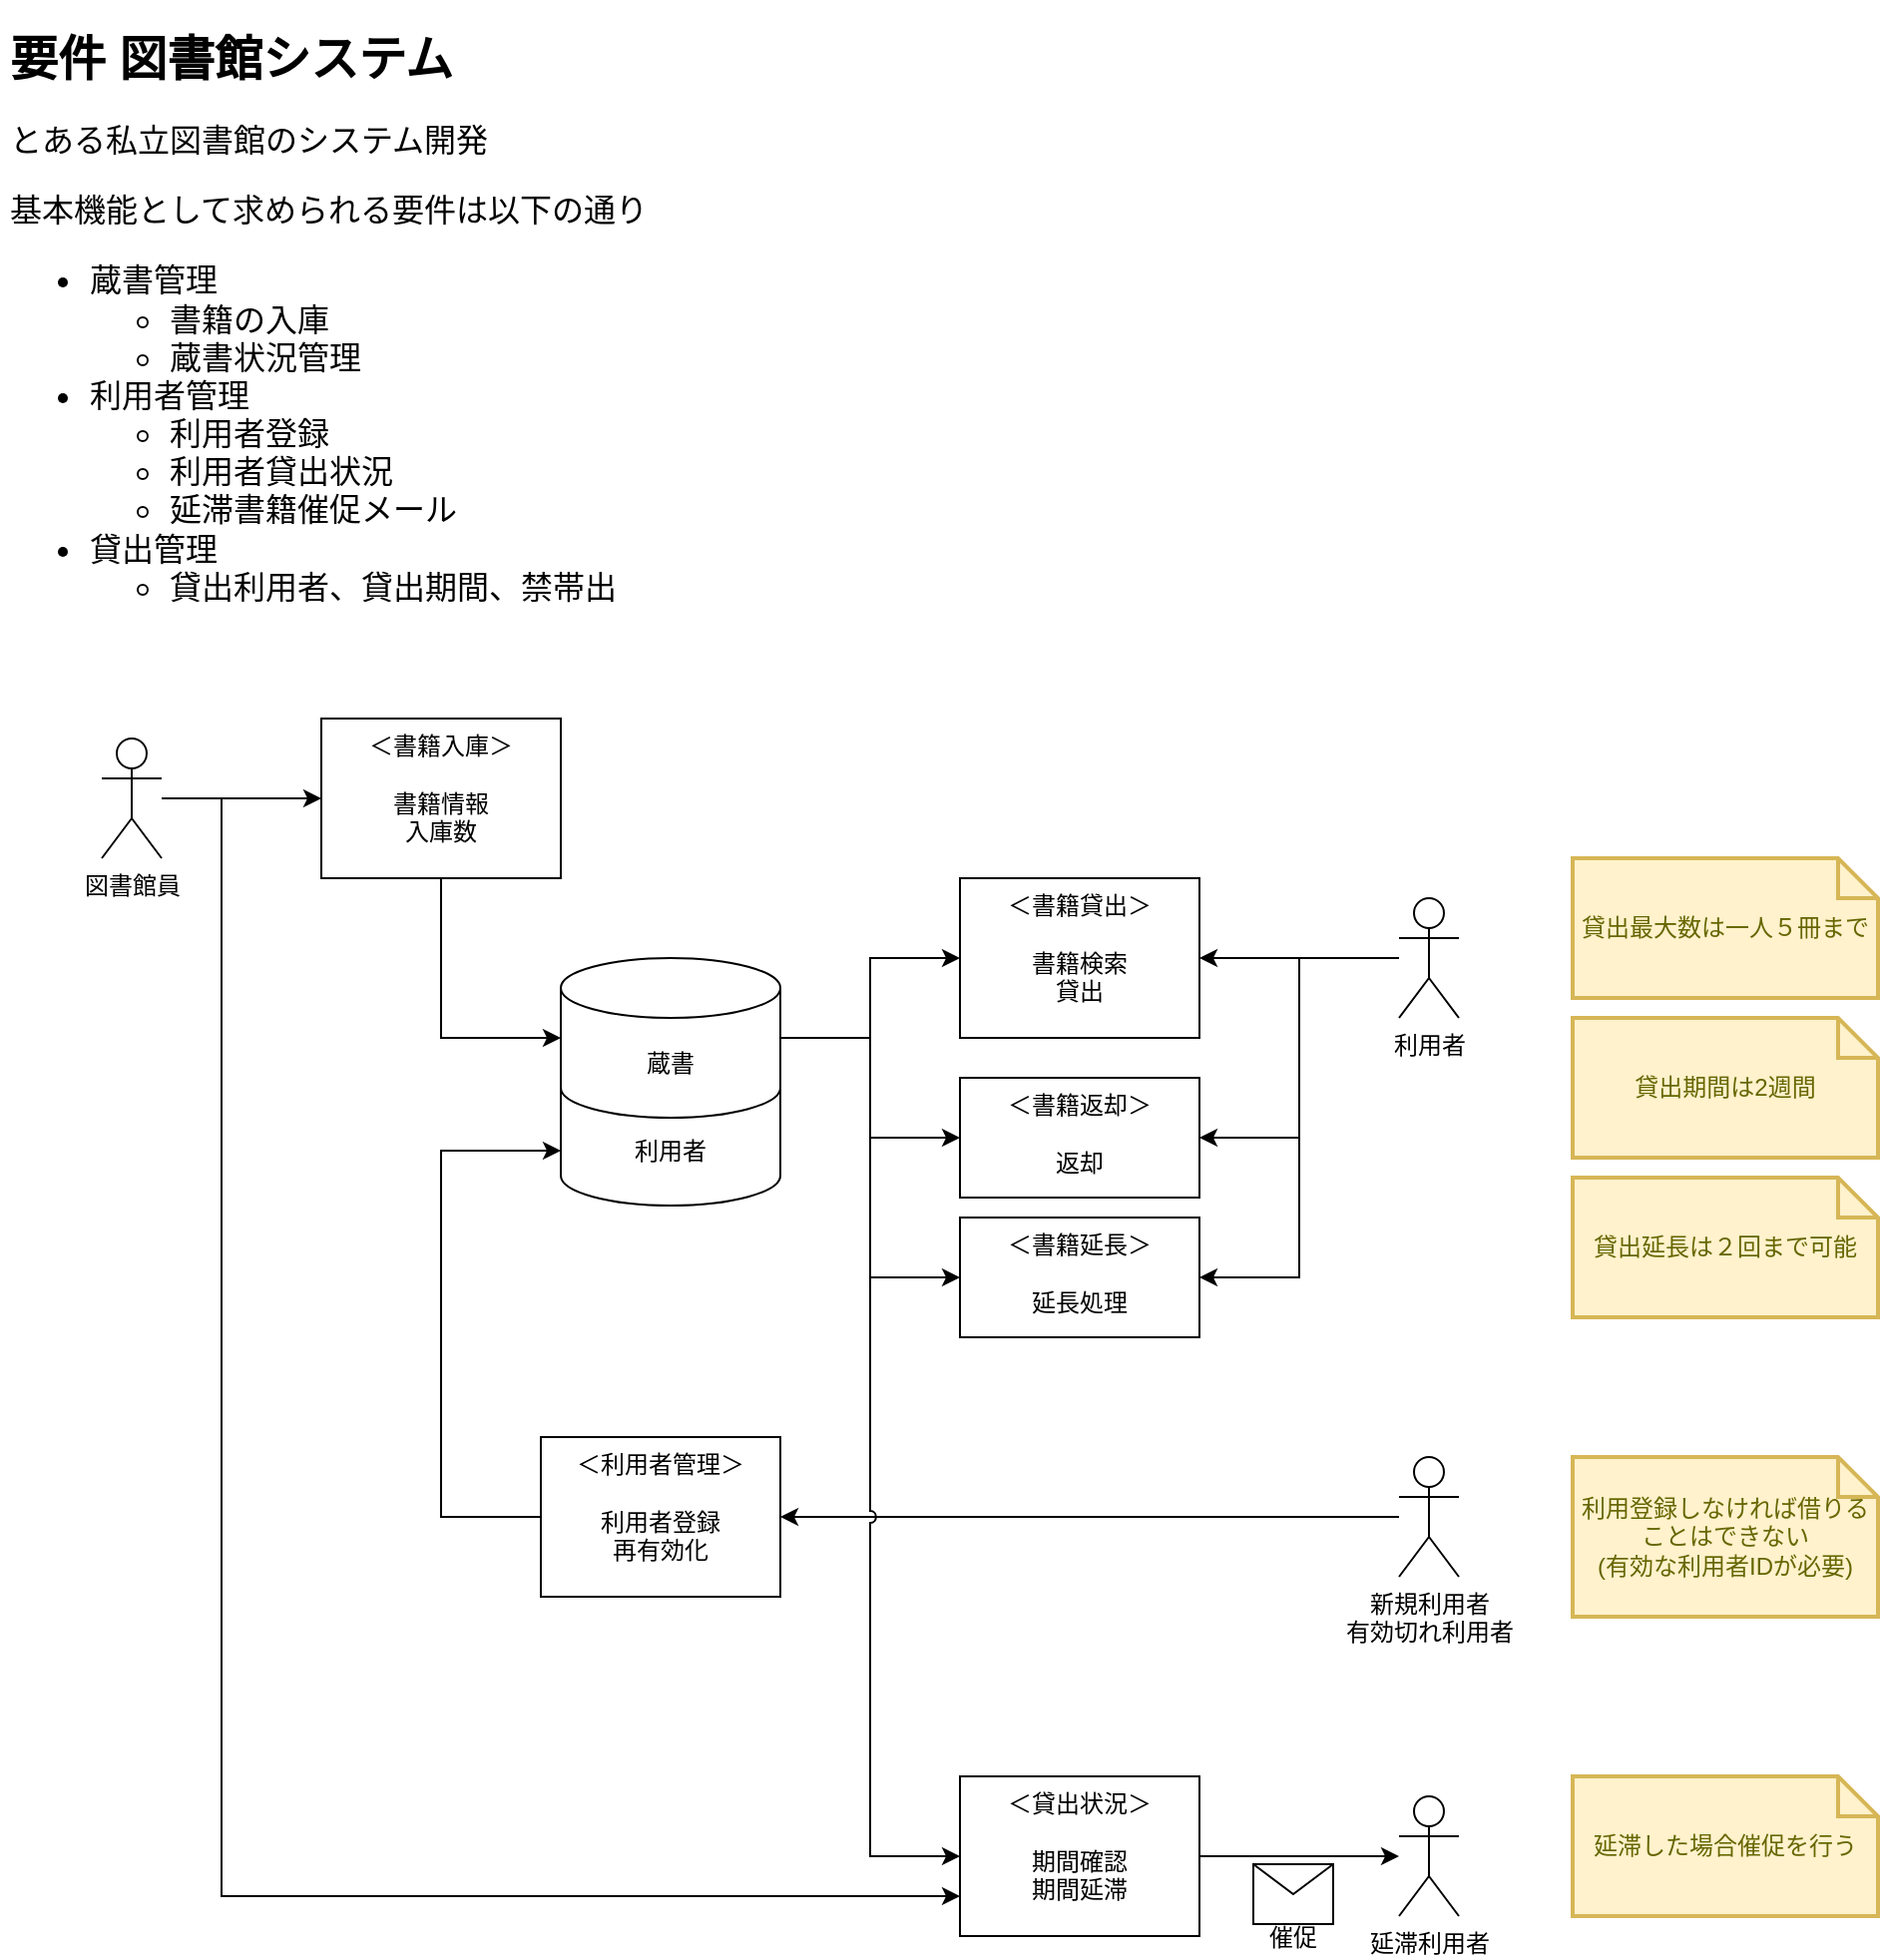 <mxfile version="23.0.2" type="device" pages="5">
  <diagram id="9ZfLI7jdV9q7_F5hP022" name="要件">
    <mxGraphModel dx="1596" dy="-62" grid="0" gridSize="10" guides="1" tooltips="1" connect="1" arrows="1" fold="1" page="1" pageScale="1" pageWidth="1654" pageHeight="1169" math="0" shadow="0">
      <root>
        <mxCell id="0" />
        <mxCell id="1" parent="0" />
        <mxCell id="wjrP4Oso8xE01aThR0Me-1" value="&lt;h1&gt;要件 図書館システム&lt;/h1&gt;&lt;p style=&quot;font-size: 16px;&quot;&gt;&lt;font style=&quot;font-size: 16px;&quot;&gt;とある私立図書館のシステム開発&lt;/font&gt;&lt;/p&gt;&lt;p style=&quot;font-size: 16px;&quot;&gt;&lt;font style=&quot;font-size: 16px;&quot;&gt;基本機能として求められる要件は以下の通り&lt;/font&gt;&lt;/p&gt;&lt;div style=&quot;font-size: 16px;&quot;&gt;&lt;ul style=&quot;&quot;&gt;&lt;li style=&quot;&quot;&gt;&lt;font style=&quot;font-size: 16px;&quot;&gt;蔵書管理&lt;/font&gt;&lt;/li&gt;&lt;ul style=&quot;&quot;&gt;&lt;li&gt;&lt;font style=&quot;font-size: 16px;&quot;&gt;書籍の入庫&lt;/font&gt;&lt;/li&gt;&lt;li&gt;&lt;font style=&quot;font-size: 16px;&quot;&gt;蔵書状況管理&lt;/font&gt;&lt;/li&gt;&lt;/ul&gt;&lt;li style=&quot;&quot;&gt;&lt;font style=&quot;font-size: 16px;&quot;&gt;利用者管理&lt;/font&gt;&lt;/li&gt;&lt;ul style=&quot;&quot;&gt;&lt;li&gt;&lt;font style=&quot;font-size: 16px;&quot;&gt;利用者登録&lt;/font&gt;&lt;/li&gt;&lt;li&gt;&lt;font style=&quot;font-size: 16px;&quot;&gt;利用者貸出状況&lt;/font&gt;&lt;/li&gt;&lt;li&gt;&lt;font style=&quot;font-size: 16px;&quot;&gt;延滞書籍催促メール&lt;/font&gt;&lt;/li&gt;&lt;/ul&gt;&lt;li style=&quot;&quot;&gt;&lt;font style=&quot;font-size: 16px;&quot;&gt;&lt;span style=&quot;background-color: initial;&quot;&gt;貸出管理&lt;/span&gt;&lt;br&gt;&lt;/font&gt;&lt;/li&gt;&lt;ul style=&quot;&quot;&gt;&lt;li&gt;貸出利用者、貸出期間、禁帯出&lt;/li&gt;&lt;/ul&gt;&lt;/ul&gt;&lt;/div&gt;&lt;p&gt;&lt;/p&gt;" style="text;html=1;strokeColor=none;fillColor=none;spacing=5;spacingTop=-20;whiteSpace=wrap;overflow=hidden;rounded=0;" parent="1" vertex="1">
          <mxGeometry x="39" y="1240" width="750" height="310" as="geometry" />
        </mxCell>
        <mxCell id="-S_4jtJZiW9nrRo42GVq-4" value="" style="edgeStyle=orthogonalEdgeStyle;rounded=0;orthogonalLoop=1;jettySize=auto;html=1;jumpStyle=arc;" parent="1" source="-S_4jtJZiW9nrRo42GVq-2" target="-S_4jtJZiW9nrRo42GVq-3" edge="1">
          <mxGeometry relative="1" as="geometry" />
        </mxCell>
        <mxCell id="-S_4jtJZiW9nrRo42GVq-28" style="edgeStyle=orthogonalEdgeStyle;rounded=0;orthogonalLoop=1;jettySize=auto;html=1;entryX=0;entryY=0.75;entryDx=0;entryDy=0;jumpStyle=arc;" parent="1" source="-S_4jtJZiW9nrRo42GVq-2" target="-S_4jtJZiW9nrRo42GVq-23" edge="1">
          <mxGeometry relative="1" as="geometry">
            <Array as="points">
              <mxPoint x="150" y="1630" />
              <mxPoint x="150" y="2180" />
            </Array>
          </mxGeometry>
        </mxCell>
        <mxCell id="-S_4jtJZiW9nrRo42GVq-2" value="図書館員" style="shape=umlActor;verticalLabelPosition=bottom;verticalAlign=top;html=1;outlineConnect=0;" parent="1" vertex="1">
          <mxGeometry x="90" y="1600" width="30" height="60" as="geometry" />
        </mxCell>
        <mxCell id="-S_4jtJZiW9nrRo42GVq-7" style="edgeStyle=orthogonalEdgeStyle;rounded=0;orthogonalLoop=1;jettySize=auto;html=1;entryX=0;entryY=0.5;entryDx=0;entryDy=0;entryPerimeter=0;exitX=0.5;exitY=1;exitDx=0;exitDy=0;jumpStyle=arc;" parent="1" source="-S_4jtJZiW9nrRo42GVq-3" target="-S_4jtJZiW9nrRo42GVq-5" edge="1">
          <mxGeometry relative="1" as="geometry" />
        </mxCell>
        <mxCell id="-S_4jtJZiW9nrRo42GVq-3" value="＜書籍入庫＞&lt;br&gt;&lt;br&gt;書籍情報&lt;br&gt;入庫数" style="whiteSpace=wrap;html=1;verticalAlign=top;" parent="1" vertex="1">
          <mxGeometry x="200" y="1590" width="120" height="80" as="geometry" />
        </mxCell>
        <mxCell id="-S_4jtJZiW9nrRo42GVq-10" style="edgeStyle=orthogonalEdgeStyle;rounded=0;orthogonalLoop=1;jettySize=auto;html=1;jumpStyle=arc;" parent="1" source="-S_4jtJZiW9nrRo42GVq-8" target="-S_4jtJZiW9nrRo42GVq-9" edge="1">
          <mxGeometry relative="1" as="geometry" />
        </mxCell>
        <mxCell id="-S_4jtJZiW9nrRo42GVq-16" style="edgeStyle=orthogonalEdgeStyle;rounded=0;orthogonalLoop=1;jettySize=auto;html=1;entryX=1;entryY=0.5;entryDx=0;entryDy=0;jumpStyle=arc;" parent="1" source="-S_4jtJZiW9nrRo42GVq-8" target="-S_4jtJZiW9nrRo42GVq-11" edge="1">
          <mxGeometry relative="1" as="geometry" />
        </mxCell>
        <mxCell id="3Qdd5oRFIR0ExuFG6tpF-6" style="edgeStyle=elbowEdgeStyle;rounded=0;jumpStyle=arc;orthogonalLoop=1;jettySize=auto;html=1;entryX=1;entryY=0.5;entryDx=0;entryDy=0;fontSize=12;" parent="1" source="-S_4jtJZiW9nrRo42GVq-8" target="3Qdd5oRFIR0ExuFG6tpF-5" edge="1">
          <mxGeometry relative="1" as="geometry" />
        </mxCell>
        <mxCell id="-S_4jtJZiW9nrRo42GVq-8" value="利用者" style="shape=umlActor;verticalLabelPosition=bottom;verticalAlign=top;html=1;outlineConnect=0;" parent="1" vertex="1">
          <mxGeometry x="740" y="1680" width="30" height="60" as="geometry" />
        </mxCell>
        <mxCell id="-S_4jtJZiW9nrRo42GVq-9" value="＜書籍貸出＞&lt;br&gt;&lt;br&gt;書籍検索&lt;br&gt;貸出" style="whiteSpace=wrap;html=1;verticalAlign=top;" parent="1" vertex="1">
          <mxGeometry x="520" y="1670" width="120" height="80" as="geometry" />
        </mxCell>
        <mxCell id="-S_4jtJZiW9nrRo42GVq-11" value="＜書籍返却＞&lt;br&gt;&lt;br&gt;返却" style="whiteSpace=wrap;html=1;verticalAlign=top;" parent="1" vertex="1">
          <mxGeometry x="520" y="1770" width="120" height="60" as="geometry" />
        </mxCell>
        <mxCell id="-S_4jtJZiW9nrRo42GVq-21" style="edgeStyle=orthogonalEdgeStyle;rounded=0;orthogonalLoop=1;jettySize=auto;html=1;entryX=0;entryY=0;entryDx=0;entryDy=52.5;entryPerimeter=0;exitX=0;exitY=0.5;exitDx=0;exitDy=0;jumpStyle=arc;" parent="1" source="-S_4jtJZiW9nrRo42GVq-17" target="-S_4jtJZiW9nrRo42GVq-6" edge="1">
          <mxGeometry relative="1" as="geometry">
            <Array as="points">
              <mxPoint x="260" y="1990" />
              <mxPoint x="260" y="1807" />
            </Array>
          </mxGeometry>
        </mxCell>
        <mxCell id="-S_4jtJZiW9nrRo42GVq-17" value="＜利用者管理＞&lt;br&gt;&lt;br&gt;利用者登録&lt;br&gt;再有効化" style="whiteSpace=wrap;html=1;verticalAlign=top;" parent="1" vertex="1">
          <mxGeometry x="310" y="1950" width="120" height="80" as="geometry" />
        </mxCell>
        <mxCell id="-S_4jtJZiW9nrRo42GVq-19" style="edgeStyle=orthogonalEdgeStyle;rounded=0;orthogonalLoop=1;jettySize=auto;html=1;entryX=1;entryY=0.5;entryDx=0;entryDy=0;jumpStyle=arc;" parent="1" source="-S_4jtJZiW9nrRo42GVq-18" target="-S_4jtJZiW9nrRo42GVq-17" edge="1">
          <mxGeometry relative="1" as="geometry" />
        </mxCell>
        <mxCell id="-S_4jtJZiW9nrRo42GVq-18" value="新規利用者&lt;br&gt;有効切れ利用者" style="shape=umlActor;verticalLabelPosition=bottom;verticalAlign=top;html=1;outlineConnect=0;" parent="1" vertex="1">
          <mxGeometry x="740" y="1960" width="30" height="60" as="geometry" />
        </mxCell>
        <mxCell id="-S_4jtJZiW9nrRo42GVq-22" value="延滞利用者" style="shape=umlActor;verticalLabelPosition=bottom;verticalAlign=top;html=1;outlineConnect=0;" parent="1" vertex="1">
          <mxGeometry x="740" y="2130" width="30" height="60" as="geometry" />
        </mxCell>
        <mxCell id="-S_4jtJZiW9nrRo42GVq-25" style="edgeStyle=orthogonalEdgeStyle;rounded=0;orthogonalLoop=1;jettySize=auto;html=1;" parent="1" source="-S_4jtJZiW9nrRo42GVq-23" target="-S_4jtJZiW9nrRo42GVq-22" edge="1">
          <mxGeometry relative="1" as="geometry" />
        </mxCell>
        <mxCell id="-S_4jtJZiW9nrRo42GVq-23" value="＜貸出状況＞&lt;br&gt;&lt;br&gt;期間確認&lt;br&gt;期間延滞" style="whiteSpace=wrap;html=1;verticalAlign=top;" parent="1" vertex="1">
          <mxGeometry x="520" y="2120" width="120" height="80" as="geometry" />
        </mxCell>
        <mxCell id="-S_4jtJZiW9nrRo42GVq-26" value="&lt;br&gt;&lt;br&gt;&lt;br&gt;催促" style="shape=message;html=1;whiteSpace=wrap;html=1;outlineConnect=0;" parent="1" vertex="1">
          <mxGeometry x="667" y="2164" width="40" height="30" as="geometry" />
        </mxCell>
        <mxCell id="-S_4jtJZiW9nrRo42GVq-30" value="" style="group" parent="1" vertex="1" connectable="0">
          <mxGeometry x="320" y="1710" width="110" height="140" as="geometry" />
        </mxCell>
        <mxCell id="-S_4jtJZiW9nrRo42GVq-6" value="利用者" style="shape=cylinder3;whiteSpace=wrap;html=1;boundedLbl=1;backgroundOutline=1;size=15;" parent="-S_4jtJZiW9nrRo42GVq-30" vertex="1">
          <mxGeometry y="44" width="110" height="80" as="geometry" />
        </mxCell>
        <mxCell id="-S_4jtJZiW9nrRo42GVq-5" value="蔵書" style="shape=cylinder3;whiteSpace=wrap;html=1;boundedLbl=1;backgroundOutline=1;size=15;" parent="-S_4jtJZiW9nrRo42GVq-30" vertex="1">
          <mxGeometry width="110" height="80" as="geometry" />
        </mxCell>
        <mxCell id="-S_4jtJZiW9nrRo42GVq-31" style="edgeStyle=elbowEdgeStyle;rounded=0;jumpStyle=arc;orthogonalLoop=1;jettySize=auto;html=1;entryX=0;entryY=0.5;entryDx=0;entryDy=0;" parent="1" source="-S_4jtJZiW9nrRo42GVq-5" target="-S_4jtJZiW9nrRo42GVq-9" edge="1">
          <mxGeometry relative="1" as="geometry" />
        </mxCell>
        <mxCell id="-S_4jtJZiW9nrRo42GVq-32" style="edgeStyle=elbowEdgeStyle;rounded=0;jumpStyle=arc;orthogonalLoop=1;jettySize=auto;html=1;entryX=0;entryY=0.5;entryDx=0;entryDy=0;" parent="1" source="-S_4jtJZiW9nrRo42GVq-5" target="-S_4jtJZiW9nrRo42GVq-11" edge="1">
          <mxGeometry relative="1" as="geometry" />
        </mxCell>
        <mxCell id="-S_4jtJZiW9nrRo42GVq-33" style="edgeStyle=elbowEdgeStyle;rounded=0;jumpStyle=arc;orthogonalLoop=1;jettySize=auto;html=1;" parent="1" source="-S_4jtJZiW9nrRo42GVq-5" target="-S_4jtJZiW9nrRo42GVq-23" edge="1">
          <mxGeometry relative="1" as="geometry" />
        </mxCell>
        <mxCell id="3Qdd5oRFIR0ExuFG6tpF-1" value="貸出最大数は一人５冊まで" style="shape=note;strokeWidth=2;fontSize=12;size=20;whiteSpace=wrap;html=1;fillColor=#fff2cc;strokeColor=#d6b656;fontColor=#666600;" parent="1" vertex="1">
          <mxGeometry x="827" y="1660" width="153" height="70" as="geometry" />
        </mxCell>
        <mxCell id="3Qdd5oRFIR0ExuFG6tpF-2" value="貸出期間は2週間" style="shape=note;strokeWidth=2;fontSize=12;size=20;whiteSpace=wrap;html=1;fillColor=#fff2cc;strokeColor=#d6b656;fontColor=#666600;" parent="1" vertex="1">
          <mxGeometry x="827" y="1740" width="153" height="70" as="geometry" />
        </mxCell>
        <mxCell id="3Qdd5oRFIR0ExuFG6tpF-3" value="貸出延長は２回まで可能" style="shape=note;strokeWidth=2;fontSize=12;size=20;whiteSpace=wrap;html=1;fillColor=#fff2cc;strokeColor=#d6b656;fontColor=#666600;" parent="1" vertex="1">
          <mxGeometry x="827" y="1820" width="153" height="70" as="geometry" />
        </mxCell>
        <mxCell id="3Qdd5oRFIR0ExuFG6tpF-4" value="利用登録しなければ借りることはできない&lt;br&gt;(有効な利用者IDが必要)" style="shape=note;strokeWidth=2;fontSize=12;size=20;whiteSpace=wrap;html=1;fillColor=#fff2cc;strokeColor=#d6b656;fontColor=#666600;" parent="1" vertex="1">
          <mxGeometry x="827" y="1960" width="153" height="80" as="geometry" />
        </mxCell>
        <mxCell id="3Qdd5oRFIR0ExuFG6tpF-5" value="＜書籍延長＞&lt;br&gt;&lt;br&gt;延長処理" style="whiteSpace=wrap;html=1;verticalAlign=top;" parent="1" vertex="1">
          <mxGeometry x="520" y="1840" width="120" height="60" as="geometry" />
        </mxCell>
        <mxCell id="3Qdd5oRFIR0ExuFG6tpF-7" style="edgeStyle=elbowEdgeStyle;rounded=0;jumpStyle=arc;orthogonalLoop=1;jettySize=auto;html=1;entryX=0;entryY=0.5;entryDx=0;entryDy=0;fontSize=12;" parent="1" source="-S_4jtJZiW9nrRo42GVq-5" target="3Qdd5oRFIR0ExuFG6tpF-5" edge="1">
          <mxGeometry relative="1" as="geometry" />
        </mxCell>
        <mxCell id="3Qdd5oRFIR0ExuFG6tpF-8" value="延滞した場合催促を行う" style="shape=note;strokeWidth=2;fontSize=12;size=20;whiteSpace=wrap;html=1;fillColor=#fff2cc;strokeColor=#d6b656;fontColor=#666600;" parent="1" vertex="1">
          <mxGeometry x="827" y="2120" width="153" height="70" as="geometry" />
        </mxCell>
      </root>
    </mxGraphModel>
  </diagram>
  <diagram id="Z7Q6fCwxF72z2Nw-hYVA" name="基本設計">
    <mxGraphModel dx="1596" dy="1107" grid="0" gridSize="10" guides="1" tooltips="1" connect="1" arrows="1" fold="1" page="1" pageScale="1" pageWidth="1654" pageHeight="1169" math="0" shadow="0">
      <root>
        <mxCell id="0" />
        <mxCell id="1" parent="0" />
        <mxCell id="6AJhzG70zIIgVW9laCDd-1" value="&lt;font style=&quot;font-size: 12px;&quot;&gt;図書館員&lt;/font&gt;" style="sketch=0;pointerEvents=1;shadow=0;dashed=0;html=1;strokeColor=none;fillColor=#505050;labelPosition=center;verticalLabelPosition=bottom;verticalAlign=top;outlineConnect=0;align=center;shape=mxgraph.office.sites.my_site;fontSize=16;" parent="1" vertex="1">
          <mxGeometry x="110" y="940" width="94.69" height="80" as="geometry" />
        </mxCell>
        <mxCell id="6AJhzG70zIIgVW9laCDd-11" style="edgeStyle=elbowEdgeStyle;rounded=0;jumpStyle=arc;orthogonalLoop=1;jettySize=auto;html=1;" parent="1" source="6AJhzG70zIIgVW9laCDd-7" target="6AJhzG70zIIgVW9laCDd-9" edge="1">
          <mxGeometry relative="1" as="geometry">
            <mxPoint x="340" y="210" as="targetPoint" />
          </mxGeometry>
        </mxCell>
        <mxCell id="6AJhzG70zIIgVW9laCDd-7" value="図書入荷・処分" style="ellipse;whiteSpace=wrap;html=1;" parent="1" vertex="1">
          <mxGeometry x="280" y="100" width="120" height="60" as="geometry" />
        </mxCell>
        <mxCell id="e0FFQKdqT2_oufXs4UT3-3" style="edgeStyle=orthogonalEdgeStyle;rounded=0;orthogonalLoop=1;jettySize=auto;html=1;" parent="1" source="6AJhzG70zIIgVW9laCDd-2" target="6AJhzG70zIIgVW9laCDd-29" edge="1">
          <mxGeometry relative="1" as="geometry" />
        </mxCell>
        <mxCell id="6AJhzG70zIIgVW9laCDd-2" value="" style="sketch=0;pointerEvents=1;shadow=0;dashed=0;html=1;strokeColor=none;fillColor=#505050;labelPosition=center;verticalLabelPosition=bottom;verticalAlign=top;outlineConnect=0;align=center;shape=mxgraph.office.concepts.book_journal;" parent="1" vertex="1">
          <mxGeometry x="394.5" y="111" width="41" height="49" as="geometry" />
        </mxCell>
        <mxCell id="6AJhzG70zIIgVW9laCDd-24" value="" style="edgeStyle=elbowEdgeStyle;rounded=0;jumpStyle=arc;orthogonalLoop=1;jettySize=auto;html=1;" parent="1" source="6AJhzG70zIIgVW9laCDd-9" target="6AJhzG70zIIgVW9laCDd-23" edge="1">
          <mxGeometry relative="1" as="geometry" />
        </mxCell>
        <mxCell id="6AJhzG70zIIgVW9laCDd-27" value="" style="edgeStyle=elbowEdgeStyle;rounded=0;jumpStyle=arc;orthogonalLoop=1;jettySize=auto;html=1;entryX=0.5;entryY=0;entryDx=0;entryDy=0;" parent="1" source="6AJhzG70zIIgVW9laCDd-9" target="6AJhzG70zIIgVW9laCDd-26" edge="1">
          <mxGeometry relative="1" as="geometry">
            <Array as="points">
              <mxPoint x="500" y="410" />
            </Array>
          </mxGeometry>
        </mxCell>
        <mxCell id="6AJhzG70zIIgVW9laCDd-9" value="既存図書有無" style="rhombus;whiteSpace=wrap;html=1;" parent="1" vertex="1">
          <mxGeometry x="280" y="260" width="120" height="80" as="geometry" />
        </mxCell>
        <mxCell id="6AJhzG70zIIgVW9laCDd-14" value="あり" style="text;html=1;strokeColor=none;fillColor=none;align=center;verticalAlign=middle;whiteSpace=wrap;rounded=0;" parent="1" vertex="1">
          <mxGeometry x="280" y="350" width="60" height="30" as="geometry" />
        </mxCell>
        <mxCell id="6AJhzG70zIIgVW9laCDd-18" value="なし" style="text;html=1;strokeColor=none;fillColor=none;align=center;verticalAlign=middle;whiteSpace=wrap;rounded=0;" parent="1" vertex="1">
          <mxGeometry x="420" y="300" width="60" height="30" as="geometry" />
        </mxCell>
        <mxCell id="6AJhzG70zIIgVW9laCDd-20" value="蔵書入力機能" style="rounded=0;whiteSpace=wrap;html=1;fillColor=#d5e8d4;strokeColor=#82b366;" parent="1" vertex="1">
          <mxGeometry x="40" y="40" width="200" height="40" as="geometry" />
        </mxCell>
        <mxCell id="6AJhzG70zIIgVW9laCDd-23" value="図書登録数変更" style="whiteSpace=wrap;html=1;" parent="1" vertex="1">
          <mxGeometry x="280" y="460" width="120" height="60" as="geometry" />
        </mxCell>
        <mxCell id="6AJhzG70zIIgVW9laCDd-26" value="図書情報新規登録" style="whiteSpace=wrap;html=1;" parent="1" vertex="1">
          <mxGeometry x="440" y="460" width="120" height="60" as="geometry" />
        </mxCell>
        <mxCell id="6AJhzG70zIIgVW9laCDd-29" value="" style="shape=image;verticalLabelPosition=bottom;labelBackgroundColor=default;verticalAlign=top;aspect=fixed;imageAspect=0;image=https://cdn-icons-png.flaticon.com/128/363/363252.png;" parent="1" vertex="1">
          <mxGeometry x="565" y="60.5" width="150" height="150" as="geometry" />
        </mxCell>
        <mxCell id="6AJhzG70zIIgVW9laCDd-31" value="Book (Entity)" style="swimlane;fontStyle=0;childLayout=stackLayout;horizontal=1;startSize=26;fillColor=none;horizontalStack=0;resizeParent=1;resizeParentMax=0;resizeLast=0;collapsible=1;marginBottom=0;" parent="1" vertex="1">
          <mxGeometry x="600" y="222" width="480" height="338" as="geometry" />
        </mxCell>
        <mxCell id="6AJhzG70zIIgVW9laCDd-32" value="+ BookId: String, DB主キー用 (UUIDもしくは既存ID)" style="text;strokeColor=none;fillColor=none;align=left;verticalAlign=top;spacingLeft=4;spacingRight=4;overflow=hidden;rotatable=0;points=[[0,0.5],[1,0.5]];portConstraint=eastwest;" parent="6AJhzG70zIIgVW9laCDd-31" vertex="1">
          <mxGeometry y="26" width="480" height="26" as="geometry" />
        </mxCell>
        <mxCell id="6AJhzG70zIIgVW9laCDd-33" value="+ Title: String, タイトル" style="text;strokeColor=none;fillColor=none;align=left;verticalAlign=top;spacingLeft=4;spacingRight=4;overflow=hidden;rotatable=0;points=[[0,0.5],[1,0.5]];portConstraint=eastwest;" parent="6AJhzG70zIIgVW9laCDd-31" vertex="1">
          <mxGeometry y="52" width="480" height="26" as="geometry" />
        </mxCell>
        <mxCell id="6AJhzG70zIIgVW9laCDd-34" value="+ TitleKana: String, タイトルの読み仮名" style="text;strokeColor=none;fillColor=none;align=left;verticalAlign=top;spacingLeft=4;spacingRight=4;overflow=hidden;rotatable=0;points=[[0,0.5],[1,0.5]];portConstraint=eastwest;" parent="6AJhzG70zIIgVW9laCDd-31" vertex="1">
          <mxGeometry y="78" width="480" height="26" as="geometry" />
        </mxCell>
        <mxCell id="gNa6P5U3CnZo3vMndShP-2" value="+ Version: String, 版" style="text;strokeColor=none;fillColor=none;align=left;verticalAlign=top;spacingLeft=4;spacingRight=4;overflow=hidden;rotatable=0;points=[[0,0.5],[1,0.5]];portConstraint=eastwest;" parent="6AJhzG70zIIgVW9laCDd-31" vertex="1">
          <mxGeometry y="104" width="480" height="26" as="geometry" />
        </mxCell>
        <mxCell id="6AJhzG70zIIgVW9laCDd-39" value="+ Series: String, シリーズ" style="text;strokeColor=none;fillColor=none;align=left;verticalAlign=top;spacingLeft=4;spacingRight=4;overflow=hidden;rotatable=0;points=[[0,0.5],[1,0.5]];portConstraint=eastwest;" parent="6AJhzG70zIIgVW9laCDd-31" vertex="1">
          <mxGeometry y="130" width="480" height="26" as="geometry" />
        </mxCell>
        <mxCell id="6AJhzG70zIIgVW9laCDd-38" value="+ Author: String, 責任表示(著者や編集者など)" style="text;strokeColor=none;fillColor=none;align=left;verticalAlign=top;spacingLeft=4;spacingRight=4;overflow=hidden;rotatable=0;points=[[0,0.5],[1,0.5]];portConstraint=eastwest;" parent="6AJhzG70zIIgVW9laCDd-31" vertex="1">
          <mxGeometry y="156" width="480" height="26" as="geometry" />
        </mxCell>
        <mxCell id="6AJhzG70zIIgVW9laCDd-40" value="+ Publisher: String, 出版者" style="text;strokeColor=none;fillColor=none;align=left;verticalAlign=top;spacingLeft=4;spacingRight=4;overflow=hidden;rotatable=0;points=[[0,0.5],[1,0.5]];portConstraint=eastwest;" parent="6AJhzG70zIIgVW9laCDd-31" vertex="1">
          <mxGeometry y="182" width="480" height="26" as="geometry" />
        </mxCell>
        <mxCell id="gNa6P5U3CnZo3vMndShP-6" value="+ PublishYear: Integer, 出版年" style="text;strokeColor=none;fillColor=none;align=left;verticalAlign=top;spacingLeft=4;spacingRight=4;overflow=hidden;rotatable=0;points=[[0,0.5],[1,0.5]];portConstraint=eastwest;" parent="6AJhzG70zIIgVW9laCDd-31" vertex="1">
          <mxGeometry y="208" width="480" height="26" as="geometry" />
        </mxCell>
        <mxCell id="6AJhzG70zIIgVW9laCDd-41" value="+ SizeInfo: String, サイズ・ページ数等" style="text;strokeColor=none;fillColor=none;align=left;verticalAlign=top;spacingLeft=4;spacingRight=4;overflow=hidden;rotatable=0;points=[[0,0.5],[1,0.5]];portConstraint=eastwest;" parent="6AJhzG70zIIgVW9laCDd-31" vertex="1">
          <mxGeometry y="234" width="480" height="26" as="geometry" />
        </mxCell>
        <mxCell id="6AJhzG70zIIgVW9laCDd-37" value="+ ISBN: String, ISBN(日本図書コード管理センター管轄番号)" style="text;strokeColor=none;fillColor=none;align=left;verticalAlign=top;spacingLeft=4;spacingRight=4;overflow=hidden;rotatable=0;points=[[0,0.5],[1,0.5]];portConstraint=eastwest;" parent="6AJhzG70zIIgVW9laCDd-31" vertex="1">
          <mxGeometry y="260" width="480" height="26" as="geometry" />
        </mxCell>
        <mxCell id="6AJhzG70zIIgVW9laCDd-83" value="+ Amount: Integer, 蔵書数" style="text;strokeColor=none;fillColor=none;align=left;verticalAlign=top;spacingLeft=4;spacingRight=4;overflow=hidden;rotatable=0;points=[[0,0.5],[1,0.5]];portConstraint=eastwest;" parent="6AJhzG70zIIgVW9laCDd-31" vertex="1">
          <mxGeometry y="286" width="480" height="26" as="geometry" />
        </mxCell>
        <mxCell id="6AJhzG70zIIgVW9laCDd-84" value="+ CanRent: Boolean, 貸出可否" style="text;strokeColor=none;fillColor=none;align=left;verticalAlign=top;spacingLeft=4;spacingRight=4;overflow=hidden;rotatable=0;points=[[0,0.5],[1,0.5]];portConstraint=eastwest;" parent="6AJhzG70zIIgVW9laCDd-31" vertex="1">
          <mxGeometry y="312" width="480" height="26" as="geometry" />
        </mxCell>
        <mxCell id="6AJhzG70zIIgVW9laCDd-45" value="BookRental  (Entity)" style="swimlane;fontStyle=0;childLayout=stackLayout;horizontal=1;startSize=26;fillColor=none;horizontalStack=0;resizeParent=1;resizeParentMax=0;resizeLast=0;collapsible=1;marginBottom=0;" parent="1" vertex="1">
          <mxGeometry x="1120" y="1730" width="270" height="182" as="geometry" />
        </mxCell>
        <mxCell id="6AJhzG70zIIgVW9laCDd-46" value="+ BookRentalId: String, DB主キー用" style="text;strokeColor=none;fillColor=none;align=left;verticalAlign=top;spacingLeft=4;spacingRight=4;overflow=hidden;rotatable=0;points=[[0,0.5],[1,0.5]];portConstraint=eastwest;" parent="6AJhzG70zIIgVW9laCDd-45" vertex="1">
          <mxGeometry y="26" width="270" height="26" as="geometry" />
        </mxCell>
        <mxCell id="6AJhzG70zIIgVW9laCDd-52" value="+ BookId: String, 蔵書Id" style="text;strokeColor=none;fillColor=none;align=left;verticalAlign=top;spacingLeft=4;spacingRight=4;overflow=hidden;rotatable=0;points=[[0,0.5],[1,0.5]];portConstraint=eastwest;" parent="6AJhzG70zIIgVW9laCDd-45" vertex="1">
          <mxGeometry y="52" width="270" height="26" as="geometry" />
        </mxCell>
        <mxCell id="6AJhzG70zIIgVW9laCDd-53" value="+ UserId: String, 利用者Id" style="text;strokeColor=none;fillColor=none;align=left;verticalAlign=top;spacingLeft=4;spacingRight=4;overflow=hidden;rotatable=0;points=[[0,0.5],[1,0.5]];portConstraint=eastwest;" parent="6AJhzG70zIIgVW9laCDd-45" vertex="1">
          <mxGeometry y="78" width="270" height="26" as="geometry" />
        </mxCell>
        <mxCell id="6AJhzG70zIIgVW9laCDd-55" value="+ RentalCount: Integer, 貸出数" style="text;strokeColor=none;fillColor=none;align=left;verticalAlign=top;spacingLeft=4;spacingRight=4;overflow=hidden;rotatable=0;points=[[0,0.5],[1,0.5]];portConstraint=eastwest;" parent="6AJhzG70zIIgVW9laCDd-45" vertex="1">
          <mxGeometry y="104" width="270" height="26" as="geometry" />
        </mxCell>
        <mxCell id="6AJhzG70zIIgVW9laCDd-54" value="+ PeriodDate: DateTime, 貸出期限日" style="text;strokeColor=none;fillColor=none;align=left;verticalAlign=top;spacingLeft=4;spacingRight=4;overflow=hidden;rotatable=0;points=[[0,0.5],[1,0.5]];portConstraint=eastwest;" parent="6AJhzG70zIIgVW9laCDd-45" vertex="1">
          <mxGeometry y="130" width="270" height="26" as="geometry" />
        </mxCell>
        <mxCell id="cVgzQ5hn_JZTcdm1nmhc-1" value="+ RenewCount: Integer, 延長回数" style="text;strokeColor=none;fillColor=none;align=left;verticalAlign=top;spacingLeft=4;spacingRight=4;overflow=hidden;rotatable=0;points=[[0,0.5],[1,0.5]];portConstraint=eastwest;" parent="6AJhzG70zIIgVW9laCDd-45" vertex="1">
          <mxGeometry y="156" width="270" height="26" as="geometry" />
        </mxCell>
        <mxCell id="cVgzQ5hn_JZTcdm1nmhc-2" value="User (Entity)" style="swimlane;fontStyle=0;childLayout=stackLayout;horizontal=1;startSize=26;fillColor=none;horizontalStack=0;resizeParent=1;resizeParentMax=0;resizeLast=0;collapsible=1;marginBottom=0;" parent="1" vertex="1">
          <mxGeometry x="870" y="1270" width="370" height="220" as="geometry" />
        </mxCell>
        <mxCell id="cVgzQ5hn_JZTcdm1nmhc-3" value="+ UserId: String, DB主キー用" style="text;strokeColor=none;fillColor=none;align=left;verticalAlign=top;spacingLeft=4;spacingRight=4;overflow=hidden;rotatable=0;points=[[0,0.5],[1,0.5]];portConstraint=eastwest;" parent="cVgzQ5hn_JZTcdm1nmhc-2" vertex="1">
          <mxGeometry y="26" width="370" height="26" as="geometry" />
        </mxCell>
        <mxCell id="cVgzQ5hn_JZTcdm1nmhc-4" value="+ UserName: String, 利用者名" style="text;strokeColor=none;fillColor=none;align=left;verticalAlign=top;spacingLeft=4;spacingRight=4;overflow=hidden;rotatable=0;points=[[0,0.5],[1,0.5]];portConstraint=eastwest;" parent="cVgzQ5hn_JZTcdm1nmhc-2" vertex="1">
          <mxGeometry y="52" width="370" height="26" as="geometry" />
        </mxCell>
        <mxCell id="cVgzQ5hn_JZTcdm1nmhc-5" value="+ TelNumber: String, 利用者電話番号" style="text;strokeColor=none;fillColor=none;align=left;verticalAlign=top;spacingLeft=4;spacingRight=4;overflow=hidden;rotatable=0;points=[[0,0.5],[1,0.5]];portConstraint=eastwest;" parent="cVgzQ5hn_JZTcdm1nmhc-2" vertex="1">
          <mxGeometry y="78" width="370" height="26" as="geometry" />
        </mxCell>
        <mxCell id="cVgzQ5hn_JZTcdm1nmhc-6" value="+ MailAddress: String, Eメール" style="text;strokeColor=none;fillColor=none;align=left;verticalAlign=top;spacingLeft=4;spacingRight=4;overflow=hidden;rotatable=0;points=[[0,0.5],[1,0.5]];portConstraint=eastwest;" parent="cVgzQ5hn_JZTcdm1nmhc-2" vertex="1">
          <mxGeometry y="104" width="370" height="26" as="geometry" />
        </mxCell>
        <mxCell id="cVgzQ5hn_JZTcdm1nmhc-7" value="+ UserCode: String, 図書館利用者コード" style="text;strokeColor=none;fillColor=none;align=left;verticalAlign=top;spacingLeft=4;spacingRight=4;overflow=hidden;rotatable=0;points=[[0,0.5],[1,0.5]];portConstraint=eastwest;" parent="cVgzQ5hn_JZTcdm1nmhc-2" vertex="1">
          <mxGeometry y="130" width="370" height="26" as="geometry" />
        </mxCell>
        <mxCell id="cVgzQ5hn_JZTcdm1nmhc-8" value="+ ImpossibleDate: DateTime, 貸出不可日(この日以前は貸出不可)" style="text;strokeColor=none;fillColor=none;align=left;verticalAlign=top;spacingLeft=4;spacingRight=4;overflow=hidden;rotatable=0;points=[[0,0.5],[1,0.5]];portConstraint=eastwest;" parent="cVgzQ5hn_JZTcdm1nmhc-2" vertex="1">
          <mxGeometry y="156" width="370" height="26" as="geometry" />
        </mxCell>
        <mxCell id="4S-q4PDhcaw03IIcserL-4" value="+ ExpireDate: DateTime, 利用者有効期限日&#xa;　　　　　　　(最後の利用から1年経った場合再有効化が必要)" style="text;strokeColor=none;fillColor=none;align=left;verticalAlign=top;spacingLeft=4;spacingRight=4;overflow=hidden;rotatable=0;points=[[0,0.5],[1,0.5]];portConstraint=eastwest;" parent="cVgzQ5hn_JZTcdm1nmhc-2" vertex="1">
          <mxGeometry y="182" width="370" height="38" as="geometry" />
        </mxCell>
        <mxCell id="EEiZHdSu6xpbmZ7bVK2b-1" value="手入力のほか、&lt;br&gt;CSVインポートも可能" style="shape=note;strokeWidth=2;fontSize=12;size=20;whiteSpace=wrap;html=1;fillColor=#fff2cc;strokeColor=#d6b656;fontColor=#666600;" parent="1" vertex="1">
          <mxGeometry x="100" y="463" width="153" height="60" as="geometry" />
        </mxCell>
        <mxCell id="EEiZHdSu6xpbmZ7bVK2b-3" value="ISBNで既存チェック" style="shape=note;strokeWidth=2;fontSize=12;size=20;whiteSpace=wrap;html=1;fillColor=#fff2cc;strokeColor=#d6b656;fontColor=#666600;" parent="1" vertex="1">
          <mxGeometry x="100" y="280" width="153" height="60" as="geometry" />
        </mxCell>
        <mxCell id="EEiZHdSu6xpbmZ7bVK2b-4" value="利用者登録機能" style="rounded=0;whiteSpace=wrap;html=1;fillColor=#d5e8d4;strokeColor=#82b366;" parent="1" vertex="1">
          <mxGeometry x="40" y="880" width="200" height="40" as="geometry" />
        </mxCell>
        <mxCell id="EEiZHdSu6xpbmZ7bVK2b-12" style="edgeStyle=elbowEdgeStyle;rounded=0;jumpStyle=arc;orthogonalLoop=1;jettySize=auto;html=1;entryX=0.991;entryY=0.54;entryDx=0;entryDy=0;entryPerimeter=0;fontSize=12;" parent="1" source="EEiZHdSu6xpbmZ7bVK2b-8" target="EEiZHdSu6xpbmZ7bVK2b-9" edge="1">
          <mxGeometry relative="1" as="geometry" />
        </mxCell>
        <mxCell id="EEiZHdSu6xpbmZ7bVK2b-8" value="利用者" style="shape=umlActor;verticalLabelPosition=bottom;verticalAlign=top;html=1;outlineConnect=0;fontSize=12;" parent="1" vertex="1">
          <mxGeometry x="670" y="955" width="30" height="60" as="geometry" />
        </mxCell>
        <mxCell id="EEiZHdSu6xpbmZ7bVK2b-13" style="edgeStyle=elbowEdgeStyle;rounded=0;jumpStyle=arc;orthogonalLoop=1;jettySize=auto;html=1;fontSize=12;" parent="1" source="EEiZHdSu6xpbmZ7bVK2b-9" target="6AJhzG70zIIgVW9laCDd-1" edge="1">
          <mxGeometry relative="1" as="geometry" />
        </mxCell>
        <mxCell id="EEiZHdSu6xpbmZ7bVK2b-17" value="" style="edgeStyle=elbowEdgeStyle;rounded=0;jumpStyle=arc;orthogonalLoop=1;jettySize=auto;html=1;fontSize=12;entryX=0.5;entryY=0;entryDx=0;entryDy=0;exitX=0.5;exitY=1.008;exitDx=0;exitDy=0;exitPerimeter=0;" parent="1" source="EEiZHdSu6xpbmZ7bVK2b-9" target="EEiZHdSu6xpbmZ7bVK2b-18" edge="1">
          <mxGeometry relative="1" as="geometry">
            <mxPoint x="415" y="1120" as="targetPoint" />
          </mxGeometry>
        </mxCell>
        <mxCell id="EEiZHdSu6xpbmZ7bVK2b-9" value="&lt;font color=&quot;#6c767d&quot;&gt;&lt;b&gt;&lt;font style=&quot;&quot;&gt;&lt;span style=&quot;font-size: 20px;&quot;&gt;登録申請 &lt;/span&gt;&lt;font style=&quot;font-size: 16px;&quot;&gt;(登録情報更新・再有効化)&lt;/font&gt;&lt;br style=&quot;font-size: 10px&quot;&gt;氏名：aaabbb&lt;br&gt;電話番号：090-nnnn-nnnn&lt;br&gt;Eメール：user@example.com&lt;br&gt;利用者コード：xxx-xxxx-xxxx&lt;br&gt;&lt;/font&gt;&lt;/b&gt;&lt;/font&gt;" style="html=1;shadow=0;dashed=0;shape=mxgraph.bootstrap.rrect;rSize=5;html=1;whiteSpace=wrap;verticalAlign=top;align=left;spacing=10;fontSize=14;" parent="1" vertex="1">
          <mxGeometry x="260" y="920" width="310" height="120" as="geometry" />
        </mxCell>
        <mxCell id="4S-q4PDhcaw03IIcserL-6" value="" style="edgeStyle=orthogonalEdgeStyle;rounded=0;jumpStyle=arc;orthogonalLoop=1;jettySize=auto;html=1;fontSize=12;" parent="1" source="EEiZHdSu6xpbmZ7bVK2b-18" target="4S-q4PDhcaw03IIcserL-5" edge="1">
          <mxGeometry relative="1" as="geometry" />
        </mxCell>
        <mxCell id="EEiZHdSu6xpbmZ7bVK2b-18" value="既に登録しているか？" style="rhombus;whiteSpace=wrap;html=1;" parent="1" vertex="1">
          <mxGeometry x="340" y="1100" width="150" height="80" as="geometry" />
        </mxCell>
        <mxCell id="EEiZHdSu6xpbmZ7bVK2b-21" value="新規登録" style="whiteSpace=wrap;html=1;" parent="1" vertex="1">
          <mxGeometry x="680" y="1270" width="120" height="60" as="geometry" />
        </mxCell>
        <mxCell id="4S-q4PDhcaw03IIcserL-1" value="" style="endArrow=classic;html=1;rounded=0;fontSize=12;jumpStyle=arc;edgeStyle=orthogonalEdgeStyle;exitX=1;exitY=0.5;exitDx=0;exitDy=0;entryX=0.5;entryY=0;entryDx=0;entryDy=0;" parent="1" source="EEiZHdSu6xpbmZ7bVK2b-18" target="EEiZHdSu6xpbmZ7bVK2b-21" edge="1">
          <mxGeometry width="50" height="50" relative="1" as="geometry">
            <mxPoint x="820" y="870" as="sourcePoint" />
            <mxPoint x="870" y="820" as="targetPoint" />
          </mxGeometry>
        </mxCell>
        <mxCell id="4S-q4PDhcaw03IIcserL-2" value="はい" style="text;html=1;strokeColor=none;fillColor=none;align=center;verticalAlign=middle;whiteSpace=wrap;rounded=0;" parent="1" vertex="1">
          <mxGeometry x="350" y="1190" width="60" height="30" as="geometry" />
        </mxCell>
        <mxCell id="4S-q4PDhcaw03IIcserL-3" value="いいえ" style="text;html=1;strokeColor=none;fillColor=none;align=center;verticalAlign=middle;whiteSpace=wrap;rounded=0;" parent="1" vertex="1">
          <mxGeometry x="495" y="1140" width="60" height="30" as="geometry" />
        </mxCell>
        <mxCell id="4S-q4PDhcaw03IIcserL-8" value="" style="edgeStyle=orthogonalEdgeStyle;rounded=0;jumpStyle=arc;orthogonalLoop=1;jettySize=auto;html=1;fontSize=12;" parent="1" source="4S-q4PDhcaw03IIcserL-5" target="4S-q4PDhcaw03IIcserL-7" edge="1">
          <mxGeometry relative="1" as="geometry" />
        </mxCell>
        <mxCell id="4S-q4PDhcaw03IIcserL-12" value="" style="edgeStyle=orthogonalEdgeStyle;rounded=0;jumpStyle=arc;orthogonalLoop=1;jettySize=auto;html=1;fontSize=12;" parent="1" source="4S-q4PDhcaw03IIcserL-5" target="4S-q4PDhcaw03IIcserL-11" edge="1">
          <mxGeometry relative="1" as="geometry" />
        </mxCell>
        <mxCell id="4S-q4PDhcaw03IIcserL-5" value="有効期限日以内か？" style="rhombus;whiteSpace=wrap;html=1;" parent="1" vertex="1">
          <mxGeometry x="340" y="1260" width="150" height="80" as="geometry" />
        </mxCell>
        <mxCell id="4S-q4PDhcaw03IIcserL-7" value="申請内容の更新のみ" style="whiteSpace=wrap;html=1;" parent="1" vertex="1">
          <mxGeometry x="355" y="1430" width="120" height="60" as="geometry" />
        </mxCell>
        <mxCell id="4S-q4PDhcaw03IIcserL-9" value="はい" style="text;html=1;strokeColor=none;fillColor=none;align=center;verticalAlign=middle;whiteSpace=wrap;rounded=0;" parent="1" vertex="1">
          <mxGeometry x="355" y="1340" width="60" height="30" as="geometry" />
        </mxCell>
        <mxCell id="4S-q4PDhcaw03IIcserL-10" value="いいえ" style="text;html=1;strokeColor=none;fillColor=none;align=center;verticalAlign=middle;whiteSpace=wrap;rounded=0;" parent="1" vertex="1">
          <mxGeometry x="485" y="1310" width="60" height="30" as="geometry" />
        </mxCell>
        <mxCell id="4S-q4PDhcaw03IIcserL-11" value="利用者登録復帰&lt;br&gt;(有効期間更新)" style="whiteSpace=wrap;html=1;" parent="1" vertex="1">
          <mxGeometry x="545" y="1430" width="120" height="60" as="geometry" />
        </mxCell>
        <mxCell id="4S-q4PDhcaw03IIcserL-13" value="図書館員" style="sketch=0;pointerEvents=1;shadow=0;dashed=0;html=1;strokeColor=none;fillColor=#505050;labelPosition=center;verticalLabelPosition=bottom;verticalAlign=top;outlineConnect=0;align=center;shape=mxgraph.office.sites.my_site;fontSize=12;" parent="1" vertex="1">
          <mxGeometry x="110" y="100" width="94.69" height="80" as="geometry" />
        </mxCell>
        <mxCell id="OlNtRLDLcpQstanQ2o3r-1" value="貸出機能" style="rounded=0;whiteSpace=wrap;html=1;fillColor=#d5e8d4;strokeColor=#82b366;" parent="1" vertex="1">
          <mxGeometry x="40" y="1640" width="200" height="40" as="geometry" />
        </mxCell>
        <mxCell id="jLb-bkJ_IDcK6PE-pBbE-4" value="Book" style="shape=table;startSize=30;container=1;collapsible=1;childLayout=tableLayout;fixedRows=1;rowLines=0;fontStyle=1;align=center;resizeLast=1;" parent="1" vertex="1">
          <mxGeometry x="870" y="1730" width="180" height="60" as="geometry" />
        </mxCell>
        <mxCell id="jLb-bkJ_IDcK6PE-pBbE-14" value="" style="shape=tableRow;horizontal=0;startSize=0;swimlaneHead=0;swimlaneBody=0;fillColor=none;collapsible=0;dropTarget=0;points=[[0,0.5],[1,0.5]];portConstraint=eastwest;top=0;left=0;right=0;bottom=0;" parent="jLb-bkJ_IDcK6PE-pBbE-4" vertex="1">
          <mxGeometry y="30" width="180" height="30" as="geometry" />
        </mxCell>
        <mxCell id="jLb-bkJ_IDcK6PE-pBbE-15" value="PK" style="shape=partialRectangle;connectable=0;fillColor=none;top=0;left=0;bottom=0;right=0;editable=1;overflow=hidden;" parent="jLb-bkJ_IDcK6PE-pBbE-14" vertex="1">
          <mxGeometry width="60" height="30" as="geometry">
            <mxRectangle width="60" height="30" as="alternateBounds" />
          </mxGeometry>
        </mxCell>
        <mxCell id="jLb-bkJ_IDcK6PE-pBbE-16" value="BookId" style="shape=partialRectangle;connectable=0;fillColor=none;top=0;left=0;bottom=0;right=0;align=left;spacingLeft=6;overflow=hidden;" parent="jLb-bkJ_IDcK6PE-pBbE-14" vertex="1">
          <mxGeometry x="60" width="120" height="30" as="geometry">
            <mxRectangle width="120" height="30" as="alternateBounds" />
          </mxGeometry>
        </mxCell>
        <mxCell id="jLb-bkJ_IDcK6PE-pBbE-17" value="User" style="shape=table;startSize=30;container=1;collapsible=1;childLayout=tableLayout;fixedRows=1;rowLines=0;fontStyle=1;align=center;resizeLast=1;" parent="1" vertex="1">
          <mxGeometry x="870" y="1850" width="180" height="60" as="geometry" />
        </mxCell>
        <mxCell id="jLb-bkJ_IDcK6PE-pBbE-18" value="" style="shape=tableRow;horizontal=0;startSize=0;swimlaneHead=0;swimlaneBody=0;fillColor=none;collapsible=0;dropTarget=0;points=[[0,0.5],[1,0.5]];portConstraint=eastwest;top=0;left=0;right=0;bottom=0;" parent="jLb-bkJ_IDcK6PE-pBbE-17" vertex="1">
          <mxGeometry y="30" width="180" height="30" as="geometry" />
        </mxCell>
        <mxCell id="jLb-bkJ_IDcK6PE-pBbE-19" value="PK" style="shape=partialRectangle;connectable=0;fillColor=none;top=0;left=0;bottom=0;right=0;editable=1;overflow=hidden;" parent="jLb-bkJ_IDcK6PE-pBbE-18" vertex="1">
          <mxGeometry width="60" height="30" as="geometry">
            <mxRectangle width="60" height="30" as="alternateBounds" />
          </mxGeometry>
        </mxCell>
        <mxCell id="jLb-bkJ_IDcK6PE-pBbE-20" value="UserId" style="shape=partialRectangle;connectable=0;fillColor=none;top=0;left=0;bottom=0;right=0;align=left;spacingLeft=6;overflow=hidden;" parent="jLb-bkJ_IDcK6PE-pBbE-18" vertex="1">
          <mxGeometry x="60" width="120" height="30" as="geometry">
            <mxRectangle width="120" height="30" as="alternateBounds" />
          </mxGeometry>
        </mxCell>
        <mxCell id="jLb-bkJ_IDcK6PE-pBbE-22" value="" style="edgeStyle=entityRelationEdgeStyle;fontSize=12;html=1;endArrow=ERmany;rounded=0;exitX=1;exitY=0.5;exitDx=0;exitDy=0;" parent="1" source="jLb-bkJ_IDcK6PE-pBbE-18" target="6AJhzG70zIIgVW9laCDd-53" edge="1">
          <mxGeometry width="100" height="100" relative="1" as="geometry">
            <mxPoint x="670" y="1857" as="sourcePoint" />
            <mxPoint x="1090" y="1813" as="targetPoint" />
          </mxGeometry>
        </mxCell>
        <mxCell id="jLb-bkJ_IDcK6PE-pBbE-23" value="" style="edgeStyle=entityRelationEdgeStyle;fontSize=12;html=1;endArrow=ERmany;rounded=0;exitX=1;exitY=0.5;exitDx=0;exitDy=0;" parent="1" source="jLb-bkJ_IDcK6PE-pBbE-14" target="6AJhzG70zIIgVW9laCDd-52" edge="1">
          <mxGeometry width="100" height="100" relative="1" as="geometry">
            <mxPoint x="1060" y="1905" as="sourcePoint" />
            <mxPoint x="1130" y="1831" as="targetPoint" />
          </mxGeometry>
        </mxCell>
        <mxCell id="jLb-bkJ_IDcK6PE-pBbE-24" value="" style="shape=image;verticalLabelPosition=bottom;labelBackgroundColor=default;verticalAlign=top;aspect=fixed;imageAspect=0;image=https://cdn-icons-png.flaticon.com/128/363/363252.png;" parent="1" vertex="1">
          <mxGeometry x="120" y="1720" width="150" height="150" as="geometry" />
        </mxCell>
        <mxCell id="jLb-bkJ_IDcK6PE-pBbE-28" style="edgeStyle=orthogonalEdgeStyle;rounded=0;orthogonalLoop=1;jettySize=auto;html=1;" parent="1" source="jLb-bkJ_IDcK6PE-pBbE-26" target="jLb-bkJ_IDcK6PE-pBbE-27" edge="1">
          <mxGeometry relative="1" as="geometry" />
        </mxCell>
        <mxCell id="jLb-bkJ_IDcK6PE-pBbE-26" value="" style="sketch=0;pointerEvents=1;shadow=0;dashed=0;html=1;strokeColor=none;fillColor=#505050;labelPosition=center;verticalLabelPosition=bottom;verticalAlign=top;outlineConnect=0;align=center;shape=mxgraph.office.concepts.book_journal;" parent="1" vertex="1">
          <mxGeometry x="280" y="1783" width="41" height="49" as="geometry" />
        </mxCell>
        <mxCell id="jLb-bkJ_IDcK6PE-pBbE-30" style="edgeStyle=orthogonalEdgeStyle;rounded=0;orthogonalLoop=1;jettySize=auto;html=1;entryX=0.5;entryY=0;entryDx=0;entryDy=0;startArrow=none;" parent="1" source="jLb-bkJ_IDcK6PE-pBbE-27" target="jLb-bkJ_IDcK6PE-pBbE-29" edge="1">
          <mxGeometry relative="1" as="geometry">
            <mxPoint x="480" y="1992" as="sourcePoint" />
          </mxGeometry>
        </mxCell>
        <mxCell id="x_wvGvw2GGvjg6WshmVx-2" style="edgeStyle=orthogonalEdgeStyle;rounded=0;orthogonalLoop=1;jettySize=auto;html=1;startArrow=classic;startFill=1;endArrow=classic;endFill=1;" parent="1" source="jLb-bkJ_IDcK6PE-pBbE-27" target="x_wvGvw2GGvjg6WshmVx-1" edge="1">
          <mxGeometry relative="1" as="geometry">
            <Array as="points">
              <mxPoint x="480" y="1900" />
              <mxPoint x="261" y="1900" />
            </Array>
          </mxGeometry>
        </mxCell>
        <mxCell id="jLb-bkJ_IDcK6PE-pBbE-27" value="" style="shape=umlActor;verticalLabelPosition=bottom;verticalAlign=top;html=1;outlineConnect=0;" parent="1" vertex="1">
          <mxGeometry x="465" y="1777.5" width="30" height="60" as="geometry" />
        </mxCell>
        <mxCell id="jLb-bkJ_IDcK6PE-pBbE-32" value="" style="edgeStyle=orthogonalEdgeStyle;rounded=0;orthogonalLoop=1;jettySize=auto;html=1;" parent="1" source="jLb-bkJ_IDcK6PE-pBbE-29" target="jLb-bkJ_IDcK6PE-pBbE-31" edge="1">
          <mxGeometry relative="1" as="geometry" />
        </mxCell>
        <mxCell id="jLb-bkJ_IDcK6PE-pBbE-29" value="貸出手続き" style="ellipse;whiteSpace=wrap;html=1;" parent="1" vertex="1">
          <mxGeometry x="420" y="1950" width="120" height="50" as="geometry" />
        </mxCell>
        <mxCell id="jLb-bkJ_IDcK6PE-pBbE-34" value="" style="edgeStyle=orthogonalEdgeStyle;rounded=0;orthogonalLoop=1;jettySize=auto;html=1;" parent="1" source="jLb-bkJ_IDcK6PE-pBbE-31" target="jLb-bkJ_IDcK6PE-pBbE-33" edge="1">
          <mxGeometry relative="1" as="geometry" />
        </mxCell>
        <mxCell id="jLb-bkJ_IDcK6PE-pBbE-40" value="" style="edgeStyle=orthogonalEdgeStyle;rounded=0;orthogonalLoop=1;jettySize=auto;html=1;" parent="1" source="jLb-bkJ_IDcK6PE-pBbE-31" target="jLb-bkJ_IDcK6PE-pBbE-39" edge="1">
          <mxGeometry relative="1" as="geometry" />
        </mxCell>
        <mxCell id="jLb-bkJ_IDcK6PE-pBbE-31" value="利用者有効期限" style="rhombus;whiteSpace=wrap;html=1;" parent="1" vertex="1">
          <mxGeometry x="400" y="2065" width="160" height="80" as="geometry" />
        </mxCell>
        <mxCell id="jLb-bkJ_IDcK6PE-pBbE-43" value="" style="edgeStyle=orthogonalEdgeStyle;rounded=0;orthogonalLoop=1;jettySize=auto;html=1;" parent="1" source="jLb-bkJ_IDcK6PE-pBbE-33" target="jLb-bkJ_IDcK6PE-pBbE-42" edge="1">
          <mxGeometry relative="1" as="geometry" />
        </mxCell>
        <mxCell id="_bNSV6vNzDkQh8HAuqWJ-38" value="" style="edgeStyle=orthogonalEdgeStyle;rounded=0;orthogonalLoop=1;jettySize=auto;html=1;" parent="1" source="jLb-bkJ_IDcK6PE-pBbE-33" target="_bNSV6vNzDkQh8HAuqWJ-37" edge="1">
          <mxGeometry relative="1" as="geometry" />
        </mxCell>
        <mxCell id="jLb-bkJ_IDcK6PE-pBbE-33" value="延長ですか？&lt;br&gt;(既に借りている)" style="rhombus;whiteSpace=wrap;html=1;" parent="1" vertex="1">
          <mxGeometry x="400" y="2225" width="160" height="80" as="geometry" />
        </mxCell>
        <mxCell id="jLb-bkJ_IDcK6PE-pBbE-37" value="無効" style="text;html=1;strokeColor=none;fillColor=none;align=center;verticalAlign=middle;whiteSpace=wrap;rounded=0;" parent="1" vertex="1">
          <mxGeometry x="551" y="2110" width="60" height="30" as="geometry" />
        </mxCell>
        <mxCell id="jLb-bkJ_IDcK6PE-pBbE-38" value="有効" style="text;html=1;strokeColor=none;fillColor=none;align=center;verticalAlign=middle;whiteSpace=wrap;rounded=0;" parent="1" vertex="1">
          <mxGeometry x="421" y="2140" width="60" height="30" as="geometry" />
        </mxCell>
        <mxCell id="jLb-bkJ_IDcK6PE-pBbE-41" style="edgeStyle=orthogonalEdgeStyle;rounded=0;orthogonalLoop=1;jettySize=auto;html=1;entryX=0.5;entryY=0;entryDx=0;entryDy=0;exitX=0.5;exitY=0;exitDx=0;exitDy=0;" parent="1" source="jLb-bkJ_IDcK6PE-pBbE-39" target="jLb-bkJ_IDcK6PE-pBbE-31" edge="1">
          <mxGeometry relative="1" as="geometry">
            <Array as="points">
              <mxPoint x="720" y="2030" />
              <mxPoint x="480" y="2030" />
            </Array>
          </mxGeometry>
        </mxCell>
        <mxCell id="jLb-bkJ_IDcK6PE-pBbE-39" value="登録申請：再有効化" style="whiteSpace=wrap;html=1;" parent="1" vertex="1">
          <mxGeometry x="660" y="2075" width="120" height="60" as="geometry" />
        </mxCell>
        <mxCell id="jLb-bkJ_IDcK6PE-pBbE-47" value="" style="edgeStyle=orthogonalEdgeStyle;rounded=0;orthogonalLoop=1;jettySize=auto;html=1;" parent="1" source="jLb-bkJ_IDcK6PE-pBbE-42" target="jLb-bkJ_IDcK6PE-pBbE-46" edge="1">
          <mxGeometry relative="1" as="geometry" />
        </mxCell>
        <mxCell id="gtQq7yTVIQU6zD42yJ0n-4" value="" style="edgeStyle=orthogonalEdgeStyle;rounded=0;orthogonalLoop=1;jettySize=auto;html=1;" parent="1" source="jLb-bkJ_IDcK6PE-pBbE-42" target="gtQq7yTVIQU6zD42yJ0n-3" edge="1">
          <mxGeometry relative="1" as="geometry" />
        </mxCell>
        <mxCell id="jLb-bkJ_IDcK6PE-pBbE-42" value="延長回数は既に何回" style="rhombus;whiteSpace=wrap;html=1;" parent="1" vertex="1">
          <mxGeometry x="400" y="2385" width="160" height="80" as="geometry" />
        </mxCell>
        <mxCell id="jLb-bkJ_IDcK6PE-pBbE-46" value="貸出不可" style="ellipse;whiteSpace=wrap;html=1;" parent="1" vertex="1">
          <mxGeometry x="260" y="2555" width="120" height="60" as="geometry" />
        </mxCell>
        <mxCell id="_bNSV6vNzDkQh8HAuqWJ-1" value="２回" style="text;html=1;strokeColor=none;fillColor=none;align=center;verticalAlign=middle;whiteSpace=wrap;rounded=0;" parent="1" vertex="1">
          <mxGeometry x="330" y="2420" width="60" height="30" as="geometry" />
        </mxCell>
        <mxCell id="_bNSV6vNzDkQh8HAuqWJ-4" value="" style="shape=table;startSize=0;container=1;collapsible=0;childLayout=tableLayout;" parent="1" vertex="1">
          <mxGeometry x="1000" y="2007" width="510" height="320" as="geometry" />
        </mxCell>
        <mxCell id="_bNSV6vNzDkQh8HAuqWJ-5" value="" style="shape=tableRow;horizontal=0;startSize=0;swimlaneHead=0;swimlaneBody=0;top=0;left=0;bottom=0;right=0;collapsible=0;dropTarget=0;fillColor=none;points=[[0,0.5],[1,0.5]];portConstraint=eastwest;" parent="_bNSV6vNzDkQh8HAuqWJ-4" vertex="1">
          <mxGeometry width="510" height="40" as="geometry" />
        </mxCell>
        <mxCell id="_bNSV6vNzDkQh8HAuqWJ-6" value="※1" style="shape=partialRectangle;html=1;whiteSpace=wrap;connectable=0;overflow=hidden;fillColor=none;top=0;left=0;bottom=0;right=0;pointerEvents=1;" parent="_bNSV6vNzDkQh8HAuqWJ-5" vertex="1">
          <mxGeometry width="60" height="40" as="geometry">
            <mxRectangle width="60" height="40" as="alternateBounds" />
          </mxGeometry>
        </mxCell>
        <mxCell id="_bNSV6vNzDkQh8HAuqWJ-7" value="利用者有効期限が切れています。再有効化のため再申請をしてください。" style="shape=partialRectangle;html=1;whiteSpace=wrap;connectable=0;overflow=hidden;fillColor=none;top=0;left=0;bottom=0;right=0;pointerEvents=1;align=left;spacingLeft=5;" parent="_bNSV6vNzDkQh8HAuqWJ-5" vertex="1">
          <mxGeometry x="60" width="450" height="40" as="geometry">
            <mxRectangle width="450" height="40" as="alternateBounds" />
          </mxGeometry>
        </mxCell>
        <mxCell id="_bNSV6vNzDkQh8HAuqWJ-8" value="" style="shape=tableRow;horizontal=0;startSize=0;swimlaneHead=0;swimlaneBody=0;top=0;left=0;bottom=0;right=0;collapsible=0;dropTarget=0;fillColor=none;points=[[0,0.5],[1,0.5]];portConstraint=eastwest;" parent="_bNSV6vNzDkQh8HAuqWJ-4" vertex="1">
          <mxGeometry y="40" width="510" height="40" as="geometry" />
        </mxCell>
        <mxCell id="_bNSV6vNzDkQh8HAuqWJ-9" value="&lt;span style=&quot;&quot;&gt;※2&lt;/span&gt;" style="shape=partialRectangle;html=1;whiteSpace=wrap;connectable=0;overflow=hidden;fillColor=none;top=0;left=0;bottom=0;right=0;pointerEvents=1;" parent="_bNSV6vNzDkQh8HAuqWJ-8" vertex="1">
          <mxGeometry width="60" height="40" as="geometry">
            <mxRectangle width="60" height="40" as="alternateBounds" />
          </mxGeometry>
        </mxCell>
        <mxCell id="_bNSV6vNzDkQh8HAuqWJ-10" value="&lt;span style=&quot;&quot;&gt;延長回数制限を超えています&lt;/span&gt;" style="shape=partialRectangle;html=1;whiteSpace=wrap;connectable=0;overflow=hidden;fillColor=none;top=0;left=0;bottom=0;right=0;pointerEvents=1;align=left;spacingLeft=5;" parent="_bNSV6vNzDkQh8HAuqWJ-8" vertex="1">
          <mxGeometry x="60" width="450" height="40" as="geometry">
            <mxRectangle width="450" height="40" as="alternateBounds" />
          </mxGeometry>
        </mxCell>
        <mxCell id="_bNSV6vNzDkQh8HAuqWJ-11" value="" style="shape=tableRow;horizontal=0;startSize=0;swimlaneHead=0;swimlaneBody=0;top=0;left=0;bottom=0;right=0;collapsible=0;dropTarget=0;fillColor=none;points=[[0,0.5],[1,0.5]];portConstraint=eastwest;" parent="_bNSV6vNzDkQh8HAuqWJ-4" vertex="1">
          <mxGeometry y="80" width="510" height="40" as="geometry" />
        </mxCell>
        <mxCell id="_bNSV6vNzDkQh8HAuqWJ-12" value="※3" style="shape=partialRectangle;html=1;whiteSpace=wrap;connectable=0;overflow=hidden;fillColor=none;top=0;left=0;bottom=0;right=0;pointerEvents=1;" parent="_bNSV6vNzDkQh8HAuqWJ-11" vertex="1">
          <mxGeometry width="60" height="40" as="geometry">
            <mxRectangle width="60" height="40" as="alternateBounds" />
          </mxGeometry>
        </mxCell>
        <mxCell id="_bNSV6vNzDkQh8HAuqWJ-13" value="貸出できるのは５冊までです" style="shape=partialRectangle;html=1;whiteSpace=wrap;connectable=0;overflow=hidden;fillColor=none;top=0;left=0;bottom=0;right=0;pointerEvents=1;align=left;spacingLeft=5;" parent="_bNSV6vNzDkQh8HAuqWJ-11" vertex="1">
          <mxGeometry x="60" width="450" height="40" as="geometry">
            <mxRectangle width="450" height="40" as="alternateBounds" />
          </mxGeometry>
        </mxCell>
        <mxCell id="_bNSV6vNzDkQh8HAuqWJ-14" value="" style="shape=tableRow;horizontal=0;startSize=0;swimlaneHead=0;swimlaneBody=0;top=0;left=0;bottom=0;right=0;collapsible=0;dropTarget=0;fillColor=none;points=[[0,0.5],[1,0.5]];portConstraint=eastwest;" parent="_bNSV6vNzDkQh8HAuqWJ-4" vertex="1">
          <mxGeometry y="120" width="510" height="40" as="geometry" />
        </mxCell>
        <mxCell id="_bNSV6vNzDkQh8HAuqWJ-15" value="" style="shape=partialRectangle;html=1;whiteSpace=wrap;connectable=0;overflow=hidden;fillColor=none;top=0;left=0;bottom=0;right=0;pointerEvents=1;" parent="_bNSV6vNzDkQh8HAuqWJ-14" vertex="1">
          <mxGeometry width="60" height="40" as="geometry">
            <mxRectangle width="60" height="40" as="alternateBounds" />
          </mxGeometry>
        </mxCell>
        <mxCell id="_bNSV6vNzDkQh8HAuqWJ-16" value="" style="shape=partialRectangle;html=1;whiteSpace=wrap;connectable=0;overflow=hidden;fillColor=none;top=0;left=0;bottom=0;right=0;pointerEvents=1;align=left;spacingLeft=5;" parent="_bNSV6vNzDkQh8HAuqWJ-14" vertex="1">
          <mxGeometry x="60" width="450" height="40" as="geometry">
            <mxRectangle width="450" height="40" as="alternateBounds" />
          </mxGeometry>
        </mxCell>
        <mxCell id="_bNSV6vNzDkQh8HAuqWJ-17" value="" style="shape=tableRow;horizontal=0;startSize=0;swimlaneHead=0;swimlaneBody=0;top=0;left=0;bottom=0;right=0;collapsible=0;dropTarget=0;fillColor=none;points=[[0,0.5],[1,0.5]];portConstraint=eastwest;" parent="_bNSV6vNzDkQh8HAuqWJ-4" vertex="1">
          <mxGeometry y="160" width="510" height="40" as="geometry" />
        </mxCell>
        <mxCell id="_bNSV6vNzDkQh8HAuqWJ-18" value="" style="shape=partialRectangle;html=1;whiteSpace=wrap;connectable=0;overflow=hidden;fillColor=none;top=0;left=0;bottom=0;right=0;pointerEvents=1;" parent="_bNSV6vNzDkQh8HAuqWJ-17" vertex="1">
          <mxGeometry width="60" height="40" as="geometry">
            <mxRectangle width="60" height="40" as="alternateBounds" />
          </mxGeometry>
        </mxCell>
        <mxCell id="_bNSV6vNzDkQh8HAuqWJ-19" value="" style="shape=partialRectangle;html=1;whiteSpace=wrap;connectable=0;overflow=hidden;fillColor=none;top=0;left=0;bottom=0;right=0;pointerEvents=1;align=left;spacingLeft=5;" parent="_bNSV6vNzDkQh8HAuqWJ-17" vertex="1">
          <mxGeometry x="60" width="450" height="40" as="geometry">
            <mxRectangle width="450" height="40" as="alternateBounds" />
          </mxGeometry>
        </mxCell>
        <mxCell id="_bNSV6vNzDkQh8HAuqWJ-20" value="" style="shape=tableRow;horizontal=0;startSize=0;swimlaneHead=0;swimlaneBody=0;top=0;left=0;bottom=0;right=0;collapsible=0;dropTarget=0;fillColor=none;points=[[0,0.5],[1,0.5]];portConstraint=eastwest;" parent="_bNSV6vNzDkQh8HAuqWJ-4" vertex="1">
          <mxGeometry y="200" width="510" height="40" as="geometry" />
        </mxCell>
        <mxCell id="_bNSV6vNzDkQh8HAuqWJ-21" value="" style="shape=partialRectangle;html=1;whiteSpace=wrap;connectable=0;overflow=hidden;fillColor=none;top=0;left=0;bottom=0;right=0;pointerEvents=1;" parent="_bNSV6vNzDkQh8HAuqWJ-20" vertex="1">
          <mxGeometry width="60" height="40" as="geometry">
            <mxRectangle width="60" height="40" as="alternateBounds" />
          </mxGeometry>
        </mxCell>
        <mxCell id="_bNSV6vNzDkQh8HAuqWJ-22" value="" style="shape=partialRectangle;html=1;whiteSpace=wrap;connectable=0;overflow=hidden;fillColor=none;top=0;left=0;bottom=0;right=0;pointerEvents=1;align=left;spacingLeft=5;" parent="_bNSV6vNzDkQh8HAuqWJ-20" vertex="1">
          <mxGeometry x="60" width="450" height="40" as="geometry">
            <mxRectangle width="450" height="40" as="alternateBounds" />
          </mxGeometry>
        </mxCell>
        <mxCell id="_bNSV6vNzDkQh8HAuqWJ-23" value="" style="shape=tableRow;horizontal=0;startSize=0;swimlaneHead=0;swimlaneBody=0;top=0;left=0;bottom=0;right=0;collapsible=0;dropTarget=0;fillColor=none;points=[[0,0.5],[1,0.5]];portConstraint=eastwest;" parent="_bNSV6vNzDkQh8HAuqWJ-4" vertex="1">
          <mxGeometry y="240" width="510" height="40" as="geometry" />
        </mxCell>
        <mxCell id="_bNSV6vNzDkQh8HAuqWJ-24" value="" style="shape=partialRectangle;html=1;whiteSpace=wrap;connectable=0;overflow=hidden;fillColor=none;top=0;left=0;bottom=0;right=0;pointerEvents=1;" parent="_bNSV6vNzDkQh8HAuqWJ-23" vertex="1">
          <mxGeometry width="60" height="40" as="geometry">
            <mxRectangle width="60" height="40" as="alternateBounds" />
          </mxGeometry>
        </mxCell>
        <mxCell id="_bNSV6vNzDkQh8HAuqWJ-25" value="" style="shape=partialRectangle;html=1;whiteSpace=wrap;connectable=0;overflow=hidden;fillColor=none;top=0;left=0;bottom=0;right=0;pointerEvents=1;align=left;spacingLeft=5;" parent="_bNSV6vNzDkQh8HAuqWJ-23" vertex="1">
          <mxGeometry x="60" width="450" height="40" as="geometry">
            <mxRectangle width="450" height="40" as="alternateBounds" />
          </mxGeometry>
        </mxCell>
        <mxCell id="_bNSV6vNzDkQh8HAuqWJ-26" value="" style="shape=tableRow;horizontal=0;startSize=0;swimlaneHead=0;swimlaneBody=0;top=0;left=0;bottom=0;right=0;collapsible=0;dropTarget=0;fillColor=none;points=[[0,0.5],[1,0.5]];portConstraint=eastwest;" parent="_bNSV6vNzDkQh8HAuqWJ-4" vertex="1">
          <mxGeometry y="280" width="510" height="40" as="geometry" />
        </mxCell>
        <mxCell id="_bNSV6vNzDkQh8HAuqWJ-27" value="" style="shape=partialRectangle;html=1;whiteSpace=wrap;connectable=0;overflow=hidden;fillColor=none;top=0;left=0;bottom=0;right=0;pointerEvents=1;" parent="_bNSV6vNzDkQh8HAuqWJ-26" vertex="1">
          <mxGeometry width="60" height="40" as="geometry">
            <mxRectangle width="60" height="40" as="alternateBounds" />
          </mxGeometry>
        </mxCell>
        <mxCell id="_bNSV6vNzDkQh8HAuqWJ-28" value="" style="shape=partialRectangle;html=1;whiteSpace=wrap;connectable=0;overflow=hidden;fillColor=none;top=0;left=0;bottom=0;right=0;pointerEvents=1;align=left;spacingLeft=5;" parent="_bNSV6vNzDkQh8HAuqWJ-26" vertex="1">
          <mxGeometry x="60" width="450" height="40" as="geometry">
            <mxRectangle width="450" height="40" as="alternateBounds" />
          </mxGeometry>
        </mxCell>
        <mxCell id="_bNSV6vNzDkQh8HAuqWJ-29" value="※1" style="shape=callout;whiteSpace=wrap;html=1;perimeter=calloutPerimeter;position2=0.42;size=10;position=0.42;" parent="1" vertex="1">
          <mxGeometry x="580" y="2060" width="50" height="40" as="geometry" />
        </mxCell>
        <mxCell id="_bNSV6vNzDkQh8HAuqWJ-30" value="はい" style="text;html=1;strokeColor=none;fillColor=none;align=center;verticalAlign=middle;whiteSpace=wrap;rounded=0;" parent="1" vertex="1">
          <mxGeometry x="415" y="2310" width="60" height="30" as="geometry" />
        </mxCell>
        <mxCell id="_bNSV6vNzDkQh8HAuqWJ-31" value="いいえ" style="text;html=1;strokeColor=none;fillColor=none;align=center;verticalAlign=middle;whiteSpace=wrap;rounded=0;" parent="1" vertex="1">
          <mxGeometry x="545" y="2280" width="60" height="30" as="geometry" />
        </mxCell>
        <mxCell id="_bNSV6vNzDkQh8HAuqWJ-32" value="※2" style="shape=callout;whiteSpace=wrap;html=1;perimeter=calloutPerimeter;position2=0.42;size=10;position=0.42;" parent="1" vertex="1">
          <mxGeometry x="330" y="2515" width="50" height="40" as="geometry" />
        </mxCell>
        <mxCell id="gtQq7yTVIQU6zD42yJ0n-6" value="" style="edgeStyle=orthogonalEdgeStyle;rounded=0;orthogonalLoop=1;jettySize=auto;html=1;" parent="1" source="_bNSV6vNzDkQh8HAuqWJ-37" target="gtQq7yTVIQU6zD42yJ0n-5" edge="1">
          <mxGeometry relative="1" as="geometry" />
        </mxCell>
        <mxCell id="gtQq7yTVIQU6zD42yJ0n-9" value="" style="edgeStyle=orthogonalEdgeStyle;rounded=0;orthogonalLoop=1;jettySize=auto;html=1;" parent="1" source="_bNSV6vNzDkQh8HAuqWJ-37" target="gtQq7yTVIQU6zD42yJ0n-8" edge="1">
          <mxGeometry relative="1" as="geometry" />
        </mxCell>
        <mxCell id="_bNSV6vNzDkQh8HAuqWJ-37" value="既に借りている数は？" style="rhombus;whiteSpace=wrap;html=1;" parent="1" vertex="1">
          <mxGeometry x="640" y="2385" width="160" height="80" as="geometry" />
        </mxCell>
        <mxCell id="gtQq7yTVIQU6zD42yJ0n-1" value="１冊ずつ行う" style="shape=note;strokeWidth=2;fontSize=12;size=20;whiteSpace=wrap;html=1;fillColor=#fff2cc;strokeColor=#d6b656;fontColor=#666600;" parent="1" vertex="1">
          <mxGeometry x="310" y="1930" width="120" height="40" as="geometry" />
        </mxCell>
        <mxCell id="gtQq7yTVIQU6zD42yJ0n-3" value="延長処理" style="ellipse;whiteSpace=wrap;html=1;" parent="1" vertex="1">
          <mxGeometry x="420" y="2555" width="120" height="60" as="geometry" />
        </mxCell>
        <mxCell id="gtQq7yTVIQU6zD42yJ0n-5" value="新規貸し出し処理" style="ellipse;whiteSpace=wrap;html=1;" parent="1" vertex="1">
          <mxGeometry x="660" y="2555" width="120" height="60" as="geometry" />
        </mxCell>
        <mxCell id="gtQq7yTVIQU6zD42yJ0n-7" value="５冊未満" style="text;html=1;strokeColor=none;fillColor=none;align=center;verticalAlign=middle;whiteSpace=wrap;rounded=0;" parent="1" vertex="1">
          <mxGeometry x="655" y="2465" width="60" height="30" as="geometry" />
        </mxCell>
        <mxCell id="gtQq7yTVIQU6zD42yJ0n-8" value="貸出不可" style="ellipse;whiteSpace=wrap;html=1;" parent="1" vertex="1">
          <mxGeometry x="820" y="2555" width="120" height="60" as="geometry" />
        </mxCell>
        <mxCell id="gtQq7yTVIQU6zD42yJ0n-12" value="５冊" style="text;html=1;strokeColor=none;fillColor=none;align=center;verticalAlign=middle;whiteSpace=wrap;rounded=0;" parent="1" vertex="1">
          <mxGeometry x="800" y="2425" width="60" height="30" as="geometry" />
        </mxCell>
        <mxCell id="gtQq7yTVIQU6zD42yJ0n-13" value="※3" style="shape=callout;whiteSpace=wrap;html=1;perimeter=calloutPerimeter;position2=0.42;size=10;position=0.42;" parent="1" vertex="1">
          <mxGeometry x="890" y="2515" width="50" height="40" as="geometry" />
        </mxCell>
        <mxCell id="e0FFQKdqT2_oufXs4UT3-1" value="２回未満" style="text;html=1;strokeColor=none;fillColor=none;align=center;verticalAlign=middle;whiteSpace=wrap;rounded=0;" parent="1" vertex="1">
          <mxGeometry x="420" y="2465" width="60" height="30" as="geometry" />
        </mxCell>
        <mxCell id="lWIqZYYh9wQ3tf0s9YTY-1" value="管理機能" style="rounded=0;whiteSpace=wrap;html=1;fillColor=#d5e8d4;strokeColor=#82b366;" parent="1" vertex="1">
          <mxGeometry x="40" y="2760" width="200" height="40" as="geometry" />
        </mxCell>
        <mxCell id="lWIqZYYh9wQ3tf0s9YTY-2" value="&lt;font style=&quot;font-size: 12px;&quot;&gt;図書館員&lt;/font&gt;" style="sketch=0;pointerEvents=1;shadow=0;dashed=0;html=1;strokeColor=none;fillColor=#505050;labelPosition=center;verticalLabelPosition=bottom;verticalAlign=top;outlineConnect=0;align=center;shape=mxgraph.office.sites.my_site;fontSize=16;" parent="1" vertex="1">
          <mxGeometry x="120" y="2840" width="94.69" height="80" as="geometry" />
        </mxCell>
        <mxCell id="lWIqZYYh9wQ3tf0s9YTY-3" value="蔵書状況" style="points=[];aspect=fixed;html=1;align=center;shadow=0;dashed=0;image;image=img/lib/allied_telesis/security/DVS_Surveillance_Monitor.svg;" parent="1" vertex="1">
          <mxGeometry x="280" y="2800" width="56" height="80" as="geometry" />
        </mxCell>
        <mxCell id="lWIqZYYh9wQ3tf0s9YTY-4" value="利用者リスト" style="points=[];aspect=fixed;html=1;align=center;shadow=0;dashed=0;image;image=img/lib/allied_telesis/security/DVS_Surveillance_Monitor.svg;" parent="1" vertex="1">
          <mxGeometry x="280" y="2930" width="56" height="80" as="geometry" />
        </mxCell>
        <mxCell id="lWIqZYYh9wQ3tf0s9YTY-5" value="利用者貸出状況" style="points=[];aspect=fixed;html=1;align=center;shadow=0;dashed=0;image;image=img/lib/allied_telesis/security/DVS_Surveillance_Monitor.svg;" parent="1" vertex="1">
          <mxGeometry x="280" y="3080" width="56" height="80" as="geometry" />
        </mxCell>
        <mxCell id="x_wvGvw2GGvjg6WshmVx-6" value="" style="edgeStyle=orthogonalEdgeStyle;rounded=0;orthogonalLoop=1;jettySize=auto;html=1;startArrow=none;startFill=0;endArrow=classic;endFill=1;" parent="1" source="x_wvGvw2GGvjg6WshmVx-1" target="x_wvGvw2GGvjg6WshmVx-5" edge="1">
          <mxGeometry relative="1" as="geometry" />
        </mxCell>
        <mxCell id="x_wvGvw2GGvjg6WshmVx-1" value="返却手続き" style="ellipse;whiteSpace=wrap;html=1;" parent="1" vertex="1">
          <mxGeometry x="201" y="1950" width="120" height="50" as="geometry" />
        </mxCell>
        <mxCell id="x_wvGvw2GGvjg6WshmVx-5" value="返却処理" style="ellipse;whiteSpace=wrap;html=1;" parent="1" vertex="1">
          <mxGeometry x="201" y="2080" width="120" height="50" as="geometry" />
        </mxCell>
      </root>
    </mxGraphModel>
  </diagram>
  <diagram id="rtl4cqlNZveua7eRR0EO" name="アーキテクチャ">
    <mxGraphModel dx="1596" dy="1107" grid="0" gridSize="10" guides="1" tooltips="1" connect="1" arrows="1" fold="1" page="1" pageScale="1" pageWidth="1654" pageHeight="1169" math="0" shadow="0">
      <root>
        <mxCell id="0" />
        <mxCell id="1" parent="0" />
        <mxCell id="RUcegoCJPX0sw_vClflF-1" value="View" style="rounded=0;whiteSpace=wrap;html=1;" parent="1" vertex="1">
          <mxGeometry x="150" y="80" width="320" height="60" as="geometry" />
        </mxCell>
        <mxCell id="RUcegoCJPX0sw_vClflF-16" style="edgeStyle=orthogonalEdgeStyle;rounded=0;orthogonalLoop=1;jettySize=auto;html=1;startArrow=classic;startFill=1;" parent="1" source="RUcegoCJPX0sw_vClflF-2" target="RUcegoCJPX0sw_vClflF-1" edge="1">
          <mxGeometry relative="1" as="geometry" />
        </mxCell>
        <mxCell id="RUcegoCJPX0sw_vClflF-22" style="edgeStyle=orthogonalEdgeStyle;rounded=0;orthogonalLoop=1;jettySize=auto;html=1;entryX=0.5;entryY=0;entryDx=0;entryDy=0;startArrow=none;startFill=0;endArrow=classic;endFill=1;" parent="1" source="RUcegoCJPX0sw_vClflF-2" target="RUcegoCJPX0sw_vClflF-14" edge="1">
          <mxGeometry relative="1" as="geometry" />
        </mxCell>
        <mxCell id="RUcegoCJPX0sw_vClflF-2" value="Controller(API)" style="rounded=0;whiteSpace=wrap;html=1;" parent="1" vertex="1">
          <mxGeometry x="150" y="260" width="320" height="60" as="geometry" />
        </mxCell>
        <mxCell id="RUcegoCJPX0sw_vClflF-13" value="Dto (ViewModel)" style="rounded=1;whiteSpace=wrap;html=1;" parent="1" vertex="1">
          <mxGeometry x="330" y="220" width="150" height="30" as="geometry" />
        </mxCell>
        <mxCell id="l660Z1bAD_FBoBJretfT-3" style="edgeStyle=orthogonalEdgeStyle;rounded=0;orthogonalLoop=1;jettySize=auto;html=1;entryX=0.5;entryY=0;entryDx=0;entryDy=0;" parent="1" source="RUcegoCJPX0sw_vClflF-14" target="RUcegoCJPX0sw_vClflF-17" edge="1">
          <mxGeometry relative="1" as="geometry" />
        </mxCell>
        <mxCell id="RUcegoCJPX0sw_vClflF-14" value="IService, Service (Buisiness Logic)" style="rounded=0;whiteSpace=wrap;html=1;" parent="1" vertex="1">
          <mxGeometry x="150" y="430" width="320" height="60" as="geometry" />
        </mxCell>
        <mxCell id="RUcegoCJPX0sw_vClflF-24" style="edgeStyle=orthogonalEdgeStyle;rounded=0;orthogonalLoop=1;jettySize=auto;html=1;startArrow=classic;startFill=1;endArrow=classic;endFill=1;" parent="1" source="RUcegoCJPX0sw_vClflF-17" target="RUcegoCJPX0sw_vClflF-19" edge="1">
          <mxGeometry relative="1" as="geometry" />
        </mxCell>
        <mxCell id="RUcegoCJPX0sw_vClflF-17" value="Repository (DB Layer)" style="rounded=0;whiteSpace=wrap;html=1;" parent="1" vertex="1">
          <mxGeometry x="150" y="600" width="320" height="60" as="geometry" />
        </mxCell>
        <mxCell id="RUcegoCJPX0sw_vClflF-19" value="DB" style="shape=cylinder3;whiteSpace=wrap;html=1;boundedLbl=1;backgroundOutline=1;size=15;" parent="1" vertex="1">
          <mxGeometry x="680" y="590" width="90" height="80" as="geometry" />
        </mxCell>
        <mxCell id="RUcegoCJPX0sw_vClflF-27" value="Entity" style="rounded=1;whiteSpace=wrap;html=1;" parent="1" vertex="1">
          <mxGeometry x="380" y="560" width="100" height="30" as="geometry" />
        </mxCell>
        <mxCell id="RUcegoCJPX0sw_vClflF-30" value="単体テスト(基本的にJUnit)&lt;br&gt;&lt;ul&gt;&lt;li&gt;サービスのメソッドテスト&lt;/li&gt;&lt;li&gt;リポジトリのメソッドテスト&lt;/li&gt;&lt;li&gt;コントローラ(API)のテスト(不要な場合もあり)&lt;/li&gt;&lt;li&gt;他の呼び出すクラス等はMock・Stabを使うことが多い&lt;/li&gt;&lt;/ul&gt;" style="shape=note;whiteSpace=wrap;html=1;backgroundOutline=1;darkOpacity=0.05;align=left;" parent="1" vertex="1">
          <mxGeometry x="150" y="770" width="230" height="140" as="geometry" />
        </mxCell>
        <mxCell id="RUcegoCJPX0sw_vClflF-31" value="結合テスト・機能テスト&lt;br&gt;&lt;ul&gt;&lt;li&gt;コントローラからのロジック(JUnit)&lt;/li&gt;&lt;li&gt;Viewからのロジック(打鍵が多い)&lt;/li&gt;&lt;/ul&gt;" style="shape=note;whiteSpace=wrap;html=1;backgroundOutline=1;darkOpacity=0.05;align=left;" parent="1" vertex="1">
          <mxGeometry x="430" y="770" width="230" height="140" as="geometry" />
        </mxCell>
        <mxCell id="RUcegoCJPX0sw_vClflF-32" value="システムテスト・統合テスト&lt;br&gt;&lt;ul&gt;&lt;li&gt;打鍵&lt;/li&gt;&lt;li&gt;業務フローに即したテスト&lt;/li&gt;&lt;/ul&gt;" style="shape=note;whiteSpace=wrap;html=1;backgroundOutline=1;darkOpacity=0.05;align=left;" parent="1" vertex="1">
          <mxGeometry x="720" y="770" width="230" height="140" as="geometry" />
        </mxCell>
        <mxCell id="_vqOoGbn8B4XkKsoytLj-1" value="Dto (BusinessModel)&amp;nbsp;" style="rounded=1;whiteSpace=wrap;html=1;" parent="1" vertex="1">
          <mxGeometry x="340" y="390" width="140" height="30" as="geometry" />
        </mxCell>
        <mxCell id="ZHD7CSNlRZVdin0FHm3w-1" value="&lt;h1&gt;MVCレイヤー&lt;/h1&gt;&lt;p style=&quot;font-size: 15px;&quot;&gt;&lt;font style=&quot;font-size: 15px;&quot;&gt;M：Model ビジネスロジックに関するレイヤー、MVCの場合はDBアクセスも含んでいる&lt;/font&gt;&lt;/p&gt;&lt;p style=&quot;font-size: 15px;&quot;&gt;&lt;font style=&quot;font-size: 15px;&quot;&gt;V：View 画面表示に関するレイヤー&lt;/font&gt;&lt;/p&gt;&lt;p style=&quot;font-size: 15px;&quot;&gt;&lt;font style=&quot;font-size: 15px;&quot;&gt;C：Controller ViewとModelをつなげる連絡用レイヤー、APIだったり、Servletだったり&lt;/font&gt;&lt;/p&gt;&lt;p style=&quot;font-size: 15px;&quot;&gt;&lt;font style=&quot;font-size: 15px;&quot;&gt;問題点：&lt;br&gt;&lt;/font&gt;&lt;span style=&quot;background-color: initial;&quot;&gt;　Mが肥大化しやすい。DBアクセスも含むため、DBのアクセスとビジネスロジックが入り混じり、スパゲッティコードになりやすい&lt;br&gt;&lt;/span&gt;&lt;span style=&quot;background-color: initial;&quot;&gt;　小さなアプリなら大丈夫だが、規模が大きくなるにつれて破綻する&lt;/span&gt;&lt;/p&gt;" style="text;html=1;strokeColor=none;fillColor=none;spacing=5;spacingTop=-20;whiteSpace=wrap;overflow=hidden;rounded=0;" parent="1" vertex="1">
          <mxGeometry x="610" y="190" width="720" height="240" as="geometry" />
        </mxCell>
        <mxCell id="ZHD7CSNlRZVdin0FHm3w-2" value="" style="shape=curlyBracket;whiteSpace=wrap;html=1;rounded=1;fontSize=14;align=left;" parent="1" vertex="1">
          <mxGeometry x="100" y="430" width="30" height="230" as="geometry" />
        </mxCell>
        <mxCell id="ZHD7CSNlRZVdin0FHm3w-4" value="M&lt;br&gt;model" style="text;html=1;align=center;verticalAlign=middle;resizable=0;points=[];autosize=1;strokeColor=none;fillColor=none;fontSize=18;fontStyle=1" parent="1" vertex="1">
          <mxGeometry x="60" y="518" width="71" height="55" as="geometry" />
        </mxCell>
        <mxCell id="ZHD7CSNlRZVdin0FHm3w-5" value="C" style="text;html=1;align=center;verticalAlign=middle;resizable=0;points=[];autosize=1;strokeColor=none;fillColor=none;fontSize=18;fontStyle=1" parent="1" vertex="1">
          <mxGeometry x="80" y="280" width="30" height="30" as="geometry" />
        </mxCell>
        <mxCell id="ZHD7CSNlRZVdin0FHm3w-7" value="V" style="text;html=1;align=center;verticalAlign=middle;resizable=0;points=[];autosize=1;strokeColor=none;fillColor=none;fontSize=18;fontStyle=1" parent="1" vertex="1">
          <mxGeometry x="80" y="100" width="30" height="30" as="geometry" />
        </mxCell>
      </root>
    </mxGraphModel>
  </diagram>
  <diagram id="F2HlSgaEkIswyPkEXj5A" name="詳細設計">
    <mxGraphModel dx="1356" dy="1107" grid="0" gridSize="10" guides="1" tooltips="1" connect="1" arrows="1" fold="1" page="1" pageScale="1" pageWidth="1654" pageHeight="1169" math="0" shadow="0">
      <root>
        <mxCell id="0" />
        <mxCell id="1" parent="0" />
        <mxCell id="0GcFFGn8SfShwTH0oq1A-1" value="View (html)&lt;br&gt;&lt;ul&gt;&lt;li&gt;リスト表示&lt;/li&gt;&lt;li&gt;個別表示：新規登録・編集・削除&lt;/li&gt;&lt;/ul&gt;" style="rounded=0;whiteSpace=wrap;html=1;align=left;verticalAlign=top;spacing=5;" parent="1" vertex="1">
          <mxGeometry x="80" y="120" width="580" height="80" as="geometry" />
        </mxCell>
        <mxCell id="0GcFFGn8SfShwTH0oq1A-2" style="edgeStyle=orthogonalEdgeStyle;rounded=0;orthogonalLoop=1;jettySize=auto;html=1;startArrow=classic;startFill=1;" parent="1" source="0GcFFGn8SfShwTH0oq1A-4" target="0GcFFGn8SfShwTH0oq1A-1" edge="1">
          <mxGeometry relative="1" as="geometry" />
        </mxCell>
        <mxCell id="d2EXfFTPhfJWA1rALtD8-2" style="edgeStyle=orthogonalEdgeStyle;rounded=0;orthogonalLoop=1;jettySize=auto;html=1;" parent="1" source="0GcFFGn8SfShwTH0oq1A-4" target="0GcFFGn8SfShwTH0oq1A-6" edge="1">
          <mxGeometry relative="1" as="geometry" />
        </mxCell>
        <mxCell id="0GcFFGn8SfShwTH0oq1A-4" value="@Controller or @RestController&lt;br&gt;@RequestMapping(&quot;/books&quot;)&lt;br&gt;BookController(IBookService bookService)&lt;br&gt;&lt;br&gt;&lt;span style=&quot;white-space: pre;&quot;&gt;&#x9;&lt;/span&gt;GetMappling(&quot;/&quot;)&lt;br&gt;&lt;span style=&quot;&quot;&gt;&#x9;&lt;/span&gt;&lt;span style=&quot;white-space: pre;&quot;&gt;&#x9;&lt;/span&gt;ResponseEntiry getBooks() : List&amp;lt;BookViewModel&amp;gt;&lt;br&gt;&lt;br&gt;&lt;span style=&quot;&quot;&gt;&#x9;&lt;/span&gt;&lt;span style=&quot;white-space: pre;&quot;&gt;&#x9;&lt;/span&gt;GetMapping(&quot;/{bokId}&quot;)&lt;br&gt;&lt;span style=&quot;&quot;&gt;&#x9;&lt;/span&gt;&lt;span style=&quot;white-space: pre;&quot;&gt;&#x9;&lt;/span&gt;ResponseEntity getBook(String bookId) : BookViewModel&lt;br&gt;&lt;br&gt;&lt;span style=&quot;&quot;&gt;&#x9;&lt;/span&gt;&lt;span style=&quot;white-space: pre;&quot;&gt;&#x9;&lt;/span&gt;PostMapping(&quot;/delete/{bookId}&quot;)&lt;br&gt;&lt;span style=&quot;&quot;&gt;&#x9;&lt;/span&gt;&lt;span style=&quot;white-space: pre;&quot;&gt;&#x9;&lt;/span&gt;ResponseEntiry deleteBook(@PathVariable String bookId)&lt;br&gt;&lt;br&gt;&lt;span style=&quot;&quot;&gt;&#x9;&lt;/span&gt;&lt;span style=&quot;white-space: pre;&quot;&gt;&#x9;&lt;/span&gt;PostMapping(&quot;/edit/{bookId}&quot;)&lt;br&gt;&lt;span style=&quot;&quot;&gt;&#x9;&lt;/span&gt;&lt;span style=&quot;white-space: pre;&quot;&gt;&#x9;&lt;/span&gt;ResponseEntiry updateBook(@PathVariable String bookId, @RequestBody BookViewModel book) : BookViewModel&lt;br&gt;&lt;br&gt;&lt;span style=&quot;&quot;&gt;&#x9;&lt;/span&gt;&lt;span style=&quot;white-space: pre;&quot;&gt;&#x9;&lt;/span&gt;PostMapping(&quot;/add&quot;)&lt;br&gt;&lt;span style=&quot;&quot;&gt;&#x9;&lt;/span&gt;&lt;span style=&quot;white-space: pre;&quot;&gt;&#x9;&lt;/span&gt;ResponseEntiry addBook(@RequestBody BookViewModel book) : BookViewModel" style="rounded=0;whiteSpace=wrap;html=1;verticalAlign=top;align=left;spacing=5;" parent="1" vertex="1">
          <mxGeometry x="80" y="320" width="580" height="300" as="geometry" />
        </mxCell>
        <mxCell id="0GcFFGn8SfShwTH0oq1A-5" value="BookViewModel" style="rounded=1;whiteSpace=wrap;html=1;" parent="1" vertex="1">
          <mxGeometry x="510" y="290" width="150" height="30" as="geometry" />
        </mxCell>
        <mxCell id="d2EXfFTPhfJWA1rALtD8-1" style="edgeStyle=orthogonalEdgeStyle;rounded=0;orthogonalLoop=1;jettySize=auto;html=1;entryX=0.5;entryY=0;entryDx=0;entryDy=0;" parent="1" source="0GcFFGn8SfShwTH0oq1A-6" target="0GcFFGn8SfShwTH0oq1A-9" edge="1">
          <mxGeometry relative="1" as="geometry" />
        </mxCell>
        <mxCell id="0GcFFGn8SfShwTH0oq1A-6" value="public interface IBookService&lt;br&gt;&lt;br&gt;&lt;span style=&quot;white-space: pre;&quot;&gt;&#x9;&lt;/span&gt;List&amp;lt;BookModel&amp;gt; getBookList()&lt;br&gt;&lt;br&gt;&lt;span style=&quot;white-space: pre;&quot;&gt;&#x9;&lt;/span&gt;BookModel getBook(String bookId)&lt;br&gt;&lt;br&gt;&lt;span style=&quot;white-space: pre;&quot;&gt;&#x9;&lt;/span&gt;void deleteBook(String bookId) throws Exception&lt;br&gt;&lt;br&gt;&lt;span style=&quot;white-space: pre;&quot;&gt;&#x9;&lt;/span&gt;BookModel updateBook(BookModel book) throws Exception&lt;br&gt;&lt;br&gt;&lt;span style=&quot;white-space: pre;&quot;&gt;&#x9;&lt;/span&gt;BookModel addBook(BookModel book) throws Exception&lt;br&gt;&lt;br&gt;@Service&lt;br&gt;public BookService implements IBookService&lt;br&gt;&lt;span style=&quot;white-space: pre;&quot;&gt;&#x9;&lt;/span&gt;実装.....DI: BookRepository&lt;br&gt;&lt;span style=&quot;white-space: pre;&quot;&gt;&#x9;&lt;/span&gt;条件&lt;br&gt;&lt;span style=&quot;white-space: pre;&quot;&gt;&#x9;&lt;/span&gt;　タイトルは必須、在庫数に負数は入らない(0以上)&lt;br&gt;&lt;span style=&quot;white-space: pre;&quot;&gt;&#x9;&lt;/span&gt;　主キーとなるIDはCSVインポート以外では基本的にUUIDを使用する&lt;br&gt;&lt;br&gt;&lt;span style=&quot;white-space: pre;&quot;&gt;&#x9;&lt;/span&gt;処理&lt;br&gt;　&lt;span style=&quot;white-space: pre;&quot;&gt;&#x9;&lt;/span&gt;　すでに蔵書がある場合は新規登録はできない=&amp;gt;編集で蔵書数の変更を行う&lt;br&gt;&lt;span style=&quot;white-space: pre;&quot;&gt;&#x9;&lt;/span&gt;　蔵書目録を残すため、０冊になってもデータは消さない(蔵書数０で残す)&lt;br&gt;&lt;span style=&quot;white-space: pre;&quot;&gt;&#x9;&lt;/span&gt;　　編集処理で蔵書数の増減ができる&lt;br&gt;　　　　削除の場合は、蔵書をすべて処分として複数冊あっても０にする&lt;br&gt;　　　　すでに０冊のものを削除処理することはできない" style="rounded=0;whiteSpace=wrap;html=1;align=left;verticalAlign=top;spacing=5;" parent="1" vertex="1">
          <mxGeometry x="80" y="780" width="580" height="400" as="geometry" />
        </mxCell>
        <mxCell id="0GcFFGn8SfShwTH0oq1A-8" style="edgeStyle=orthogonalEdgeStyle;rounded=0;orthogonalLoop=1;jettySize=auto;html=1;startArrow=classic;startFill=1;endArrow=classic;endFill=1;" parent="1" source="0GcFFGn8SfShwTH0oq1A-9" target="0GcFFGn8SfShwTH0oq1A-10" edge="1">
          <mxGeometry relative="1" as="geometry" />
        </mxCell>
        <mxCell id="0GcFFGn8SfShwTH0oq1A-9" value="BookRepository extends CrudRepository&amp;lt;Book, String&amp;gt;&lt;br&gt;&lt;br&gt;&lt;span style=&quot;white-space: pre;&quot;&gt;&#x9;&lt;/span&gt;Jpaを使用しているため、基本的に実装は不要&lt;br&gt;&lt;span style=&quot;white-space: pre;&quot;&gt;&#x9;&lt;/span&gt;トランザクションはServiceのメソッド単位で行うものとする" style="rounded=0;whiteSpace=wrap;html=1;align=left;verticalAlign=top;spacing=5;" parent="1" vertex="1">
          <mxGeometry x="80" y="1280" width="580" height="90" as="geometry" />
        </mxCell>
        <mxCell id="0GcFFGn8SfShwTH0oq1A-10" value="DB" style="shape=cylinder3;whiteSpace=wrap;html=1;boundedLbl=1;backgroundOutline=1;size=15;" parent="1" vertex="1">
          <mxGeometry x="780" y="1285" width="90" height="80" as="geometry" />
        </mxCell>
        <mxCell id="0GcFFGn8SfShwTH0oq1A-11" value="Entity" style="rounded=1;whiteSpace=wrap;html=1;" parent="1" vertex="1">
          <mxGeometry x="560" y="1250" width="100" height="30" as="geometry" />
        </mxCell>
        <mxCell id="ipRoeyNsGM-Z4rO0lCXA-1" value="BookViewModel" style="swimlane;fontStyle=0;childLayout=stackLayout;horizontal=1;startSize=26;fillColor=none;horizontalStack=0;resizeParent=1;resizeParentMax=0;resizeLast=0;collapsible=1;marginBottom=0;" parent="1" vertex="1">
          <mxGeometry x="920" y="110" width="380" height="338" as="geometry" />
        </mxCell>
        <mxCell id="ipRoeyNsGM-Z4rO0lCXA-2" value="+ BookId: String" style="text;strokeColor=none;fillColor=none;align=left;verticalAlign=top;spacingLeft=4;spacingRight=4;overflow=hidden;rotatable=0;points=[[0,0.5],[1,0.5]];portConstraint=eastwest;" parent="ipRoeyNsGM-Z4rO0lCXA-1" vertex="1">
          <mxGeometry y="26" width="380" height="26" as="geometry" />
        </mxCell>
        <mxCell id="ipRoeyNsGM-Z4rO0lCXA-3" value="+ Title: String, タイトル" style="text;strokeColor=none;fillColor=none;align=left;verticalAlign=top;spacingLeft=4;spacingRight=4;overflow=hidden;rotatable=0;points=[[0,0.5],[1,0.5]];portConstraint=eastwest;" parent="ipRoeyNsGM-Z4rO0lCXA-1" vertex="1">
          <mxGeometry y="52" width="380" height="26" as="geometry" />
        </mxCell>
        <mxCell id="ipRoeyNsGM-Z4rO0lCXA-4" value="+ TitleKana: String, タイトルの読み仮名" style="text;strokeColor=none;fillColor=none;align=left;verticalAlign=top;spacingLeft=4;spacingRight=4;overflow=hidden;rotatable=0;points=[[0,0.5],[1,0.5]];portConstraint=eastwest;" parent="ipRoeyNsGM-Z4rO0lCXA-1" vertex="1">
          <mxGeometry y="78" width="380" height="26" as="geometry" />
        </mxCell>
        <mxCell id="ipRoeyNsGM-Z4rO0lCXA-5" value="+ Version: String, 版" style="text;strokeColor=none;fillColor=none;align=left;verticalAlign=top;spacingLeft=4;spacingRight=4;overflow=hidden;rotatable=0;points=[[0,0.5],[1,0.5]];portConstraint=eastwest;" parent="ipRoeyNsGM-Z4rO0lCXA-1" vertex="1">
          <mxGeometry y="104" width="380" height="26" as="geometry" />
        </mxCell>
        <mxCell id="ipRoeyNsGM-Z4rO0lCXA-6" value="+ Series: String, シリーズ" style="text;strokeColor=none;fillColor=none;align=left;verticalAlign=top;spacingLeft=4;spacingRight=4;overflow=hidden;rotatable=0;points=[[0,0.5],[1,0.5]];portConstraint=eastwest;" parent="ipRoeyNsGM-Z4rO0lCXA-1" vertex="1">
          <mxGeometry y="130" width="380" height="26" as="geometry" />
        </mxCell>
        <mxCell id="ipRoeyNsGM-Z4rO0lCXA-7" value="+ Author: String, 責任表示(著者や編集者など)" style="text;strokeColor=none;fillColor=none;align=left;verticalAlign=top;spacingLeft=4;spacingRight=4;overflow=hidden;rotatable=0;points=[[0,0.5],[1,0.5]];portConstraint=eastwest;" parent="ipRoeyNsGM-Z4rO0lCXA-1" vertex="1">
          <mxGeometry y="156" width="380" height="26" as="geometry" />
        </mxCell>
        <mxCell id="ipRoeyNsGM-Z4rO0lCXA-8" value="+ Publisher: String, 出版者" style="text;strokeColor=none;fillColor=none;align=left;verticalAlign=top;spacingLeft=4;spacingRight=4;overflow=hidden;rotatable=0;points=[[0,0.5],[1,0.5]];portConstraint=eastwest;" parent="ipRoeyNsGM-Z4rO0lCXA-1" vertex="1">
          <mxGeometry y="182" width="380" height="26" as="geometry" />
        </mxCell>
        <mxCell id="ipRoeyNsGM-Z4rO0lCXA-9" value="+ PublishYear: Integer, 出版年" style="text;strokeColor=none;fillColor=none;align=left;verticalAlign=top;spacingLeft=4;spacingRight=4;overflow=hidden;rotatable=0;points=[[0,0.5],[1,0.5]];portConstraint=eastwest;" parent="ipRoeyNsGM-Z4rO0lCXA-1" vertex="1">
          <mxGeometry y="208" width="380" height="26" as="geometry" />
        </mxCell>
        <mxCell id="ipRoeyNsGM-Z4rO0lCXA-10" value="+ SizeInfo: String, サイズ・ページ数等" style="text;strokeColor=none;fillColor=none;align=left;verticalAlign=top;spacingLeft=4;spacingRight=4;overflow=hidden;rotatable=0;points=[[0,0.5],[1,0.5]];portConstraint=eastwest;" parent="ipRoeyNsGM-Z4rO0lCXA-1" vertex="1">
          <mxGeometry y="234" width="380" height="26" as="geometry" />
        </mxCell>
        <mxCell id="ipRoeyNsGM-Z4rO0lCXA-11" value="+ ISBN: String, ISBN(日本図書コード管理センター管轄番号)" style="text;strokeColor=none;fillColor=none;align=left;verticalAlign=top;spacingLeft=4;spacingRight=4;overflow=hidden;rotatable=0;points=[[0,0.5],[1,0.5]];portConstraint=eastwest;" parent="ipRoeyNsGM-Z4rO0lCXA-1" vertex="1">
          <mxGeometry y="260" width="380" height="26" as="geometry" />
        </mxCell>
        <mxCell id="ipRoeyNsGM-Z4rO0lCXA-12" value="+ Amount: Integer, 蔵書数" style="text;strokeColor=none;fillColor=none;align=left;verticalAlign=top;spacingLeft=4;spacingRight=4;overflow=hidden;rotatable=0;points=[[0,0.5],[1,0.5]];portConstraint=eastwest;" parent="ipRoeyNsGM-Z4rO0lCXA-1" vertex="1">
          <mxGeometry y="286" width="380" height="26" as="geometry" />
        </mxCell>
        <mxCell id="ipRoeyNsGM-Z4rO0lCXA-13" value="+ CanRent: Boolean, 貸出可否" style="text;strokeColor=none;fillColor=none;align=left;verticalAlign=top;spacingLeft=4;spacingRight=4;overflow=hidden;rotatable=0;points=[[0,0.5],[1,0.5]];portConstraint=eastwest;" parent="ipRoeyNsGM-Z4rO0lCXA-1" vertex="1">
          <mxGeometry y="312" width="380" height="26" as="geometry" />
        </mxCell>
        <mxCell id="M6g3MVTS_GUkfFemnsJy-1" value="蔵書入力機能" style="rounded=0;whiteSpace=wrap;html=1;fillColor=#d5e8d4;strokeColor=#82b366;" parent="1" vertex="1">
          <mxGeometry x="40" y="40" width="200" height="40" as="geometry" />
        </mxCell>
        <mxCell id="d2EXfFTPhfJWA1rALtD8-3" value="Entity ⇔ ServiceModel ⇔ ViewModel はMapperを使う" style="rounded=1;whiteSpace=wrap;html=1;" parent="1" vertex="1">
          <mxGeometry x="710" y="560" width="450" height="50" as="geometry" />
        </mxCell>
        <mxCell id="f3HbX1G9xdpbV4nW-8Uw-1" value="Book (Entity)" style="swimlane;fontStyle=0;childLayout=stackLayout;horizontal=1;startSize=26;fillColor=none;horizontalStack=0;resizeParent=1;resizeParentMax=0;resizeLast=0;collapsible=1;marginBottom=0;" parent="1" vertex="1">
          <mxGeometry x="920" y="1150" width="380" height="338" as="geometry" />
        </mxCell>
        <mxCell id="f3HbX1G9xdpbV4nW-8Uw-2" value="+ BookId: String, DB主キー用 (UUIDもしくは既存ID)" style="text;strokeColor=none;fillColor=none;align=left;verticalAlign=top;spacingLeft=4;spacingRight=4;overflow=hidden;rotatable=0;points=[[0,0.5],[1,0.5]];portConstraint=eastwest;" parent="f3HbX1G9xdpbV4nW-8Uw-1" vertex="1">
          <mxGeometry y="26" width="380" height="26" as="geometry" />
        </mxCell>
        <mxCell id="f3HbX1G9xdpbV4nW-8Uw-3" value="+ Title: String, タイトル" style="text;strokeColor=none;fillColor=none;align=left;verticalAlign=top;spacingLeft=4;spacingRight=4;overflow=hidden;rotatable=0;points=[[0,0.5],[1,0.5]];portConstraint=eastwest;" parent="f3HbX1G9xdpbV4nW-8Uw-1" vertex="1">
          <mxGeometry y="52" width="380" height="26" as="geometry" />
        </mxCell>
        <mxCell id="f3HbX1G9xdpbV4nW-8Uw-4" value="+ TitleKana: String, タイトルの読み仮名" style="text;strokeColor=none;fillColor=none;align=left;verticalAlign=top;spacingLeft=4;spacingRight=4;overflow=hidden;rotatable=0;points=[[0,0.5],[1,0.5]];portConstraint=eastwest;" parent="f3HbX1G9xdpbV4nW-8Uw-1" vertex="1">
          <mxGeometry y="78" width="380" height="26" as="geometry" />
        </mxCell>
        <mxCell id="f3HbX1G9xdpbV4nW-8Uw-5" value="+ Version: String, 版" style="text;strokeColor=none;fillColor=none;align=left;verticalAlign=top;spacingLeft=4;spacingRight=4;overflow=hidden;rotatable=0;points=[[0,0.5],[1,0.5]];portConstraint=eastwest;" parent="f3HbX1G9xdpbV4nW-8Uw-1" vertex="1">
          <mxGeometry y="104" width="380" height="26" as="geometry" />
        </mxCell>
        <mxCell id="f3HbX1G9xdpbV4nW-8Uw-6" value="+ Series: String, シリーズ" style="text;strokeColor=none;fillColor=none;align=left;verticalAlign=top;spacingLeft=4;spacingRight=4;overflow=hidden;rotatable=0;points=[[0,0.5],[1,0.5]];portConstraint=eastwest;" parent="f3HbX1G9xdpbV4nW-8Uw-1" vertex="1">
          <mxGeometry y="130" width="380" height="26" as="geometry" />
        </mxCell>
        <mxCell id="f3HbX1G9xdpbV4nW-8Uw-7" value="+ Author: String, 責任表示(著者や編集者など)" style="text;strokeColor=none;fillColor=none;align=left;verticalAlign=top;spacingLeft=4;spacingRight=4;overflow=hidden;rotatable=0;points=[[0,0.5],[1,0.5]];portConstraint=eastwest;" parent="f3HbX1G9xdpbV4nW-8Uw-1" vertex="1">
          <mxGeometry y="156" width="380" height="26" as="geometry" />
        </mxCell>
        <mxCell id="f3HbX1G9xdpbV4nW-8Uw-8" value="+ Publisher: String, 出版者" style="text;strokeColor=none;fillColor=none;align=left;verticalAlign=top;spacingLeft=4;spacingRight=4;overflow=hidden;rotatable=0;points=[[0,0.5],[1,0.5]];portConstraint=eastwest;" parent="f3HbX1G9xdpbV4nW-8Uw-1" vertex="1">
          <mxGeometry y="182" width="380" height="26" as="geometry" />
        </mxCell>
        <mxCell id="f3HbX1G9xdpbV4nW-8Uw-9" value="+ PublishYear: Integer, 出版年" style="text;strokeColor=none;fillColor=none;align=left;verticalAlign=top;spacingLeft=4;spacingRight=4;overflow=hidden;rotatable=0;points=[[0,0.5],[1,0.5]];portConstraint=eastwest;" parent="f3HbX1G9xdpbV4nW-8Uw-1" vertex="1">
          <mxGeometry y="208" width="380" height="26" as="geometry" />
        </mxCell>
        <mxCell id="f3HbX1G9xdpbV4nW-8Uw-10" value="+ SizeInfo: String, サイズ・ページ数等" style="text;strokeColor=none;fillColor=none;align=left;verticalAlign=top;spacingLeft=4;spacingRight=4;overflow=hidden;rotatable=0;points=[[0,0.5],[1,0.5]];portConstraint=eastwest;" parent="f3HbX1G9xdpbV4nW-8Uw-1" vertex="1">
          <mxGeometry y="234" width="380" height="26" as="geometry" />
        </mxCell>
        <mxCell id="f3HbX1G9xdpbV4nW-8Uw-11" value="+ ISBN: String, ISBN(日本図書コード管理センター管轄番号)" style="text;strokeColor=none;fillColor=none;align=left;verticalAlign=top;spacingLeft=4;spacingRight=4;overflow=hidden;rotatable=0;points=[[0,0.5],[1,0.5]];portConstraint=eastwest;" parent="f3HbX1G9xdpbV4nW-8Uw-1" vertex="1">
          <mxGeometry y="260" width="380" height="26" as="geometry" />
        </mxCell>
        <mxCell id="f3HbX1G9xdpbV4nW-8Uw-12" value="+ Amount: Integer, 蔵書数" style="text;strokeColor=none;fillColor=none;align=left;verticalAlign=top;spacingLeft=4;spacingRight=4;overflow=hidden;rotatable=0;points=[[0,0.5],[1,0.5]];portConstraint=eastwest;" parent="f3HbX1G9xdpbV4nW-8Uw-1" vertex="1">
          <mxGeometry y="286" width="380" height="26" as="geometry" />
        </mxCell>
        <mxCell id="f3HbX1G9xdpbV4nW-8Uw-13" value="+ CanRent: Boolean, 貸出可否" style="text;strokeColor=none;fillColor=none;align=left;verticalAlign=top;spacingLeft=4;spacingRight=4;overflow=hidden;rotatable=0;points=[[0,0.5],[1,0.5]];portConstraint=eastwest;" parent="f3HbX1G9xdpbV4nW-8Uw-1" vertex="1">
          <mxGeometry y="312" width="380" height="26" as="geometry" />
        </mxCell>
        <mxCell id="f3HbX1G9xdpbV4nW-8Uw-14" value="BookModel" style="rounded=1;whiteSpace=wrap;html=1;" parent="1" vertex="1">
          <mxGeometry x="510" y="750" width="150" height="30" as="geometry" />
        </mxCell>
        <mxCell id="f3HbX1G9xdpbV4nW-8Uw-15" value="BookModel" style="swimlane;fontStyle=0;childLayout=stackLayout;horizontal=1;startSize=26;fillColor=none;horizontalStack=0;resizeParent=1;resizeParentMax=0;resizeLast=0;collapsible=1;marginBottom=0;" parent="1" vertex="1">
          <mxGeometry x="920" y="760" width="380" height="338" as="geometry" />
        </mxCell>
        <mxCell id="f3HbX1G9xdpbV4nW-8Uw-17" value="+ Title: String, タイトル" style="text;strokeColor=none;fillColor=none;align=left;verticalAlign=top;spacingLeft=4;spacingRight=4;overflow=hidden;rotatable=0;points=[[0,0.5],[1,0.5]];portConstraint=eastwest;" parent="f3HbX1G9xdpbV4nW-8Uw-15" vertex="1">
          <mxGeometry y="26" width="380" height="26" as="geometry" />
        </mxCell>
        <mxCell id="f3HbX1G9xdpbV4nW-8Uw-16" value="+ BookId: String" style="text;strokeColor=none;fillColor=none;align=left;verticalAlign=top;spacingLeft=4;spacingRight=4;overflow=hidden;rotatable=0;points=[[0,0.5],[1,0.5]];portConstraint=eastwest;" parent="f3HbX1G9xdpbV4nW-8Uw-15" vertex="1">
          <mxGeometry y="52" width="380" height="26" as="geometry" />
        </mxCell>
        <mxCell id="f3HbX1G9xdpbV4nW-8Uw-18" value="+ TitleKana: String, タイトルの読み仮名" style="text;strokeColor=none;fillColor=none;align=left;verticalAlign=top;spacingLeft=4;spacingRight=4;overflow=hidden;rotatable=0;points=[[0,0.5],[1,0.5]];portConstraint=eastwest;" parent="f3HbX1G9xdpbV4nW-8Uw-15" vertex="1">
          <mxGeometry y="78" width="380" height="26" as="geometry" />
        </mxCell>
        <mxCell id="f3HbX1G9xdpbV4nW-8Uw-19" value="+ Version: String, 版" style="text;strokeColor=none;fillColor=none;align=left;verticalAlign=top;spacingLeft=4;spacingRight=4;overflow=hidden;rotatable=0;points=[[0,0.5],[1,0.5]];portConstraint=eastwest;" parent="f3HbX1G9xdpbV4nW-8Uw-15" vertex="1">
          <mxGeometry y="104" width="380" height="26" as="geometry" />
        </mxCell>
        <mxCell id="f3HbX1G9xdpbV4nW-8Uw-20" value="+ Series: String, シリーズ" style="text;strokeColor=none;fillColor=none;align=left;verticalAlign=top;spacingLeft=4;spacingRight=4;overflow=hidden;rotatable=0;points=[[0,0.5],[1,0.5]];portConstraint=eastwest;" parent="f3HbX1G9xdpbV4nW-8Uw-15" vertex="1">
          <mxGeometry y="130" width="380" height="26" as="geometry" />
        </mxCell>
        <mxCell id="f3HbX1G9xdpbV4nW-8Uw-21" value="+ Author: String, 責任表示(著者や編集者など)" style="text;strokeColor=none;fillColor=none;align=left;verticalAlign=top;spacingLeft=4;spacingRight=4;overflow=hidden;rotatable=0;points=[[0,0.5],[1,0.5]];portConstraint=eastwest;" parent="f3HbX1G9xdpbV4nW-8Uw-15" vertex="1">
          <mxGeometry y="156" width="380" height="26" as="geometry" />
        </mxCell>
        <mxCell id="f3HbX1G9xdpbV4nW-8Uw-22" value="+ Publisher: String, 出版者" style="text;strokeColor=none;fillColor=none;align=left;verticalAlign=top;spacingLeft=4;spacingRight=4;overflow=hidden;rotatable=0;points=[[0,0.5],[1,0.5]];portConstraint=eastwest;" parent="f3HbX1G9xdpbV4nW-8Uw-15" vertex="1">
          <mxGeometry y="182" width="380" height="26" as="geometry" />
        </mxCell>
        <mxCell id="f3HbX1G9xdpbV4nW-8Uw-23" value="+ PublishYear: Integer, 出版年" style="text;strokeColor=none;fillColor=none;align=left;verticalAlign=top;spacingLeft=4;spacingRight=4;overflow=hidden;rotatable=0;points=[[0,0.5],[1,0.5]];portConstraint=eastwest;" parent="f3HbX1G9xdpbV4nW-8Uw-15" vertex="1">
          <mxGeometry y="208" width="380" height="26" as="geometry" />
        </mxCell>
        <mxCell id="f3HbX1G9xdpbV4nW-8Uw-24" value="+ SizeInfo: String, サイズ・ページ数等" style="text;strokeColor=none;fillColor=none;align=left;verticalAlign=top;spacingLeft=4;spacingRight=4;overflow=hidden;rotatable=0;points=[[0,0.5],[1,0.5]];portConstraint=eastwest;" parent="f3HbX1G9xdpbV4nW-8Uw-15" vertex="1">
          <mxGeometry y="234" width="380" height="26" as="geometry" />
        </mxCell>
        <mxCell id="f3HbX1G9xdpbV4nW-8Uw-25" value="+ ISBN: String, ISBN(日本図書コード管理センター管轄番号)" style="text;strokeColor=none;fillColor=none;align=left;verticalAlign=top;spacingLeft=4;spacingRight=4;overflow=hidden;rotatable=0;points=[[0,0.5],[1,0.5]];portConstraint=eastwest;" parent="f3HbX1G9xdpbV4nW-8Uw-15" vertex="1">
          <mxGeometry y="260" width="380" height="26" as="geometry" />
        </mxCell>
        <mxCell id="f3HbX1G9xdpbV4nW-8Uw-26" value="+ Amount: Integer, 蔵書数" style="text;strokeColor=none;fillColor=none;align=left;verticalAlign=top;spacingLeft=4;spacingRight=4;overflow=hidden;rotatable=0;points=[[0,0.5],[1,0.5]];portConstraint=eastwest;" parent="f3HbX1G9xdpbV4nW-8Uw-15" vertex="1">
          <mxGeometry y="286" width="380" height="26" as="geometry" />
        </mxCell>
        <mxCell id="f3HbX1G9xdpbV4nW-8Uw-27" value="+ CanRent: Boolean, 貸出可否" style="text;strokeColor=none;fillColor=none;align=left;verticalAlign=top;spacingLeft=4;spacingRight=4;overflow=hidden;rotatable=0;points=[[0,0.5],[1,0.5]];portConstraint=eastwest;" parent="f3HbX1G9xdpbV4nW-8Uw-15" vertex="1">
          <mxGeometry y="312" width="380" height="26" as="geometry" />
        </mxCell>
        <mxCell id="f3HbX1G9xdpbV4nW-8Uw-29" value="&lt;h1&gt;各レイヤーのDTOはほぼ同じ構造なのになぜ分けるの？&lt;/h1&gt;&lt;p&gt;&lt;font style=&quot;font-size: 14px;&quot;&gt;昔は、DBのEntity(Table)をそのまま扱って、それをそのまま表示させるなんて言うものもありました。&lt;/font&gt;&lt;/p&gt;&lt;p&gt;&lt;span style=&quot;font-size: 14px;&quot;&gt;すべてのロジック、ViewがDBに保存された値を中心に構成されます&lt;/span&gt;&lt;/p&gt;&lt;p&gt;&lt;span style=&quot;font-size: 14px;&quot;&gt;しかしながら、DBに保存されている値と、画面の表示が異なる(日付をDBでは20240105、画面では2024年1月5日など)ということに対応するためには、View専用のものがあったほうがいいわけです。&lt;br&gt;また、各レイヤーの責務分離を明確にするためには、レイヤーごとに扱うオブジェクトは分かれているほうがバグになりにくい、テストがしやすくなるといったメリットが大きいです。&lt;/span&gt;&lt;/p&gt;&lt;p&gt;&lt;span style=&quot;font-size: 14px;&quot;&gt;このデメリット・メリットを比較して、適切なアーキテクチャを選択していくことが設計では大切になります。&lt;/span&gt;&lt;/p&gt;&lt;p&gt;&lt;span style=&quot;font-size: 14px;&quot;&gt;今回のレイヤー構造では&lt;br&gt;&lt;span style=&quot;white-space: pre;&quot;&gt;&#x9;&lt;/span&gt;ViewModelがView, Controllerで扱う表示に関わるオブジェクト：フォーマット・書式設定等&lt;/span&gt;&lt;/p&gt;&lt;p&gt;&lt;span style=&quot;font-size: 14px;&quot;&gt;&lt;span style=&quot;white-space: pre;&quot;&gt;&#x9;&lt;/span&gt;(Service)Modelがビジネスロジックで扱うオブジェクト：ビジネスルール・処理&lt;/span&gt;&lt;/p&gt;&lt;p&gt;&lt;span style=&quot;font-size: 14px;&quot;&gt;&lt;span style=&quot;white-space: pre;&quot;&gt;&#x9;&lt;/span&gt;EntityがDBで扱うオブジェクト：データベースに保存する値・型&lt;/span&gt;&lt;/p&gt;&lt;p&gt;&lt;span style=&quot;font-size: 14px;&quot;&gt;　という分け方になっています&lt;/span&gt;&lt;/p&gt;&lt;p&gt;&lt;span style=&quot;font-size: 14px;&quot;&gt;&lt;br&gt;&lt;/span&gt;&lt;/p&gt;" style="text;html=1;strokeColor=none;fillColor=none;spacing=5;spacingTop=-20;whiteSpace=wrap;overflow=hidden;rounded=0;" parent="1" vertex="1">
          <mxGeometry x="80" y="1560" width="770" height="340" as="geometry" />
        </mxCell>
        <mxCell id="wQulI-GS4hH3cc2bKJF5-1" value="※Interfaceと実装を分けていますが、&lt;br&gt;　SpringBootのDIを使用して、&lt;br&gt;　@Serviceアノテーションを使うと&lt;br&gt;　InterfaceなくてもDIできる。&lt;br&gt;　SpringBootのメリットでありつつ&lt;br&gt;　責務分離の原則が分かりにくくなる&lt;br&gt;　原因でもあるwww" style="text;html=1;align=left;verticalAlign=middle;resizable=0;points=[];autosize=1;fillColor=#fff2cc;strokeColor=#d6b656;spacing=6;" parent="1" vertex="1">
          <mxGeometry x="597" y="820" width="230" height="120" as="geometry" />
        </mxCell>
        <mxCell id="LwO7LMpYYDQsUbVQoRw3-1" value="DTO&lt;br&gt;&lt;br&gt;Data Transfer Object&lt;br&gt;&lt;br&gt;DB:20240205&lt;br&gt;View:2024-2-5" style="rounded=1;whiteSpace=wrap;html=1;" parent="1" vertex="1">
          <mxGeometry x="700" y="68" width="150" height="287" as="geometry" />
        </mxCell>
      </root>
    </mxGraphModel>
  </diagram>
  <diagram id="nHLhNEeeO8aFue8qHJKG" name="単体テスト">
    <mxGraphModel dx="1356" dy="1107" grid="1" gridSize="10" guides="1" tooltips="1" connect="1" arrows="1" fold="1" page="1" pageScale="1" pageWidth="1169" pageHeight="1654" math="0" shadow="0">
      <root>
        <mxCell id="0" />
        <mxCell id="1" parent="0" />
        <mxCell id="5AiX5ZsHwBi0zgEHFvr4-1" value="蔵書入力機能" style="rounded=0;whiteSpace=wrap;html=1;fillColor=#d5e8d4;strokeColor=#82b366;" vertex="1" parent="1">
          <mxGeometry x="40" y="40" width="200" height="40" as="geometry" />
        </mxCell>
        <mxCell id="bB4YFnesQOO4iECpN2IT-1" value="public interface IBookService&lt;br&gt;&lt;br&gt;&lt;span style=&quot;white-space: pre;&quot;&gt;&#x9;&lt;/span&gt;List&amp;lt;BookModel&amp;gt; getBookList()&lt;br&gt;&lt;br&gt;&lt;span style=&quot;white-space: pre;&quot;&gt;&#x9;&lt;/span&gt;BookModel getBook(String bookId)&lt;br&gt;&lt;br&gt;&lt;span style=&quot;white-space: pre;&quot;&gt;&#x9;&lt;/span&gt;void deleteBook(String bookId) throws Exception&lt;br&gt;&lt;br&gt;&lt;span style=&quot;white-space: pre;&quot;&gt;&#x9;&lt;/span&gt;BookModel updateBook(BookModel book) throws Exception&lt;br&gt;&lt;br&gt;&lt;span style=&quot;white-space: pre;&quot;&gt;&#x9;&lt;/span&gt;BookModel addBook(BookModel book) throws Exception&lt;br&gt;&lt;br&gt;@Service&lt;br&gt;public BookService implements IBookService&lt;br&gt;&lt;span style=&quot;white-space: pre;&quot;&gt;&#x9;&lt;/span&gt;実装.....DI: BookRepository&lt;br&gt;&lt;span style=&quot;white-space: pre;&quot;&gt;&#x9;&lt;/span&gt;条件&lt;br&gt;&lt;span style=&quot;white-space: pre;&quot;&gt;&#x9;&lt;/span&gt;　タイトルは必須、在庫数に負数は入らない(0以上)&lt;br&gt;&lt;span style=&quot;white-space: pre;&quot;&gt;&#x9;&lt;/span&gt;　主キーとなるIDはCSVインポート以外では基本的にUUIDを使用する&lt;br&gt;&lt;br&gt;&lt;span style=&quot;white-space: pre;&quot;&gt;&#x9;&lt;/span&gt;処理&lt;br&gt;　&lt;span style=&quot;white-space: pre;&quot;&gt;&#x9;&lt;/span&gt;　すでに蔵書がある場合は新規登録はできない=&amp;gt;編集で蔵書数の変更を行う&lt;br&gt;&lt;span style=&quot;white-space: pre;&quot;&gt;&#x9;&lt;/span&gt;　蔵書目録を残すため、０冊になってもデータは消さない(蔵書数０で残す)&lt;br&gt;&lt;span style=&quot;white-space: pre;&quot;&gt;&#x9;&lt;/span&gt;　　編集処理で蔵書数の増減ができる&lt;br&gt;　　　　削除の場合は、蔵書をすべて処分として複数冊あっても０にする&lt;br&gt;　　　　すでに０冊のものを削除処理することはできない" style="rounded=0;whiteSpace=wrap;html=1;align=left;verticalAlign=top;spacing=5;" vertex="1" parent="1">
          <mxGeometry x="40" y="160" width="580" height="400" as="geometry" />
        </mxCell>
        <mxCell id="bB4YFnesQOO4iECpN2IT-2" value="BookModel" style="rounded=1;whiteSpace=wrap;html=1;" vertex="1" parent="1">
          <mxGeometry x="470" y="130" width="150" height="30" as="geometry" />
        </mxCell>
        <mxCell id="bB4YFnesQOO4iECpN2IT-3" value="Serviceレイヤー" style="text;html=1;align=center;verticalAlign=middle;resizable=0;points=[];autosize=1;strokeColor=none;fillColor=none;" vertex="1" parent="1">
          <mxGeometry x="5" y="98" width="110" height="30" as="geometry" />
        </mxCell>
        <mxCell id="i6D0ueNiDOY14E2mQcX6-1" value="" style="shape=table;startSize=0;container=1;collapsible=0;childLayout=tableLayout;" vertex="1" parent="1">
          <mxGeometry x="40" y="840" width="1080" height="320" as="geometry" />
        </mxCell>
        <mxCell id="i6D0ueNiDOY14E2mQcX6-2" value="" style="shape=tableRow;horizontal=0;startSize=0;swimlaneHead=0;swimlaneBody=0;strokeColor=inherit;top=0;left=0;bottom=0;right=0;collapsible=0;dropTarget=0;fillColor=none;points=[[0,0.5],[1,0.5]];portConstraint=eastwest;" vertex="1" parent="i6D0ueNiDOY14E2mQcX6-1">
          <mxGeometry width="1080" height="40" as="geometry" />
        </mxCell>
        <mxCell id="i6D0ueNiDOY14E2mQcX6-15" style="shape=partialRectangle;html=1;whiteSpace=wrap;connectable=0;strokeColor=inherit;overflow=hidden;fillColor=none;top=0;left=0;bottom=0;right=0;pointerEvents=1;" vertex="1" parent="i6D0ueNiDOY14E2mQcX6-2">
          <mxGeometry width="39" height="40" as="geometry">
            <mxRectangle width="39" height="40" as="alternateBounds" />
          </mxGeometry>
        </mxCell>
        <mxCell id="i6D0ueNiDOY14E2mQcX6-98" style="shape=partialRectangle;html=1;whiteSpace=wrap;connectable=0;strokeColor=inherit;overflow=hidden;fillColor=none;top=0;left=0;bottom=0;right=0;pointerEvents=1;" vertex="1" parent="i6D0ueNiDOY14E2mQcX6-2">
          <mxGeometry x="39" width="67" height="40" as="geometry">
            <mxRectangle width="67" height="40" as="alternateBounds" />
          </mxGeometry>
        </mxCell>
        <mxCell id="i6D0ueNiDOY14E2mQcX6-3" value="クラス" style="shape=partialRectangle;html=1;whiteSpace=wrap;connectable=0;strokeColor=inherit;overflow=hidden;fillColor=none;top=0;left=0;bottom=0;right=0;pointerEvents=1;" vertex="1" parent="i6D0ueNiDOY14E2mQcX6-2">
          <mxGeometry x="106" width="87" height="40" as="geometry">
            <mxRectangle width="87" height="40" as="alternateBounds" />
          </mxGeometry>
        </mxCell>
        <mxCell id="i6D0ueNiDOY14E2mQcX6-4" value="メソッド" style="shape=partialRectangle;html=1;whiteSpace=wrap;connectable=0;strokeColor=inherit;overflow=hidden;fillColor=none;top=0;left=0;bottom=0;right=0;pointerEvents=1;" vertex="1" parent="i6D0ueNiDOY14E2mQcX6-2">
          <mxGeometry x="193" width="116" height="40" as="geometry">
            <mxRectangle width="116" height="40" as="alternateBounds" />
          </mxGeometry>
        </mxCell>
        <mxCell id="i6D0ueNiDOY14E2mQcX6-5" value="テストデータ" style="shape=partialRectangle;html=1;whiteSpace=wrap;connectable=0;strokeColor=inherit;overflow=hidden;fillColor=none;top=0;left=0;bottom=0;right=0;pointerEvents=1;" vertex="1" parent="i6D0ueNiDOY14E2mQcX6-2">
          <mxGeometry x="309" width="231" height="40" as="geometry">
            <mxRectangle width="231" height="40" as="alternateBounds" />
          </mxGeometry>
        </mxCell>
        <mxCell id="i6D0ueNiDOY14E2mQcX6-6" value="期待される結果" style="shape=partialRectangle;html=1;whiteSpace=wrap;connectable=0;strokeColor=inherit;overflow=hidden;fillColor=none;top=0;left=0;bottom=0;right=0;pointerEvents=1;" vertex="1" parent="i6D0ueNiDOY14E2mQcX6-2">
          <mxGeometry x="540" width="453" height="40" as="geometry">
            <mxRectangle width="453" height="40" as="alternateBounds" />
          </mxGeometry>
        </mxCell>
        <mxCell id="i6D0ueNiDOY14E2mQcX6-7" value="OK/NG" style="shape=partialRectangle;html=1;whiteSpace=wrap;connectable=0;strokeColor=inherit;overflow=hidden;fillColor=none;top=0;left=0;bottom=0;right=0;pointerEvents=1;" vertex="1" parent="i6D0ueNiDOY14E2mQcX6-2">
          <mxGeometry x="993" width="87" height="40" as="geometry">
            <mxRectangle width="87" height="40" as="alternateBounds" />
          </mxGeometry>
        </mxCell>
        <mxCell id="i6D0ueNiDOY14E2mQcX6-8" value="" style="shape=tableRow;horizontal=0;startSize=0;swimlaneHead=0;swimlaneBody=0;strokeColor=inherit;top=0;left=0;bottom=0;right=0;collapsible=0;dropTarget=0;fillColor=none;points=[[0,0.5],[1,0.5]];portConstraint=eastwest;" vertex="1" parent="i6D0ueNiDOY14E2mQcX6-1">
          <mxGeometry y="40" width="1080" height="40" as="geometry" />
        </mxCell>
        <mxCell id="i6D0ueNiDOY14E2mQcX6-16" style="shape=partialRectangle;html=1;whiteSpace=wrap;connectable=0;strokeColor=inherit;overflow=hidden;fillColor=none;top=0;left=0;bottom=0;right=0;pointerEvents=1;" vertex="1" parent="i6D0ueNiDOY14E2mQcX6-8">
          <mxGeometry width="39" height="40" as="geometry">
            <mxRectangle width="39" height="40" as="alternateBounds" />
          </mxGeometry>
        </mxCell>
        <mxCell id="i6D0ueNiDOY14E2mQcX6-99" value="正常系" style="shape=partialRectangle;html=1;whiteSpace=wrap;connectable=0;strokeColor=inherit;overflow=hidden;fillColor=none;top=0;left=0;bottom=0;right=0;pointerEvents=1;" vertex="1" parent="i6D0ueNiDOY14E2mQcX6-8">
          <mxGeometry x="39" width="67" height="40" as="geometry">
            <mxRectangle width="67" height="40" as="alternateBounds" />
          </mxGeometry>
        </mxCell>
        <mxCell id="i6D0ueNiDOY14E2mQcX6-9" value="BookService" style="shape=partialRectangle;html=1;whiteSpace=wrap;connectable=0;strokeColor=inherit;overflow=hidden;fillColor=none;top=0;left=0;bottom=0;right=0;pointerEvents=1;" vertex="1" parent="i6D0ueNiDOY14E2mQcX6-8">
          <mxGeometry x="106" width="87" height="40" as="geometry">
            <mxRectangle width="87" height="40" as="alternateBounds" />
          </mxGeometry>
        </mxCell>
        <mxCell id="i6D0ueNiDOY14E2mQcX6-10" value="getBooks" style="shape=partialRectangle;html=1;whiteSpace=wrap;connectable=0;strokeColor=inherit;overflow=hidden;fillColor=none;top=0;left=0;bottom=0;right=0;pointerEvents=1;" vertex="1" parent="i6D0ueNiDOY14E2mQcX6-8">
          <mxGeometry x="193" width="116" height="40" as="geometry">
            <mxRectangle width="116" height="40" as="alternateBounds" />
          </mxGeometry>
        </mxCell>
        <mxCell id="i6D0ueNiDOY14E2mQcX6-11" value="001, 002" style="shape=partialRectangle;html=1;whiteSpace=wrap;connectable=0;strokeColor=inherit;overflow=hidden;fillColor=none;top=0;left=0;bottom=0;right=0;pointerEvents=1;" vertex="1" parent="i6D0ueNiDOY14E2mQcX6-8">
          <mxGeometry x="309" width="231" height="40" as="geometry">
            <mxRectangle width="231" height="40" as="alternateBounds" />
          </mxGeometry>
        </mxCell>
        <mxCell id="i6D0ueNiDOY14E2mQcX6-12" value="返される結果がNullではないこと" style="shape=partialRectangle;html=1;whiteSpace=wrap;connectable=0;strokeColor=inherit;overflow=hidden;fillColor=none;top=0;left=0;bottom=0;right=0;pointerEvents=1;" vertex="1" parent="i6D0ueNiDOY14E2mQcX6-8">
          <mxGeometry x="540" width="453" height="40" as="geometry">
            <mxRectangle width="453" height="40" as="alternateBounds" />
          </mxGeometry>
        </mxCell>
        <mxCell id="i6D0ueNiDOY14E2mQcX6-13" value="" style="shape=partialRectangle;html=1;whiteSpace=wrap;connectable=0;strokeColor=inherit;overflow=hidden;fillColor=none;top=0;left=0;bottom=0;right=0;pointerEvents=1;" vertex="1" parent="i6D0ueNiDOY14E2mQcX6-8">
          <mxGeometry x="993" width="87" height="40" as="geometry">
            <mxRectangle width="87" height="40" as="alternateBounds" />
          </mxGeometry>
        </mxCell>
        <mxCell id="i6D0ueNiDOY14E2mQcX6-24" style="shape=tableRow;horizontal=0;startSize=0;swimlaneHead=0;swimlaneBody=0;strokeColor=inherit;top=0;left=0;bottom=0;right=0;collapsible=0;dropTarget=0;fillColor=none;points=[[0,0.5],[1,0.5]];portConstraint=eastwest;" vertex="1" parent="i6D0ueNiDOY14E2mQcX6-1">
          <mxGeometry y="80" width="1080" height="40" as="geometry" />
        </mxCell>
        <mxCell id="i6D0ueNiDOY14E2mQcX6-25" style="shape=partialRectangle;html=1;whiteSpace=wrap;connectable=0;strokeColor=inherit;overflow=hidden;fillColor=none;top=0;left=0;bottom=0;right=0;pointerEvents=1;" vertex="1" parent="i6D0ueNiDOY14E2mQcX6-24">
          <mxGeometry width="39" height="40" as="geometry">
            <mxRectangle width="39" height="40" as="alternateBounds" />
          </mxGeometry>
        </mxCell>
        <mxCell id="i6D0ueNiDOY14E2mQcX6-100" value="" style="shape=partialRectangle;html=1;whiteSpace=wrap;connectable=0;strokeColor=inherit;overflow=hidden;fillColor=none;top=0;left=0;bottom=0;right=0;pointerEvents=1;" vertex="1" parent="i6D0ueNiDOY14E2mQcX6-24">
          <mxGeometry x="39" width="67" height="40" as="geometry">
            <mxRectangle width="67" height="40" as="alternateBounds" />
          </mxGeometry>
        </mxCell>
        <mxCell id="i6D0ueNiDOY14E2mQcX6-26" value="" style="shape=partialRectangle;html=1;whiteSpace=wrap;connectable=0;strokeColor=inherit;overflow=hidden;fillColor=none;top=0;left=0;bottom=0;right=0;pointerEvents=1;" vertex="1" parent="i6D0ueNiDOY14E2mQcX6-24">
          <mxGeometry x="106" width="87" height="40" as="geometry">
            <mxRectangle width="87" height="40" as="alternateBounds" />
          </mxGeometry>
        </mxCell>
        <mxCell id="i6D0ueNiDOY14E2mQcX6-27" value="" style="shape=partialRectangle;html=1;whiteSpace=wrap;connectable=0;strokeColor=inherit;overflow=hidden;fillColor=none;top=0;left=0;bottom=0;right=0;pointerEvents=1;" vertex="1" parent="i6D0ueNiDOY14E2mQcX6-24">
          <mxGeometry x="193" width="116" height="40" as="geometry">
            <mxRectangle width="116" height="40" as="alternateBounds" />
          </mxGeometry>
        </mxCell>
        <mxCell id="i6D0ueNiDOY14E2mQcX6-28" value="" style="shape=partialRectangle;html=1;whiteSpace=wrap;connectable=0;strokeColor=inherit;overflow=hidden;fillColor=none;top=0;left=0;bottom=0;right=0;pointerEvents=1;" vertex="1" parent="i6D0ueNiDOY14E2mQcX6-24">
          <mxGeometry x="309" width="231" height="40" as="geometry">
            <mxRectangle width="231" height="40" as="alternateBounds" />
          </mxGeometry>
        </mxCell>
        <mxCell id="i6D0ueNiDOY14E2mQcX6-29" value="List&amp;lt;BookModel&amp;gt;が返されること" style="shape=partialRectangle;html=1;whiteSpace=wrap;connectable=0;strokeColor=inherit;overflow=hidden;fillColor=none;top=0;left=0;bottom=0;right=0;pointerEvents=1;" vertex="1" parent="i6D0ueNiDOY14E2mQcX6-24">
          <mxGeometry x="540" width="453" height="40" as="geometry">
            <mxRectangle width="453" height="40" as="alternateBounds" />
          </mxGeometry>
        </mxCell>
        <mxCell id="i6D0ueNiDOY14E2mQcX6-30" style="shape=partialRectangle;html=1;whiteSpace=wrap;connectable=0;strokeColor=inherit;overflow=hidden;fillColor=none;top=0;left=0;bottom=0;right=0;pointerEvents=1;" vertex="1" parent="i6D0ueNiDOY14E2mQcX6-24">
          <mxGeometry x="993" width="87" height="40" as="geometry">
            <mxRectangle width="87" height="40" as="alternateBounds" />
          </mxGeometry>
        </mxCell>
        <mxCell id="i6D0ueNiDOY14E2mQcX6-17" style="shape=tableRow;horizontal=0;startSize=0;swimlaneHead=0;swimlaneBody=0;strokeColor=inherit;top=0;left=0;bottom=0;right=0;collapsible=0;dropTarget=0;fillColor=none;points=[[0,0.5],[1,0.5]];portConstraint=eastwest;" vertex="1" parent="i6D0ueNiDOY14E2mQcX6-1">
          <mxGeometry y="120" width="1080" height="40" as="geometry" />
        </mxCell>
        <mxCell id="i6D0ueNiDOY14E2mQcX6-18" style="shape=partialRectangle;html=1;whiteSpace=wrap;connectable=0;strokeColor=inherit;overflow=hidden;fillColor=none;top=0;left=0;bottom=0;right=0;pointerEvents=1;" vertex="1" parent="i6D0ueNiDOY14E2mQcX6-17">
          <mxGeometry width="39" height="40" as="geometry">
            <mxRectangle width="39" height="40" as="alternateBounds" />
          </mxGeometry>
        </mxCell>
        <mxCell id="i6D0ueNiDOY14E2mQcX6-101" style="shape=partialRectangle;html=1;whiteSpace=wrap;connectable=0;strokeColor=inherit;overflow=hidden;fillColor=none;top=0;left=0;bottom=0;right=0;pointerEvents=1;" vertex="1" parent="i6D0ueNiDOY14E2mQcX6-17">
          <mxGeometry x="39" width="67" height="40" as="geometry">
            <mxRectangle width="67" height="40" as="alternateBounds" />
          </mxGeometry>
        </mxCell>
        <mxCell id="i6D0ueNiDOY14E2mQcX6-19" style="shape=partialRectangle;html=1;whiteSpace=wrap;connectable=0;strokeColor=inherit;overflow=hidden;fillColor=none;top=0;left=0;bottom=0;right=0;pointerEvents=1;" vertex="1" parent="i6D0ueNiDOY14E2mQcX6-17">
          <mxGeometry x="106" width="87" height="40" as="geometry">
            <mxRectangle width="87" height="40" as="alternateBounds" />
          </mxGeometry>
        </mxCell>
        <mxCell id="i6D0ueNiDOY14E2mQcX6-20" style="shape=partialRectangle;html=1;whiteSpace=wrap;connectable=0;strokeColor=inherit;overflow=hidden;fillColor=none;top=0;left=0;bottom=0;right=0;pointerEvents=1;" vertex="1" parent="i6D0ueNiDOY14E2mQcX6-17">
          <mxGeometry x="193" width="116" height="40" as="geometry">
            <mxRectangle width="116" height="40" as="alternateBounds" />
          </mxGeometry>
        </mxCell>
        <mxCell id="i6D0ueNiDOY14E2mQcX6-21" style="shape=partialRectangle;html=1;whiteSpace=wrap;connectable=0;strokeColor=inherit;overflow=hidden;fillColor=none;top=0;left=0;bottom=0;right=0;pointerEvents=1;" vertex="1" parent="i6D0ueNiDOY14E2mQcX6-17">
          <mxGeometry x="309" width="231" height="40" as="geometry">
            <mxRectangle width="231" height="40" as="alternateBounds" />
          </mxGeometry>
        </mxCell>
        <mxCell id="i6D0ueNiDOY14E2mQcX6-22" value="取得された結果が2件であること" style="shape=partialRectangle;html=1;whiteSpace=wrap;connectable=0;strokeColor=inherit;overflow=hidden;fillColor=none;top=0;left=0;bottom=0;right=0;pointerEvents=1;" vertex="1" parent="i6D0ueNiDOY14E2mQcX6-17">
          <mxGeometry x="540" width="453" height="40" as="geometry">
            <mxRectangle width="453" height="40" as="alternateBounds" />
          </mxGeometry>
        </mxCell>
        <mxCell id="i6D0ueNiDOY14E2mQcX6-23" style="shape=partialRectangle;html=1;whiteSpace=wrap;connectable=0;strokeColor=inherit;overflow=hidden;fillColor=none;top=0;left=0;bottom=0;right=0;pointerEvents=1;" vertex="1" parent="i6D0ueNiDOY14E2mQcX6-17">
          <mxGeometry x="993" width="87" height="40" as="geometry">
            <mxRectangle width="87" height="40" as="alternateBounds" />
          </mxGeometry>
        </mxCell>
        <mxCell id="i6D0ueNiDOY14E2mQcX6-129" style="shape=tableRow;horizontal=0;startSize=0;swimlaneHead=0;swimlaneBody=0;strokeColor=inherit;top=0;left=0;bottom=0;right=0;collapsible=0;dropTarget=0;fillColor=none;points=[[0,0.5],[1,0.5]];portConstraint=eastwest;" vertex="1" parent="i6D0ueNiDOY14E2mQcX6-1">
          <mxGeometry y="160" width="1080" height="40" as="geometry" />
        </mxCell>
        <mxCell id="i6D0ueNiDOY14E2mQcX6-130" style="shape=partialRectangle;html=1;whiteSpace=wrap;connectable=0;strokeColor=inherit;overflow=hidden;fillColor=none;top=0;left=0;bottom=0;right=0;pointerEvents=1;" vertex="1" parent="i6D0ueNiDOY14E2mQcX6-129">
          <mxGeometry width="39" height="40" as="geometry">
            <mxRectangle width="39" height="40" as="alternateBounds" />
          </mxGeometry>
        </mxCell>
        <mxCell id="i6D0ueNiDOY14E2mQcX6-131" style="shape=partialRectangle;html=1;whiteSpace=wrap;connectable=0;strokeColor=inherit;overflow=hidden;fillColor=none;top=0;left=0;bottom=0;right=0;pointerEvents=1;" vertex="1" parent="i6D0ueNiDOY14E2mQcX6-129">
          <mxGeometry x="39" width="67" height="40" as="geometry">
            <mxRectangle width="67" height="40" as="alternateBounds" />
          </mxGeometry>
        </mxCell>
        <mxCell id="i6D0ueNiDOY14E2mQcX6-132" style="shape=partialRectangle;html=1;whiteSpace=wrap;connectable=0;strokeColor=inherit;overflow=hidden;fillColor=none;top=0;left=0;bottom=0;right=0;pointerEvents=1;" vertex="1" parent="i6D0ueNiDOY14E2mQcX6-129">
          <mxGeometry x="106" width="87" height="40" as="geometry">
            <mxRectangle width="87" height="40" as="alternateBounds" />
          </mxGeometry>
        </mxCell>
        <mxCell id="i6D0ueNiDOY14E2mQcX6-133" style="shape=partialRectangle;html=1;whiteSpace=wrap;connectable=0;strokeColor=inherit;overflow=hidden;fillColor=none;top=0;left=0;bottom=0;right=0;pointerEvents=1;" vertex="1" parent="i6D0ueNiDOY14E2mQcX6-129">
          <mxGeometry x="193" width="116" height="40" as="geometry">
            <mxRectangle width="116" height="40" as="alternateBounds" />
          </mxGeometry>
        </mxCell>
        <mxCell id="i6D0ueNiDOY14E2mQcX6-134" style="shape=partialRectangle;html=1;whiteSpace=wrap;connectable=0;strokeColor=inherit;overflow=hidden;fillColor=none;top=0;left=0;bottom=0;right=0;pointerEvents=1;" vertex="1" parent="i6D0ueNiDOY14E2mQcX6-129">
          <mxGeometry x="309" width="231" height="40" as="geometry">
            <mxRectangle width="231" height="40" as="alternateBounds" />
          </mxGeometry>
        </mxCell>
        <mxCell id="i6D0ueNiDOY14E2mQcX6-135" value="主キー・タイトル・出版年が正しく取得されること" style="shape=partialRectangle;html=1;whiteSpace=wrap;connectable=0;strokeColor=inherit;overflow=hidden;fillColor=none;top=0;left=0;bottom=0;right=0;pointerEvents=1;" vertex="1" parent="i6D0ueNiDOY14E2mQcX6-129">
          <mxGeometry x="540" width="453" height="40" as="geometry">
            <mxRectangle width="453" height="40" as="alternateBounds" />
          </mxGeometry>
        </mxCell>
        <mxCell id="i6D0ueNiDOY14E2mQcX6-136" style="shape=partialRectangle;html=1;whiteSpace=wrap;connectable=0;strokeColor=inherit;overflow=hidden;fillColor=none;top=0;left=0;bottom=0;right=0;pointerEvents=1;" vertex="1" parent="i6D0ueNiDOY14E2mQcX6-129">
          <mxGeometry x="993" width="87" height="40" as="geometry">
            <mxRectangle width="87" height="40" as="alternateBounds" />
          </mxGeometry>
        </mxCell>
        <mxCell id="i6D0ueNiDOY14E2mQcX6-121" style="shape=tableRow;horizontal=0;startSize=0;swimlaneHead=0;swimlaneBody=0;strokeColor=inherit;top=0;left=0;bottom=0;right=0;collapsible=0;dropTarget=0;fillColor=none;points=[[0,0.5],[1,0.5]];portConstraint=eastwest;" vertex="1" parent="i6D0ueNiDOY14E2mQcX6-1">
          <mxGeometry y="200" width="1080" height="40" as="geometry" />
        </mxCell>
        <mxCell id="i6D0ueNiDOY14E2mQcX6-122" style="shape=partialRectangle;html=1;whiteSpace=wrap;connectable=0;strokeColor=inherit;overflow=hidden;fillColor=none;top=0;left=0;bottom=0;right=0;pointerEvents=1;" vertex="1" parent="i6D0ueNiDOY14E2mQcX6-121">
          <mxGeometry width="39" height="40" as="geometry">
            <mxRectangle width="39" height="40" as="alternateBounds" />
          </mxGeometry>
        </mxCell>
        <mxCell id="i6D0ueNiDOY14E2mQcX6-123" style="shape=partialRectangle;html=1;whiteSpace=wrap;connectable=0;strokeColor=inherit;overflow=hidden;fillColor=none;top=0;left=0;bottom=0;right=0;pointerEvents=1;" vertex="1" parent="i6D0ueNiDOY14E2mQcX6-121">
          <mxGeometry x="39" width="67" height="40" as="geometry">
            <mxRectangle width="67" height="40" as="alternateBounds" />
          </mxGeometry>
        </mxCell>
        <mxCell id="i6D0ueNiDOY14E2mQcX6-124" style="shape=partialRectangle;html=1;whiteSpace=wrap;connectable=0;strokeColor=inherit;overflow=hidden;fillColor=none;top=0;left=0;bottom=0;right=0;pointerEvents=1;" vertex="1" parent="i6D0ueNiDOY14E2mQcX6-121">
          <mxGeometry x="106" width="87" height="40" as="geometry">
            <mxRectangle width="87" height="40" as="alternateBounds" />
          </mxGeometry>
        </mxCell>
        <mxCell id="i6D0ueNiDOY14E2mQcX6-125" style="shape=partialRectangle;html=1;whiteSpace=wrap;connectable=0;strokeColor=inherit;overflow=hidden;fillColor=none;top=0;left=0;bottom=0;right=0;pointerEvents=1;" vertex="1" parent="i6D0ueNiDOY14E2mQcX6-121">
          <mxGeometry x="193" width="116" height="40" as="geometry">
            <mxRectangle width="116" height="40" as="alternateBounds" />
          </mxGeometry>
        </mxCell>
        <mxCell id="i6D0ueNiDOY14E2mQcX6-126" style="shape=partialRectangle;html=1;whiteSpace=wrap;connectable=0;strokeColor=inherit;overflow=hidden;fillColor=none;top=0;left=0;bottom=0;right=0;pointerEvents=1;" vertex="1" parent="i6D0ueNiDOY14E2mQcX6-121">
          <mxGeometry x="309" width="231" height="40" as="geometry">
            <mxRectangle width="231" height="40" as="alternateBounds" />
          </mxGeometry>
        </mxCell>
        <mxCell id="i6D0ueNiDOY14E2mQcX6-127" value="BookRepository.findAll()が呼ばれていること" style="shape=partialRectangle;html=1;whiteSpace=wrap;connectable=0;strokeColor=inherit;overflow=hidden;fillColor=none;top=0;left=0;bottom=0;right=0;pointerEvents=1;" vertex="1" parent="i6D0ueNiDOY14E2mQcX6-121">
          <mxGeometry x="540" width="453" height="40" as="geometry">
            <mxRectangle width="453" height="40" as="alternateBounds" />
          </mxGeometry>
        </mxCell>
        <mxCell id="i6D0ueNiDOY14E2mQcX6-128" style="shape=partialRectangle;html=1;whiteSpace=wrap;connectable=0;strokeColor=inherit;overflow=hidden;fillColor=none;top=0;left=0;bottom=0;right=0;pointerEvents=1;" vertex="1" parent="i6D0ueNiDOY14E2mQcX6-121">
          <mxGeometry x="993" width="87" height="40" as="geometry">
            <mxRectangle width="87" height="40" as="alternateBounds" />
          </mxGeometry>
        </mxCell>
        <mxCell id="i6D0ueNiDOY14E2mQcX6-113" style="shape=tableRow;horizontal=0;startSize=0;swimlaneHead=0;swimlaneBody=0;strokeColor=inherit;top=0;left=0;bottom=0;right=0;collapsible=0;dropTarget=0;fillColor=none;points=[[0,0.5],[1,0.5]];portConstraint=eastwest;" vertex="1" parent="i6D0ueNiDOY14E2mQcX6-1">
          <mxGeometry y="240" width="1080" height="40" as="geometry" />
        </mxCell>
        <mxCell id="i6D0ueNiDOY14E2mQcX6-114" style="shape=partialRectangle;html=1;whiteSpace=wrap;connectable=0;strokeColor=inherit;overflow=hidden;fillColor=none;top=0;left=0;bottom=0;right=0;pointerEvents=1;" vertex="1" parent="i6D0ueNiDOY14E2mQcX6-113">
          <mxGeometry width="39" height="40" as="geometry">
            <mxRectangle width="39" height="40" as="alternateBounds" />
          </mxGeometry>
        </mxCell>
        <mxCell id="i6D0ueNiDOY14E2mQcX6-115" style="shape=partialRectangle;html=1;whiteSpace=wrap;connectable=0;strokeColor=inherit;overflow=hidden;fillColor=none;top=0;left=0;bottom=0;right=0;pointerEvents=1;" vertex="1" parent="i6D0ueNiDOY14E2mQcX6-113">
          <mxGeometry x="39" width="67" height="40" as="geometry">
            <mxRectangle width="67" height="40" as="alternateBounds" />
          </mxGeometry>
        </mxCell>
        <mxCell id="i6D0ueNiDOY14E2mQcX6-116" style="shape=partialRectangle;html=1;whiteSpace=wrap;connectable=0;strokeColor=inherit;overflow=hidden;fillColor=none;top=0;left=0;bottom=0;right=0;pointerEvents=1;" vertex="1" parent="i6D0ueNiDOY14E2mQcX6-113">
          <mxGeometry x="106" width="87" height="40" as="geometry">
            <mxRectangle width="87" height="40" as="alternateBounds" />
          </mxGeometry>
        </mxCell>
        <mxCell id="i6D0ueNiDOY14E2mQcX6-117" style="shape=partialRectangle;html=1;whiteSpace=wrap;connectable=0;strokeColor=inherit;overflow=hidden;fillColor=none;top=0;left=0;bottom=0;right=0;pointerEvents=1;" vertex="1" parent="i6D0ueNiDOY14E2mQcX6-113">
          <mxGeometry x="193" width="116" height="40" as="geometry">
            <mxRectangle width="116" height="40" as="alternateBounds" />
          </mxGeometry>
        </mxCell>
        <mxCell id="i6D0ueNiDOY14E2mQcX6-118" style="shape=partialRectangle;html=1;whiteSpace=wrap;connectable=0;strokeColor=inherit;overflow=hidden;fillColor=none;top=0;left=0;bottom=0;right=0;pointerEvents=1;" vertex="1" parent="i6D0ueNiDOY14E2mQcX6-113">
          <mxGeometry x="309" width="231" height="40" as="geometry">
            <mxRectangle width="231" height="40" as="alternateBounds" />
          </mxGeometry>
        </mxCell>
        <mxCell id="i6D0ueNiDOY14E2mQcX6-119" value="BookRepository.findAll()が呼ばれた回数は1回であること" style="shape=partialRectangle;html=1;whiteSpace=wrap;connectable=0;strokeColor=inherit;overflow=hidden;fillColor=none;top=0;left=0;bottom=0;right=0;pointerEvents=1;" vertex="1" parent="i6D0ueNiDOY14E2mQcX6-113">
          <mxGeometry x="540" width="453" height="40" as="geometry">
            <mxRectangle width="453" height="40" as="alternateBounds" />
          </mxGeometry>
        </mxCell>
        <mxCell id="i6D0ueNiDOY14E2mQcX6-120" style="shape=partialRectangle;html=1;whiteSpace=wrap;connectable=0;strokeColor=inherit;overflow=hidden;fillColor=none;top=0;left=0;bottom=0;right=0;pointerEvents=1;" vertex="1" parent="i6D0ueNiDOY14E2mQcX6-113">
          <mxGeometry x="993" width="87" height="40" as="geometry">
            <mxRectangle width="87" height="40" as="alternateBounds" />
          </mxGeometry>
        </mxCell>
        <mxCell id="i6D0ueNiDOY14E2mQcX6-102" style="shape=tableRow;horizontal=0;startSize=0;swimlaneHead=0;swimlaneBody=0;strokeColor=inherit;top=0;left=0;bottom=0;right=0;collapsible=0;dropTarget=0;fillColor=none;points=[[0,0.5],[1,0.5]];portConstraint=eastwest;" vertex="1" parent="i6D0ueNiDOY14E2mQcX6-1">
          <mxGeometry y="280" width="1080" height="40" as="geometry" />
        </mxCell>
        <mxCell id="i6D0ueNiDOY14E2mQcX6-103" style="shape=partialRectangle;html=1;whiteSpace=wrap;connectable=0;strokeColor=inherit;overflow=hidden;fillColor=none;top=0;left=0;bottom=0;right=0;pointerEvents=1;" vertex="1" parent="i6D0ueNiDOY14E2mQcX6-102">
          <mxGeometry width="39" height="40" as="geometry">
            <mxRectangle width="39" height="40" as="alternateBounds" />
          </mxGeometry>
        </mxCell>
        <mxCell id="i6D0ueNiDOY14E2mQcX6-104" style="shape=partialRectangle;html=1;whiteSpace=wrap;connectable=0;strokeColor=inherit;overflow=hidden;fillColor=none;top=0;left=0;bottom=0;right=0;pointerEvents=1;" vertex="1" parent="i6D0ueNiDOY14E2mQcX6-102">
          <mxGeometry x="39" width="67" height="40" as="geometry">
            <mxRectangle width="67" height="40" as="alternateBounds" />
          </mxGeometry>
        </mxCell>
        <mxCell id="i6D0ueNiDOY14E2mQcX6-105" style="shape=partialRectangle;html=1;whiteSpace=wrap;connectable=0;strokeColor=inherit;overflow=hidden;fillColor=none;top=0;left=0;bottom=0;right=0;pointerEvents=1;" vertex="1" parent="i6D0ueNiDOY14E2mQcX6-102">
          <mxGeometry x="106" width="87" height="40" as="geometry">
            <mxRectangle width="87" height="40" as="alternateBounds" />
          </mxGeometry>
        </mxCell>
        <mxCell id="i6D0ueNiDOY14E2mQcX6-106" style="shape=partialRectangle;html=1;whiteSpace=wrap;connectable=0;strokeColor=inherit;overflow=hidden;fillColor=none;top=0;left=0;bottom=0;right=0;pointerEvents=1;" vertex="1" parent="i6D0ueNiDOY14E2mQcX6-102">
          <mxGeometry x="193" width="116" height="40" as="geometry">
            <mxRectangle width="116" height="40" as="alternateBounds" />
          </mxGeometry>
        </mxCell>
        <mxCell id="i6D0ueNiDOY14E2mQcX6-107" style="shape=partialRectangle;html=1;whiteSpace=wrap;connectable=0;strokeColor=inherit;overflow=hidden;fillColor=none;top=0;left=0;bottom=0;right=0;pointerEvents=1;" vertex="1" parent="i6D0ueNiDOY14E2mQcX6-102">
          <mxGeometry x="309" width="231" height="40" as="geometry">
            <mxRectangle width="231" height="40" as="alternateBounds" />
          </mxGeometry>
        </mxCell>
        <mxCell id="i6D0ueNiDOY14E2mQcX6-108" style="shape=partialRectangle;html=1;whiteSpace=wrap;connectable=0;strokeColor=inherit;overflow=hidden;fillColor=none;top=0;left=0;bottom=0;right=0;pointerEvents=1;" vertex="1" parent="i6D0ueNiDOY14E2mQcX6-102">
          <mxGeometry x="540" width="453" height="40" as="geometry">
            <mxRectangle width="453" height="40" as="alternateBounds" />
          </mxGeometry>
        </mxCell>
        <mxCell id="i6D0ueNiDOY14E2mQcX6-109" style="shape=partialRectangle;html=1;whiteSpace=wrap;connectable=0;strokeColor=inherit;overflow=hidden;fillColor=none;top=0;left=0;bottom=0;right=0;pointerEvents=1;" vertex="1" parent="i6D0ueNiDOY14E2mQcX6-102">
          <mxGeometry x="993" width="87" height="40" as="geometry">
            <mxRectangle width="87" height="40" as="alternateBounds" />
          </mxGeometry>
        </mxCell>
        <mxCell id="i6D0ueNiDOY14E2mQcX6-14" value="&lt;h1&gt;単体テスト&lt;/h1&gt;&lt;p style=&quot;font-size: 14px;&quot;&gt;&lt;font style=&quot;font-size: 14px;&quot;&gt;単体テストとは、モジュールやプログラムを構成する最小単位の機能が正しく動作しているかを確認します。&lt;/font&gt;&lt;/p&gt;&lt;p style=&quot;font-size: 14px;&quot;&gt;&lt;font style=&quot;font-size: 14px;&quot;&gt;どの程度を単体テストの粒度とするかはプロジェクトやテストの必要度によって変わることがありますが、一般的には、詳細設計に書かれているメソッド単位で行います。&lt;/font&gt;&lt;/p&gt;&lt;p style=&quot;font-size: 14px;&quot;&gt;&lt;font style=&quot;font-size: 14px;&quot;&gt;メソッドに必要な引数、処理後に期待される戻り値、処理結果を確認します。&lt;/font&gt;&lt;/p&gt;&lt;p style=&quot;font-size: 14px;&quot;&gt;&lt;font style=&quot;font-size: 14px;&quot;&gt;正常系は正しい引数、処理をした場合、正常に処理が行われることを確認します。&lt;/font&gt;&lt;/p&gt;&lt;p style=&quot;font-size: 14px;&quot;&gt;&lt;font style=&quot;font-size: 14px;&quot;&gt;異常系は、不正な引数や値に基づいて処理をした場合、処理が異常終了やエラーを返すことを確認します。&lt;/font&gt;&lt;/p&gt;" style="text;html=1;strokeColor=none;fillColor=none;spacing=5;spacingTop=-20;whiteSpace=wrap;overflow=hidden;rounded=0;" vertex="1" parent="1">
          <mxGeometry x="690" y="80" width="420" height="310" as="geometry" />
        </mxCell>
        <mxCell id="i6D0ueNiDOY14E2mQcX6-44" value="" style="shape=table;startSize=0;container=1;collapsible=0;childLayout=tableLayout;" vertex="1" parent="1">
          <mxGeometry x="40" y="642" width="575" height="160" as="geometry" />
        </mxCell>
        <mxCell id="i6D0ueNiDOY14E2mQcX6-45" value="" style="shape=tableRow;horizontal=0;startSize=0;swimlaneHead=0;swimlaneBody=0;strokeColor=inherit;top=0;left=0;bottom=0;right=0;collapsible=0;dropTarget=0;fillColor=none;points=[[0,0.5],[1,0.5]];portConstraint=eastwest;" vertex="1" parent="i6D0ueNiDOY14E2mQcX6-44">
          <mxGeometry width="575" height="40" as="geometry" />
        </mxCell>
        <mxCell id="i6D0ueNiDOY14E2mQcX6-89" value="No" style="shape=partialRectangle;html=1;whiteSpace=wrap;connectable=0;strokeColor=inherit;overflow=hidden;fillColor=none;top=0;left=0;bottom=0;right=0;pointerEvents=1;" vertex="1" parent="i6D0ueNiDOY14E2mQcX6-45">
          <mxGeometry width="115" height="40" as="geometry">
            <mxRectangle width="115" height="40" as="alternateBounds" />
          </mxGeometry>
        </mxCell>
        <mxCell id="i6D0ueNiDOY14E2mQcX6-46" value="主キー" style="shape=partialRectangle;html=1;whiteSpace=wrap;connectable=0;strokeColor=inherit;overflow=hidden;fillColor=none;top=0;left=0;bottom=0;right=0;pointerEvents=1;" vertex="1" parent="i6D0ueNiDOY14E2mQcX6-45">
          <mxGeometry x="115" width="115" height="40" as="geometry">
            <mxRectangle width="115" height="40" as="alternateBounds" />
          </mxGeometry>
        </mxCell>
        <mxCell id="i6D0ueNiDOY14E2mQcX6-47" value="タイトル" style="shape=partialRectangle;html=1;whiteSpace=wrap;connectable=0;strokeColor=inherit;overflow=hidden;fillColor=none;top=0;left=0;bottom=0;right=0;pointerEvents=1;" vertex="1" parent="i6D0ueNiDOY14E2mQcX6-45">
          <mxGeometry x="230" width="115" height="40" as="geometry">
            <mxRectangle width="115" height="40" as="alternateBounds" />
          </mxGeometry>
        </mxCell>
        <mxCell id="i6D0ueNiDOY14E2mQcX6-48" value="出版年" style="shape=partialRectangle;html=1;whiteSpace=wrap;connectable=0;strokeColor=inherit;overflow=hidden;fillColor=none;top=0;left=0;bottom=0;right=0;pointerEvents=1;" vertex="1" parent="i6D0ueNiDOY14E2mQcX6-45">
          <mxGeometry x="345" width="115" height="40" as="geometry">
            <mxRectangle width="115" height="40" as="alternateBounds" />
          </mxGeometry>
        </mxCell>
        <mxCell id="i6D0ueNiDOY14E2mQcX6-49" value="その他の項目は&lt;br&gt;検証しない" style="shape=partialRectangle;html=1;whiteSpace=wrap;connectable=0;strokeColor=inherit;overflow=hidden;fillColor=none;top=0;left=0;bottom=0;right=0;pointerEvents=1;" vertex="1" parent="i6D0ueNiDOY14E2mQcX6-45">
          <mxGeometry x="460" width="115" height="40" as="geometry">
            <mxRectangle width="115" height="40" as="alternateBounds" />
          </mxGeometry>
        </mxCell>
        <mxCell id="i6D0ueNiDOY14E2mQcX6-56" value="" style="shape=tableRow;horizontal=0;startSize=0;swimlaneHead=0;swimlaneBody=0;strokeColor=inherit;top=0;left=0;bottom=0;right=0;collapsible=0;dropTarget=0;fillColor=none;points=[[0,0.5],[1,0.5]];portConstraint=eastwest;" vertex="1" parent="i6D0ueNiDOY14E2mQcX6-44">
          <mxGeometry y="40" width="575" height="40" as="geometry" />
        </mxCell>
        <mxCell id="i6D0ueNiDOY14E2mQcX6-90" value="---" style="shape=partialRectangle;html=1;whiteSpace=wrap;connectable=0;strokeColor=inherit;overflow=hidden;fillColor=none;top=0;left=0;bottom=0;right=0;pointerEvents=1;" vertex="1" parent="i6D0ueNiDOY14E2mQcX6-56">
          <mxGeometry width="115" height="40" as="geometry">
            <mxRectangle width="115" height="40" as="alternateBounds" />
          </mxGeometry>
        </mxCell>
        <mxCell id="i6D0ueNiDOY14E2mQcX6-57" value="bookId" style="shape=partialRectangle;html=1;whiteSpace=wrap;connectable=0;strokeColor=inherit;overflow=hidden;fillColor=none;top=0;left=0;bottom=0;right=0;pointerEvents=1;" vertex="1" parent="i6D0ueNiDOY14E2mQcX6-56">
          <mxGeometry x="115" width="115" height="40" as="geometry">
            <mxRectangle width="115" height="40" as="alternateBounds" />
          </mxGeometry>
        </mxCell>
        <mxCell id="i6D0ueNiDOY14E2mQcX6-58" value="title" style="shape=partialRectangle;html=1;whiteSpace=wrap;connectable=0;strokeColor=inherit;overflow=hidden;fillColor=none;top=0;left=0;bottom=0;right=0;pointerEvents=1;" vertex="1" parent="i6D0ueNiDOY14E2mQcX6-56">
          <mxGeometry x="230" width="115" height="40" as="geometry">
            <mxRectangle width="115" height="40" as="alternateBounds" />
          </mxGeometry>
        </mxCell>
        <mxCell id="i6D0ueNiDOY14E2mQcX6-59" value="publishYear" style="shape=partialRectangle;html=1;whiteSpace=wrap;connectable=0;strokeColor=inherit;overflow=hidden;fillColor=none;top=0;left=0;bottom=0;right=0;pointerEvents=1;" vertex="1" parent="i6D0ueNiDOY14E2mQcX6-56">
          <mxGeometry x="345" width="115" height="40" as="geometry">
            <mxRectangle width="115" height="40" as="alternateBounds" />
          </mxGeometry>
        </mxCell>
        <mxCell id="i6D0ueNiDOY14E2mQcX6-60" value="---" style="shape=partialRectangle;html=1;whiteSpace=wrap;connectable=0;strokeColor=inherit;overflow=hidden;fillColor=none;top=0;left=0;bottom=0;right=0;pointerEvents=1;" vertex="1" parent="i6D0ueNiDOY14E2mQcX6-56">
          <mxGeometry x="460" width="115" height="40" as="geometry">
            <mxRectangle width="115" height="40" as="alternateBounds" />
          </mxGeometry>
        </mxCell>
        <mxCell id="i6D0ueNiDOY14E2mQcX6-67" value="" style="shape=tableRow;horizontal=0;startSize=0;swimlaneHead=0;swimlaneBody=0;strokeColor=inherit;top=0;left=0;bottom=0;right=0;collapsible=0;dropTarget=0;fillColor=none;points=[[0,0.5],[1,0.5]];portConstraint=eastwest;" vertex="1" parent="i6D0ueNiDOY14E2mQcX6-44">
          <mxGeometry y="80" width="575" height="40" as="geometry" />
        </mxCell>
        <mxCell id="i6D0ueNiDOY14E2mQcX6-91" value="001" style="shape=partialRectangle;html=1;whiteSpace=wrap;connectable=0;strokeColor=inherit;overflow=hidden;fillColor=none;top=0;left=0;bottom=0;right=0;pointerEvents=1;" vertex="1" parent="i6D0ueNiDOY14E2mQcX6-67">
          <mxGeometry width="115" height="40" as="geometry">
            <mxRectangle width="115" height="40" as="alternateBounds" />
          </mxGeometry>
        </mxCell>
        <mxCell id="i6D0ueNiDOY14E2mQcX6-68" value="test-id-001" style="shape=partialRectangle;html=1;whiteSpace=wrap;connectable=0;strokeColor=inherit;overflow=hidden;fillColor=none;top=0;left=0;bottom=0;right=0;pointerEvents=1;" vertex="1" parent="i6D0ueNiDOY14E2mQcX6-67">
          <mxGeometry x="115" width="115" height="40" as="geometry">
            <mxRectangle width="115" height="40" as="alternateBounds" />
          </mxGeometry>
        </mxCell>
        <mxCell id="i6D0ueNiDOY14E2mQcX6-69" value="テスト書籍001" style="shape=partialRectangle;html=1;whiteSpace=wrap;connectable=0;strokeColor=inherit;overflow=hidden;fillColor=none;top=0;left=0;bottom=0;right=0;pointerEvents=1;" vertex="1" parent="i6D0ueNiDOY14E2mQcX6-67">
          <mxGeometry x="230" width="115" height="40" as="geometry">
            <mxRectangle width="115" height="40" as="alternateBounds" />
          </mxGeometry>
        </mxCell>
        <mxCell id="i6D0ueNiDOY14E2mQcX6-70" value="2021" style="shape=partialRectangle;html=1;whiteSpace=wrap;connectable=0;strokeColor=inherit;overflow=hidden;fillColor=none;top=0;left=0;bottom=0;right=0;pointerEvents=1;" vertex="1" parent="i6D0ueNiDOY14E2mQcX6-67">
          <mxGeometry x="345" width="115" height="40" as="geometry">
            <mxRectangle width="115" height="40" as="alternateBounds" />
          </mxGeometry>
        </mxCell>
        <mxCell id="i6D0ueNiDOY14E2mQcX6-71" value="---" style="shape=partialRectangle;html=1;whiteSpace=wrap;connectable=0;strokeColor=inherit;overflow=hidden;fillColor=none;top=0;left=0;bottom=0;right=0;pointerEvents=1;" vertex="1" parent="i6D0ueNiDOY14E2mQcX6-67">
          <mxGeometry x="460" width="115" height="40" as="geometry">
            <mxRectangle width="115" height="40" as="alternateBounds" />
          </mxGeometry>
        </mxCell>
        <mxCell id="i6D0ueNiDOY14E2mQcX6-78" value="" style="shape=tableRow;horizontal=0;startSize=0;swimlaneHead=0;swimlaneBody=0;strokeColor=inherit;top=0;left=0;bottom=0;right=0;collapsible=0;dropTarget=0;fillColor=none;points=[[0,0.5],[1,0.5]];portConstraint=eastwest;" vertex="1" parent="i6D0ueNiDOY14E2mQcX6-44">
          <mxGeometry y="120" width="575" height="40" as="geometry" />
        </mxCell>
        <mxCell id="i6D0ueNiDOY14E2mQcX6-92" value="002" style="shape=partialRectangle;html=1;whiteSpace=wrap;connectable=0;strokeColor=inherit;overflow=hidden;fillColor=none;top=0;left=0;bottom=0;right=0;pointerEvents=1;" vertex="1" parent="i6D0ueNiDOY14E2mQcX6-78">
          <mxGeometry width="115" height="40" as="geometry">
            <mxRectangle width="115" height="40" as="alternateBounds" />
          </mxGeometry>
        </mxCell>
        <mxCell id="i6D0ueNiDOY14E2mQcX6-79" value="test-id-002" style="shape=partialRectangle;html=1;whiteSpace=wrap;connectable=0;strokeColor=inherit;overflow=hidden;fillColor=none;top=0;left=0;bottom=0;right=0;pointerEvents=1;" vertex="1" parent="i6D0ueNiDOY14E2mQcX6-78">
          <mxGeometry x="115" width="115" height="40" as="geometry">
            <mxRectangle width="115" height="40" as="alternateBounds" />
          </mxGeometry>
        </mxCell>
        <mxCell id="i6D0ueNiDOY14E2mQcX6-80" value="テスト書籍002" style="shape=partialRectangle;html=1;whiteSpace=wrap;connectable=0;strokeColor=inherit;overflow=hidden;fillColor=none;top=0;left=0;bottom=0;right=0;pointerEvents=1;" vertex="1" parent="i6D0ueNiDOY14E2mQcX6-78">
          <mxGeometry x="230" width="115" height="40" as="geometry">
            <mxRectangle width="115" height="40" as="alternateBounds" />
          </mxGeometry>
        </mxCell>
        <mxCell id="i6D0ueNiDOY14E2mQcX6-81" value="2023" style="shape=partialRectangle;html=1;whiteSpace=wrap;connectable=0;strokeColor=inherit;overflow=hidden;fillColor=none;top=0;left=0;bottom=0;right=0;pointerEvents=1;" vertex="1" parent="i6D0ueNiDOY14E2mQcX6-78">
          <mxGeometry x="345" width="115" height="40" as="geometry">
            <mxRectangle width="115" height="40" as="alternateBounds" />
          </mxGeometry>
        </mxCell>
        <mxCell id="i6D0ueNiDOY14E2mQcX6-82" value="---" style="shape=partialRectangle;html=1;whiteSpace=wrap;connectable=0;strokeColor=inherit;overflow=hidden;fillColor=none;top=0;left=0;bottom=0;right=0;pointerEvents=1;" vertex="1" parent="i6D0ueNiDOY14E2mQcX6-78">
          <mxGeometry x="460" width="115" height="40" as="geometry">
            <mxRectangle width="115" height="40" as="alternateBounds" />
          </mxGeometry>
        </mxCell>
        <mxCell id="i6D0ueNiDOY14E2mQcX6-93" value="テストデータ" style="text;html=1;align=center;verticalAlign=middle;resizable=0;points=[];autosize=1;strokeColor=none;fillColor=none;" vertex="1" parent="1">
          <mxGeometry x="40" y="610" width="90" height="30" as="geometry" />
        </mxCell>
        <mxCell id="ecSCg1pXvFS-DyFzJvgy-1" value="" style="shape=table;startSize=0;container=1;collapsible=0;childLayout=tableLayout;" vertex="1" parent="1">
          <mxGeometry x="40" y="1630" width="1080" height="320" as="geometry" />
        </mxCell>
        <mxCell id="ecSCg1pXvFS-DyFzJvgy-2" value="" style="shape=tableRow;horizontal=0;startSize=0;swimlaneHead=0;swimlaneBody=0;strokeColor=inherit;top=0;left=0;bottom=0;right=0;collapsible=0;dropTarget=0;fillColor=none;points=[[0,0.5],[1,0.5]];portConstraint=eastwest;" vertex="1" parent="ecSCg1pXvFS-DyFzJvgy-1">
          <mxGeometry width="1080" height="40" as="geometry" />
        </mxCell>
        <mxCell id="ecSCg1pXvFS-DyFzJvgy-3" value="No" style="shape=partialRectangle;html=1;whiteSpace=wrap;connectable=0;strokeColor=inherit;overflow=hidden;fillColor=none;top=0;left=0;bottom=0;right=0;pointerEvents=1;" vertex="1" parent="ecSCg1pXvFS-DyFzJvgy-2">
          <mxGeometry width="39" height="40" as="geometry">
            <mxRectangle width="39" height="40" as="alternateBounds" />
          </mxGeometry>
        </mxCell>
        <mxCell id="ecSCg1pXvFS-DyFzJvgy-4" style="shape=partialRectangle;html=1;whiteSpace=wrap;connectable=0;strokeColor=inherit;overflow=hidden;fillColor=none;top=0;left=0;bottom=0;right=0;pointerEvents=1;" vertex="1" parent="ecSCg1pXvFS-DyFzJvgy-2">
          <mxGeometry x="39" width="67" height="40" as="geometry">
            <mxRectangle width="67" height="40" as="alternateBounds" />
          </mxGeometry>
        </mxCell>
        <mxCell id="ecSCg1pXvFS-DyFzJvgy-5" value="クラス" style="shape=partialRectangle;html=1;whiteSpace=wrap;connectable=0;strokeColor=inherit;overflow=hidden;fillColor=none;top=0;left=0;bottom=0;right=0;pointerEvents=1;" vertex="1" parent="ecSCg1pXvFS-DyFzJvgy-2">
          <mxGeometry x="106" width="87" height="40" as="geometry">
            <mxRectangle width="87" height="40" as="alternateBounds" />
          </mxGeometry>
        </mxCell>
        <mxCell id="ecSCg1pXvFS-DyFzJvgy-6" value="メソッド" style="shape=partialRectangle;html=1;whiteSpace=wrap;connectable=0;strokeColor=inherit;overflow=hidden;fillColor=none;top=0;left=0;bottom=0;right=0;pointerEvents=1;" vertex="1" parent="ecSCg1pXvFS-DyFzJvgy-2">
          <mxGeometry x="193" width="116" height="40" as="geometry">
            <mxRectangle width="116" height="40" as="alternateBounds" />
          </mxGeometry>
        </mxCell>
        <mxCell id="ecSCg1pXvFS-DyFzJvgy-7" value="テストデータ" style="shape=partialRectangle;html=1;whiteSpace=wrap;connectable=0;strokeColor=inherit;overflow=hidden;fillColor=none;top=0;left=0;bottom=0;right=0;pointerEvents=1;" vertex="1" parent="ecSCg1pXvFS-DyFzJvgy-2">
          <mxGeometry x="309" width="231" height="40" as="geometry">
            <mxRectangle width="231" height="40" as="alternateBounds" />
          </mxGeometry>
        </mxCell>
        <mxCell id="ecSCg1pXvFS-DyFzJvgy-8" value="期待される結果" style="shape=partialRectangle;html=1;whiteSpace=wrap;connectable=0;strokeColor=inherit;overflow=hidden;fillColor=none;top=0;left=0;bottom=0;right=0;pointerEvents=1;" vertex="1" parent="ecSCg1pXvFS-DyFzJvgy-2">
          <mxGeometry x="540" width="453" height="40" as="geometry">
            <mxRectangle width="453" height="40" as="alternateBounds" />
          </mxGeometry>
        </mxCell>
        <mxCell id="ecSCg1pXvFS-DyFzJvgy-9" value="OK/NG" style="shape=partialRectangle;html=1;whiteSpace=wrap;connectable=0;strokeColor=inherit;overflow=hidden;fillColor=none;top=0;left=0;bottom=0;right=0;pointerEvents=1;" vertex="1" parent="ecSCg1pXvFS-DyFzJvgy-2">
          <mxGeometry x="993" width="87" height="40" as="geometry">
            <mxRectangle width="87" height="40" as="alternateBounds" />
          </mxGeometry>
        </mxCell>
        <mxCell id="ecSCg1pXvFS-DyFzJvgy-10" value="" style="shape=tableRow;horizontal=0;startSize=0;swimlaneHead=0;swimlaneBody=0;strokeColor=inherit;top=0;left=0;bottom=0;right=0;collapsible=0;dropTarget=0;fillColor=none;points=[[0,0.5],[1,0.5]];portConstraint=eastwest;" vertex="1" parent="ecSCg1pXvFS-DyFzJvgy-1">
          <mxGeometry y="40" width="1080" height="40" as="geometry" />
        </mxCell>
        <mxCell id="ecSCg1pXvFS-DyFzJvgy-11" style="shape=partialRectangle;html=1;whiteSpace=wrap;connectable=0;strokeColor=inherit;overflow=hidden;fillColor=none;top=0;left=0;bottom=0;right=0;pointerEvents=1;" vertex="1" parent="ecSCg1pXvFS-DyFzJvgy-10">
          <mxGeometry width="39" height="40" as="geometry">
            <mxRectangle width="39" height="40" as="alternateBounds" />
          </mxGeometry>
        </mxCell>
        <mxCell id="ecSCg1pXvFS-DyFzJvgy-12" value="正常系" style="shape=partialRectangle;html=1;whiteSpace=wrap;connectable=0;strokeColor=inherit;overflow=hidden;fillColor=none;top=0;left=0;bottom=0;right=0;pointerEvents=1;" vertex="1" parent="ecSCg1pXvFS-DyFzJvgy-10">
          <mxGeometry x="39" width="67" height="40" as="geometry">
            <mxRectangle width="67" height="40" as="alternateBounds" />
          </mxGeometry>
        </mxCell>
        <mxCell id="ecSCg1pXvFS-DyFzJvgy-13" value="BookService" style="shape=partialRectangle;html=1;whiteSpace=wrap;connectable=0;strokeColor=inherit;overflow=hidden;fillColor=none;top=0;left=0;bottom=0;right=0;pointerEvents=1;" vertex="1" parent="ecSCg1pXvFS-DyFzJvgy-10">
          <mxGeometry x="106" width="87" height="40" as="geometry">
            <mxRectangle width="87" height="40" as="alternateBounds" />
          </mxGeometry>
        </mxCell>
        <mxCell id="ecSCg1pXvFS-DyFzJvgy-14" value="addBook" style="shape=partialRectangle;html=1;whiteSpace=wrap;connectable=0;strokeColor=inherit;overflow=hidden;fillColor=none;top=0;left=0;bottom=0;right=0;pointerEvents=1;" vertex="1" parent="ecSCg1pXvFS-DyFzJvgy-10">
          <mxGeometry x="193" width="116" height="40" as="geometry">
            <mxRectangle width="116" height="40" as="alternateBounds" />
          </mxGeometry>
        </mxCell>
        <mxCell id="ecSCg1pXvFS-DyFzJvgy-15" value="002" style="shape=partialRectangle;html=1;whiteSpace=wrap;connectable=0;strokeColor=inherit;overflow=hidden;fillColor=none;top=0;left=0;bottom=0;right=0;pointerEvents=1;" vertex="1" parent="ecSCg1pXvFS-DyFzJvgy-10">
          <mxGeometry x="309" width="231" height="40" as="geometry">
            <mxRectangle width="231" height="40" as="alternateBounds" />
          </mxGeometry>
        </mxCell>
        <mxCell id="ecSCg1pXvFS-DyFzJvgy-16" value="BookModelが返却されること" style="shape=partialRectangle;html=1;whiteSpace=wrap;connectable=0;strokeColor=inherit;overflow=hidden;fillColor=none;top=0;left=0;bottom=0;right=0;pointerEvents=1;" vertex="1" parent="ecSCg1pXvFS-DyFzJvgy-10">
          <mxGeometry x="540" width="453" height="40" as="geometry">
            <mxRectangle width="453" height="40" as="alternateBounds" />
          </mxGeometry>
        </mxCell>
        <mxCell id="ecSCg1pXvFS-DyFzJvgy-17" value="" style="shape=partialRectangle;html=1;whiteSpace=wrap;connectable=0;strokeColor=inherit;overflow=hidden;fillColor=none;top=0;left=0;bottom=0;right=0;pointerEvents=1;" vertex="1" parent="ecSCg1pXvFS-DyFzJvgy-10">
          <mxGeometry x="993" width="87" height="40" as="geometry">
            <mxRectangle width="87" height="40" as="alternateBounds" />
          </mxGeometry>
        </mxCell>
        <mxCell id="ecSCg1pXvFS-DyFzJvgy-18" style="shape=tableRow;horizontal=0;startSize=0;swimlaneHead=0;swimlaneBody=0;strokeColor=inherit;top=0;left=0;bottom=0;right=0;collapsible=0;dropTarget=0;fillColor=none;points=[[0,0.5],[1,0.5]];portConstraint=eastwest;" vertex="1" parent="ecSCg1pXvFS-DyFzJvgy-1">
          <mxGeometry y="80" width="1080" height="40" as="geometry" />
        </mxCell>
        <mxCell id="ecSCg1pXvFS-DyFzJvgy-19" style="shape=partialRectangle;html=1;whiteSpace=wrap;connectable=0;strokeColor=inherit;overflow=hidden;fillColor=none;top=0;left=0;bottom=0;right=0;pointerEvents=1;" vertex="1" parent="ecSCg1pXvFS-DyFzJvgy-18">
          <mxGeometry width="39" height="40" as="geometry">
            <mxRectangle width="39" height="40" as="alternateBounds" />
          </mxGeometry>
        </mxCell>
        <mxCell id="ecSCg1pXvFS-DyFzJvgy-20" value="" style="shape=partialRectangle;html=1;whiteSpace=wrap;connectable=0;strokeColor=inherit;overflow=hidden;fillColor=none;top=0;left=0;bottom=0;right=0;pointerEvents=1;" vertex="1" parent="ecSCg1pXvFS-DyFzJvgy-18">
          <mxGeometry x="39" width="67" height="40" as="geometry">
            <mxRectangle width="67" height="40" as="alternateBounds" />
          </mxGeometry>
        </mxCell>
        <mxCell id="ecSCg1pXvFS-DyFzJvgy-21" value="" style="shape=partialRectangle;html=1;whiteSpace=wrap;connectable=0;strokeColor=inherit;overflow=hidden;fillColor=none;top=0;left=0;bottom=0;right=0;pointerEvents=1;" vertex="1" parent="ecSCg1pXvFS-DyFzJvgy-18">
          <mxGeometry x="106" width="87" height="40" as="geometry">
            <mxRectangle width="87" height="40" as="alternateBounds" />
          </mxGeometry>
        </mxCell>
        <mxCell id="ecSCg1pXvFS-DyFzJvgy-22" value="" style="shape=partialRectangle;html=1;whiteSpace=wrap;connectable=0;strokeColor=inherit;overflow=hidden;fillColor=none;top=0;left=0;bottom=0;right=0;pointerEvents=1;" vertex="1" parent="ecSCg1pXvFS-DyFzJvgy-18">
          <mxGeometry x="193" width="116" height="40" as="geometry">
            <mxRectangle width="116" height="40" as="alternateBounds" />
          </mxGeometry>
        </mxCell>
        <mxCell id="ecSCg1pXvFS-DyFzJvgy-23" value="" style="shape=partialRectangle;html=1;whiteSpace=wrap;connectable=0;strokeColor=inherit;overflow=hidden;fillColor=none;top=0;left=0;bottom=0;right=0;pointerEvents=1;" vertex="1" parent="ecSCg1pXvFS-DyFzJvgy-18">
          <mxGeometry x="309" width="231" height="40" as="geometry">
            <mxRectangle width="231" height="40" as="alternateBounds" />
          </mxGeometry>
        </mxCell>
        <mxCell id="ecSCg1pXvFS-DyFzJvgy-24" value="返却されたBookModelのbookIdが&quot;test-id-add002&quot;であること" style="shape=partialRectangle;html=1;whiteSpace=wrap;connectable=0;strokeColor=inherit;overflow=hidden;fillColor=none;top=0;left=0;bottom=0;right=0;pointerEvents=1;" vertex="1" parent="ecSCg1pXvFS-DyFzJvgy-18">
          <mxGeometry x="540" width="453" height="40" as="geometry">
            <mxRectangle width="453" height="40" as="alternateBounds" />
          </mxGeometry>
        </mxCell>
        <mxCell id="ecSCg1pXvFS-DyFzJvgy-25" style="shape=partialRectangle;html=1;whiteSpace=wrap;connectable=0;strokeColor=inherit;overflow=hidden;fillColor=none;top=0;left=0;bottom=0;right=0;pointerEvents=1;" vertex="1" parent="ecSCg1pXvFS-DyFzJvgy-18">
          <mxGeometry x="993" width="87" height="40" as="geometry">
            <mxRectangle width="87" height="40" as="alternateBounds" />
          </mxGeometry>
        </mxCell>
        <mxCell id="ecSCg1pXvFS-DyFzJvgy-26" style="shape=tableRow;horizontal=0;startSize=0;swimlaneHead=0;swimlaneBody=0;strokeColor=inherit;top=0;left=0;bottom=0;right=0;collapsible=0;dropTarget=0;fillColor=none;points=[[0,0.5],[1,0.5]];portConstraint=eastwest;" vertex="1" parent="ecSCg1pXvFS-DyFzJvgy-1">
          <mxGeometry y="120" width="1080" height="40" as="geometry" />
        </mxCell>
        <mxCell id="ecSCg1pXvFS-DyFzJvgy-27" style="shape=partialRectangle;html=1;whiteSpace=wrap;connectable=0;strokeColor=inherit;overflow=hidden;fillColor=none;top=0;left=0;bottom=0;right=0;pointerEvents=1;" vertex="1" parent="ecSCg1pXvFS-DyFzJvgy-26">
          <mxGeometry width="39" height="40" as="geometry">
            <mxRectangle width="39" height="40" as="alternateBounds" />
          </mxGeometry>
        </mxCell>
        <mxCell id="ecSCg1pXvFS-DyFzJvgy-28" style="shape=partialRectangle;html=1;whiteSpace=wrap;connectable=0;strokeColor=inherit;overflow=hidden;fillColor=none;top=0;left=0;bottom=0;right=0;pointerEvents=1;" vertex="1" parent="ecSCg1pXvFS-DyFzJvgy-26">
          <mxGeometry x="39" width="67" height="40" as="geometry">
            <mxRectangle width="67" height="40" as="alternateBounds" />
          </mxGeometry>
        </mxCell>
        <mxCell id="ecSCg1pXvFS-DyFzJvgy-29" style="shape=partialRectangle;html=1;whiteSpace=wrap;connectable=0;strokeColor=inherit;overflow=hidden;fillColor=none;top=0;left=0;bottom=0;right=0;pointerEvents=1;" vertex="1" parent="ecSCg1pXvFS-DyFzJvgy-26">
          <mxGeometry x="106" width="87" height="40" as="geometry">
            <mxRectangle width="87" height="40" as="alternateBounds" />
          </mxGeometry>
        </mxCell>
        <mxCell id="ecSCg1pXvFS-DyFzJvgy-30" style="shape=partialRectangle;html=1;whiteSpace=wrap;connectable=0;strokeColor=inherit;overflow=hidden;fillColor=none;top=0;left=0;bottom=0;right=0;pointerEvents=1;" vertex="1" parent="ecSCg1pXvFS-DyFzJvgy-26">
          <mxGeometry x="193" width="116" height="40" as="geometry">
            <mxRectangle width="116" height="40" as="alternateBounds" />
          </mxGeometry>
        </mxCell>
        <mxCell id="ecSCg1pXvFS-DyFzJvgy-31" style="shape=partialRectangle;html=1;whiteSpace=wrap;connectable=0;strokeColor=inherit;overflow=hidden;fillColor=none;top=0;left=0;bottom=0;right=0;pointerEvents=1;" vertex="1" parent="ecSCg1pXvFS-DyFzJvgy-26">
          <mxGeometry x="309" width="231" height="40" as="geometry">
            <mxRectangle width="231" height="40" as="alternateBounds" />
          </mxGeometry>
        </mxCell>
        <mxCell id="ecSCg1pXvFS-DyFzJvgy-32" value="返却されたBookModelのtitleが&quot;テスト書籍Add002&quot;であること" style="shape=partialRectangle;html=1;whiteSpace=wrap;connectable=0;strokeColor=inherit;overflow=hidden;fillColor=none;top=0;left=0;bottom=0;right=0;pointerEvents=1;" vertex="1" parent="ecSCg1pXvFS-DyFzJvgy-26">
          <mxGeometry x="540" width="453" height="40" as="geometry">
            <mxRectangle width="453" height="40" as="alternateBounds" />
          </mxGeometry>
        </mxCell>
        <mxCell id="ecSCg1pXvFS-DyFzJvgy-33" style="shape=partialRectangle;html=1;whiteSpace=wrap;connectable=0;strokeColor=inherit;overflow=hidden;fillColor=none;top=0;left=0;bottom=0;right=0;pointerEvents=1;" vertex="1" parent="ecSCg1pXvFS-DyFzJvgy-26">
          <mxGeometry x="993" width="87" height="40" as="geometry">
            <mxRectangle width="87" height="40" as="alternateBounds" />
          </mxGeometry>
        </mxCell>
        <mxCell id="ecSCg1pXvFS-DyFzJvgy-34" style="shape=tableRow;horizontal=0;startSize=0;swimlaneHead=0;swimlaneBody=0;strokeColor=inherit;top=0;left=0;bottom=0;right=0;collapsible=0;dropTarget=0;fillColor=none;points=[[0,0.5],[1,0.5]];portConstraint=eastwest;" vertex="1" parent="ecSCg1pXvFS-DyFzJvgy-1">
          <mxGeometry y="160" width="1080" height="40" as="geometry" />
        </mxCell>
        <mxCell id="ecSCg1pXvFS-DyFzJvgy-35" style="shape=partialRectangle;html=1;whiteSpace=wrap;connectable=0;strokeColor=inherit;overflow=hidden;fillColor=none;top=0;left=0;bottom=0;right=0;pointerEvents=1;" vertex="1" parent="ecSCg1pXvFS-DyFzJvgy-34">
          <mxGeometry width="39" height="40" as="geometry">
            <mxRectangle width="39" height="40" as="alternateBounds" />
          </mxGeometry>
        </mxCell>
        <mxCell id="ecSCg1pXvFS-DyFzJvgy-36" style="shape=partialRectangle;html=1;whiteSpace=wrap;connectable=0;strokeColor=inherit;overflow=hidden;fillColor=none;top=0;left=0;bottom=0;right=0;pointerEvents=1;" vertex="1" parent="ecSCg1pXvFS-DyFzJvgy-34">
          <mxGeometry x="39" width="67" height="40" as="geometry">
            <mxRectangle width="67" height="40" as="alternateBounds" />
          </mxGeometry>
        </mxCell>
        <mxCell id="ecSCg1pXvFS-DyFzJvgy-37" style="shape=partialRectangle;html=1;whiteSpace=wrap;connectable=0;strokeColor=inherit;overflow=hidden;fillColor=none;top=0;left=0;bottom=0;right=0;pointerEvents=1;" vertex="1" parent="ecSCg1pXvFS-DyFzJvgy-34">
          <mxGeometry x="106" width="87" height="40" as="geometry">
            <mxRectangle width="87" height="40" as="alternateBounds" />
          </mxGeometry>
        </mxCell>
        <mxCell id="ecSCg1pXvFS-DyFzJvgy-38" style="shape=partialRectangle;html=1;whiteSpace=wrap;connectable=0;strokeColor=inherit;overflow=hidden;fillColor=none;top=0;left=0;bottom=0;right=0;pointerEvents=1;" vertex="1" parent="ecSCg1pXvFS-DyFzJvgy-34">
          <mxGeometry x="193" width="116" height="40" as="geometry">
            <mxRectangle width="116" height="40" as="alternateBounds" />
          </mxGeometry>
        </mxCell>
        <mxCell id="ecSCg1pXvFS-DyFzJvgy-39" style="shape=partialRectangle;html=1;whiteSpace=wrap;connectable=0;strokeColor=inherit;overflow=hidden;fillColor=none;top=0;left=0;bottom=0;right=0;pointerEvents=1;" vertex="1" parent="ecSCg1pXvFS-DyFzJvgy-34">
          <mxGeometry x="309" width="231" height="40" as="geometry">
            <mxRectangle width="231" height="40" as="alternateBounds" />
          </mxGeometry>
        </mxCell>
        <mxCell id="ecSCg1pXvFS-DyFzJvgy-40" value="返却されたBookModelのpublishYearが2022であること" style="shape=partialRectangle;html=1;whiteSpace=wrap;connectable=0;strokeColor=inherit;overflow=hidden;fillColor=none;top=0;left=0;bottom=0;right=0;pointerEvents=1;" vertex="1" parent="ecSCg1pXvFS-DyFzJvgy-34">
          <mxGeometry x="540" width="453" height="40" as="geometry">
            <mxRectangle width="453" height="40" as="alternateBounds" />
          </mxGeometry>
        </mxCell>
        <mxCell id="ecSCg1pXvFS-DyFzJvgy-41" style="shape=partialRectangle;html=1;whiteSpace=wrap;connectable=0;strokeColor=inherit;overflow=hidden;fillColor=none;top=0;left=0;bottom=0;right=0;pointerEvents=1;" vertex="1" parent="ecSCg1pXvFS-DyFzJvgy-34">
          <mxGeometry x="993" width="87" height="40" as="geometry">
            <mxRectangle width="87" height="40" as="alternateBounds" />
          </mxGeometry>
        </mxCell>
        <mxCell id="ecSCg1pXvFS-DyFzJvgy-42" style="shape=tableRow;horizontal=0;startSize=0;swimlaneHead=0;swimlaneBody=0;strokeColor=inherit;top=0;left=0;bottom=0;right=0;collapsible=0;dropTarget=0;fillColor=none;points=[[0,0.5],[1,0.5]];portConstraint=eastwest;" vertex="1" parent="ecSCg1pXvFS-DyFzJvgy-1">
          <mxGeometry y="200" width="1080" height="40" as="geometry" />
        </mxCell>
        <mxCell id="ecSCg1pXvFS-DyFzJvgy-43" style="shape=partialRectangle;html=1;whiteSpace=wrap;connectable=0;strokeColor=inherit;overflow=hidden;fillColor=none;top=0;left=0;bottom=0;right=0;pointerEvents=1;" vertex="1" parent="ecSCg1pXvFS-DyFzJvgy-42">
          <mxGeometry width="39" height="40" as="geometry">
            <mxRectangle width="39" height="40" as="alternateBounds" />
          </mxGeometry>
        </mxCell>
        <mxCell id="ecSCg1pXvFS-DyFzJvgy-44" style="shape=partialRectangle;html=1;whiteSpace=wrap;connectable=0;strokeColor=inherit;overflow=hidden;fillColor=none;top=0;left=0;bottom=0;right=0;pointerEvents=1;" vertex="1" parent="ecSCg1pXvFS-DyFzJvgy-42">
          <mxGeometry x="39" width="67" height="40" as="geometry">
            <mxRectangle width="67" height="40" as="alternateBounds" />
          </mxGeometry>
        </mxCell>
        <mxCell id="ecSCg1pXvFS-DyFzJvgy-45" style="shape=partialRectangle;html=1;whiteSpace=wrap;connectable=0;strokeColor=inherit;overflow=hidden;fillColor=none;top=0;left=0;bottom=0;right=0;pointerEvents=1;" vertex="1" parent="ecSCg1pXvFS-DyFzJvgy-42">
          <mxGeometry x="106" width="87" height="40" as="geometry">
            <mxRectangle width="87" height="40" as="alternateBounds" />
          </mxGeometry>
        </mxCell>
        <mxCell id="ecSCg1pXvFS-DyFzJvgy-46" style="shape=partialRectangle;html=1;whiteSpace=wrap;connectable=0;strokeColor=inherit;overflow=hidden;fillColor=none;top=0;left=0;bottom=0;right=0;pointerEvents=1;" vertex="1" parent="ecSCg1pXvFS-DyFzJvgy-42">
          <mxGeometry x="193" width="116" height="40" as="geometry">
            <mxRectangle width="116" height="40" as="alternateBounds" />
          </mxGeometry>
        </mxCell>
        <mxCell id="ecSCg1pXvFS-DyFzJvgy-47" style="shape=partialRectangle;html=1;whiteSpace=wrap;connectable=0;strokeColor=inherit;overflow=hidden;fillColor=none;top=0;left=0;bottom=0;right=0;pointerEvents=1;" vertex="1" parent="ecSCg1pXvFS-DyFzJvgy-42">
          <mxGeometry x="309" width="231" height="40" as="geometry">
            <mxRectangle width="231" height="40" as="alternateBounds" />
          </mxGeometry>
        </mxCell>
        <mxCell id="ecSCg1pXvFS-DyFzJvgy-48" value="DBに登録されたBookModelのbookIdが&quot;test-id-add002&quot;であること" style="shape=partialRectangle;html=1;whiteSpace=wrap;connectable=0;strokeColor=inherit;overflow=hidden;fillColor=none;top=0;left=0;bottom=0;right=0;pointerEvents=1;" vertex="1" parent="ecSCg1pXvFS-DyFzJvgy-42">
          <mxGeometry x="540" width="453" height="40" as="geometry">
            <mxRectangle width="453" height="40" as="alternateBounds" />
          </mxGeometry>
        </mxCell>
        <mxCell id="ecSCg1pXvFS-DyFzJvgy-49" style="shape=partialRectangle;html=1;whiteSpace=wrap;connectable=0;strokeColor=inherit;overflow=hidden;fillColor=none;top=0;left=0;bottom=0;right=0;pointerEvents=1;" vertex="1" parent="ecSCg1pXvFS-DyFzJvgy-42">
          <mxGeometry x="993" width="87" height="40" as="geometry">
            <mxRectangle width="87" height="40" as="alternateBounds" />
          </mxGeometry>
        </mxCell>
        <mxCell id="ecSCg1pXvFS-DyFzJvgy-50" style="shape=tableRow;horizontal=0;startSize=0;swimlaneHead=0;swimlaneBody=0;strokeColor=inherit;top=0;left=0;bottom=0;right=0;collapsible=0;dropTarget=0;fillColor=none;points=[[0,0.5],[1,0.5]];portConstraint=eastwest;" vertex="1" parent="ecSCg1pXvFS-DyFzJvgy-1">
          <mxGeometry y="240" width="1080" height="40" as="geometry" />
        </mxCell>
        <mxCell id="ecSCg1pXvFS-DyFzJvgy-51" style="shape=partialRectangle;html=1;whiteSpace=wrap;connectable=0;strokeColor=inherit;overflow=hidden;fillColor=none;top=0;left=0;bottom=0;right=0;pointerEvents=1;" vertex="1" parent="ecSCg1pXvFS-DyFzJvgy-50">
          <mxGeometry width="39" height="40" as="geometry">
            <mxRectangle width="39" height="40" as="alternateBounds" />
          </mxGeometry>
        </mxCell>
        <mxCell id="ecSCg1pXvFS-DyFzJvgy-52" style="shape=partialRectangle;html=1;whiteSpace=wrap;connectable=0;strokeColor=inherit;overflow=hidden;fillColor=none;top=0;left=0;bottom=0;right=0;pointerEvents=1;" vertex="1" parent="ecSCg1pXvFS-DyFzJvgy-50">
          <mxGeometry x="39" width="67" height="40" as="geometry">
            <mxRectangle width="67" height="40" as="alternateBounds" />
          </mxGeometry>
        </mxCell>
        <mxCell id="ecSCg1pXvFS-DyFzJvgy-53" style="shape=partialRectangle;html=1;whiteSpace=wrap;connectable=0;strokeColor=inherit;overflow=hidden;fillColor=none;top=0;left=0;bottom=0;right=0;pointerEvents=1;" vertex="1" parent="ecSCg1pXvFS-DyFzJvgy-50">
          <mxGeometry x="106" width="87" height="40" as="geometry">
            <mxRectangle width="87" height="40" as="alternateBounds" />
          </mxGeometry>
        </mxCell>
        <mxCell id="ecSCg1pXvFS-DyFzJvgy-54" style="shape=partialRectangle;html=1;whiteSpace=wrap;connectable=0;strokeColor=inherit;overflow=hidden;fillColor=none;top=0;left=0;bottom=0;right=0;pointerEvents=1;" vertex="1" parent="ecSCg1pXvFS-DyFzJvgy-50">
          <mxGeometry x="193" width="116" height="40" as="geometry">
            <mxRectangle width="116" height="40" as="alternateBounds" />
          </mxGeometry>
        </mxCell>
        <mxCell id="ecSCg1pXvFS-DyFzJvgy-55" style="shape=partialRectangle;html=1;whiteSpace=wrap;connectable=0;strokeColor=inherit;overflow=hidden;fillColor=none;top=0;left=0;bottom=0;right=0;pointerEvents=1;" vertex="1" parent="ecSCg1pXvFS-DyFzJvgy-50">
          <mxGeometry x="309" width="231" height="40" as="geometry">
            <mxRectangle width="231" height="40" as="alternateBounds" />
          </mxGeometry>
        </mxCell>
        <mxCell id="ecSCg1pXvFS-DyFzJvgy-56" value="DBに登録されたBookModelのtitleが&quot;テスト書籍Add002&quot;であること" style="shape=partialRectangle;html=1;whiteSpace=wrap;connectable=0;strokeColor=inherit;overflow=hidden;fillColor=none;top=0;left=0;bottom=0;right=0;pointerEvents=1;" vertex="1" parent="ecSCg1pXvFS-DyFzJvgy-50">
          <mxGeometry x="540" width="453" height="40" as="geometry">
            <mxRectangle width="453" height="40" as="alternateBounds" />
          </mxGeometry>
        </mxCell>
        <mxCell id="ecSCg1pXvFS-DyFzJvgy-57" style="shape=partialRectangle;html=1;whiteSpace=wrap;connectable=0;strokeColor=inherit;overflow=hidden;fillColor=none;top=0;left=0;bottom=0;right=0;pointerEvents=1;" vertex="1" parent="ecSCg1pXvFS-DyFzJvgy-50">
          <mxGeometry x="993" width="87" height="40" as="geometry">
            <mxRectangle width="87" height="40" as="alternateBounds" />
          </mxGeometry>
        </mxCell>
        <mxCell id="ecSCg1pXvFS-DyFzJvgy-58" style="shape=tableRow;horizontal=0;startSize=0;swimlaneHead=0;swimlaneBody=0;strokeColor=inherit;top=0;left=0;bottom=0;right=0;collapsible=0;dropTarget=0;fillColor=none;points=[[0,0.5],[1,0.5]];portConstraint=eastwest;" vertex="1" parent="ecSCg1pXvFS-DyFzJvgy-1">
          <mxGeometry y="280" width="1080" height="40" as="geometry" />
        </mxCell>
        <mxCell id="ecSCg1pXvFS-DyFzJvgy-59" style="shape=partialRectangle;html=1;whiteSpace=wrap;connectable=0;strokeColor=inherit;overflow=hidden;fillColor=none;top=0;left=0;bottom=0;right=0;pointerEvents=1;" vertex="1" parent="ecSCg1pXvFS-DyFzJvgy-58">
          <mxGeometry width="39" height="40" as="geometry">
            <mxRectangle width="39" height="40" as="alternateBounds" />
          </mxGeometry>
        </mxCell>
        <mxCell id="ecSCg1pXvFS-DyFzJvgy-60" style="shape=partialRectangle;html=1;whiteSpace=wrap;connectable=0;strokeColor=inherit;overflow=hidden;fillColor=none;top=0;left=0;bottom=0;right=0;pointerEvents=1;" vertex="1" parent="ecSCg1pXvFS-DyFzJvgy-58">
          <mxGeometry x="39" width="67" height="40" as="geometry">
            <mxRectangle width="67" height="40" as="alternateBounds" />
          </mxGeometry>
        </mxCell>
        <mxCell id="ecSCg1pXvFS-DyFzJvgy-61" style="shape=partialRectangle;html=1;whiteSpace=wrap;connectable=0;strokeColor=inherit;overflow=hidden;fillColor=none;top=0;left=0;bottom=0;right=0;pointerEvents=1;" vertex="1" parent="ecSCg1pXvFS-DyFzJvgy-58">
          <mxGeometry x="106" width="87" height="40" as="geometry">
            <mxRectangle width="87" height="40" as="alternateBounds" />
          </mxGeometry>
        </mxCell>
        <mxCell id="ecSCg1pXvFS-DyFzJvgy-62" style="shape=partialRectangle;html=1;whiteSpace=wrap;connectable=0;strokeColor=inherit;overflow=hidden;fillColor=none;top=0;left=0;bottom=0;right=0;pointerEvents=1;" vertex="1" parent="ecSCg1pXvFS-DyFzJvgy-58">
          <mxGeometry x="193" width="116" height="40" as="geometry">
            <mxRectangle width="116" height="40" as="alternateBounds" />
          </mxGeometry>
        </mxCell>
        <mxCell id="ecSCg1pXvFS-DyFzJvgy-63" style="shape=partialRectangle;html=1;whiteSpace=wrap;connectable=0;strokeColor=inherit;overflow=hidden;fillColor=none;top=0;left=0;bottom=0;right=0;pointerEvents=1;" vertex="1" parent="ecSCg1pXvFS-DyFzJvgy-58">
          <mxGeometry x="309" width="231" height="40" as="geometry">
            <mxRectangle width="231" height="40" as="alternateBounds" />
          </mxGeometry>
        </mxCell>
        <mxCell id="ecSCg1pXvFS-DyFzJvgy-64" value="DBに登録されたBookModelのpublishYearが2022であること" style="shape=partialRectangle;html=1;whiteSpace=wrap;connectable=0;strokeColor=inherit;overflow=hidden;fillColor=none;top=0;left=0;bottom=0;right=0;pointerEvents=1;" vertex="1" parent="ecSCg1pXvFS-DyFzJvgy-58">
          <mxGeometry x="540" width="453" height="40" as="geometry">
            <mxRectangle width="453" height="40" as="alternateBounds" />
          </mxGeometry>
        </mxCell>
        <mxCell id="ecSCg1pXvFS-DyFzJvgy-65" style="shape=partialRectangle;html=1;whiteSpace=wrap;connectable=0;strokeColor=inherit;overflow=hidden;fillColor=none;top=0;left=0;bottom=0;right=0;pointerEvents=1;" vertex="1" parent="ecSCg1pXvFS-DyFzJvgy-58">
          <mxGeometry x="993" width="87" height="40" as="geometry">
            <mxRectangle width="87" height="40" as="alternateBounds" />
          </mxGeometry>
        </mxCell>
        <mxCell id="ecSCg1pXvFS-DyFzJvgy-66" value="" style="shape=table;startSize=0;container=1;collapsible=0;childLayout=tableLayout;" vertex="1" parent="1">
          <mxGeometry x="40" y="1310" width="575" height="120" as="geometry" />
        </mxCell>
        <mxCell id="ecSCg1pXvFS-DyFzJvgy-67" value="" style="shape=tableRow;horizontal=0;startSize=0;swimlaneHead=0;swimlaneBody=0;strokeColor=inherit;top=0;left=0;bottom=0;right=0;collapsible=0;dropTarget=0;fillColor=none;points=[[0,0.5],[1,0.5]];portConstraint=eastwest;" vertex="1" parent="ecSCg1pXvFS-DyFzJvgy-66">
          <mxGeometry width="575" height="40" as="geometry" />
        </mxCell>
        <mxCell id="ecSCg1pXvFS-DyFzJvgy-68" value="No" style="shape=partialRectangle;html=1;whiteSpace=wrap;connectable=0;strokeColor=inherit;overflow=hidden;fillColor=none;top=0;left=0;bottom=0;right=0;pointerEvents=1;" vertex="1" parent="ecSCg1pXvFS-DyFzJvgy-67">
          <mxGeometry width="115" height="40" as="geometry">
            <mxRectangle width="115" height="40" as="alternateBounds" />
          </mxGeometry>
        </mxCell>
        <mxCell id="ecSCg1pXvFS-DyFzJvgy-69" value="主キー" style="shape=partialRectangle;html=1;whiteSpace=wrap;connectable=0;strokeColor=inherit;overflow=hidden;fillColor=none;top=0;left=0;bottom=0;right=0;pointerEvents=1;" vertex="1" parent="ecSCg1pXvFS-DyFzJvgy-67">
          <mxGeometry x="115" width="115" height="40" as="geometry">
            <mxRectangle width="115" height="40" as="alternateBounds" />
          </mxGeometry>
        </mxCell>
        <mxCell id="ecSCg1pXvFS-DyFzJvgy-70" value="タイトル" style="shape=partialRectangle;html=1;whiteSpace=wrap;connectable=0;strokeColor=inherit;overflow=hidden;fillColor=none;top=0;left=0;bottom=0;right=0;pointerEvents=1;" vertex="1" parent="ecSCg1pXvFS-DyFzJvgy-67">
          <mxGeometry x="230" width="115" height="40" as="geometry">
            <mxRectangle width="115" height="40" as="alternateBounds" />
          </mxGeometry>
        </mxCell>
        <mxCell id="ecSCg1pXvFS-DyFzJvgy-71" value="出版年" style="shape=partialRectangle;html=1;whiteSpace=wrap;connectable=0;strokeColor=inherit;overflow=hidden;fillColor=none;top=0;left=0;bottom=0;right=0;pointerEvents=1;" vertex="1" parent="ecSCg1pXvFS-DyFzJvgy-67">
          <mxGeometry x="345" width="115" height="40" as="geometry">
            <mxRectangle width="115" height="40" as="alternateBounds" />
          </mxGeometry>
        </mxCell>
        <mxCell id="ecSCg1pXvFS-DyFzJvgy-72" value="その他の項目は&lt;br&gt;検証しない" style="shape=partialRectangle;html=1;whiteSpace=wrap;connectable=0;strokeColor=inherit;overflow=hidden;fillColor=none;top=0;left=0;bottom=0;right=0;pointerEvents=1;" vertex="1" parent="ecSCg1pXvFS-DyFzJvgy-67">
          <mxGeometry x="460" width="115" height="40" as="geometry">
            <mxRectangle width="115" height="40" as="alternateBounds" />
          </mxGeometry>
        </mxCell>
        <mxCell id="ecSCg1pXvFS-DyFzJvgy-73" value="" style="shape=tableRow;horizontal=0;startSize=0;swimlaneHead=0;swimlaneBody=0;strokeColor=inherit;top=0;left=0;bottom=0;right=0;collapsible=0;dropTarget=0;fillColor=none;points=[[0,0.5],[1,0.5]];portConstraint=eastwest;" vertex="1" parent="ecSCg1pXvFS-DyFzJvgy-66">
          <mxGeometry y="40" width="575" height="40" as="geometry" />
        </mxCell>
        <mxCell id="ecSCg1pXvFS-DyFzJvgy-74" value="---" style="shape=partialRectangle;html=1;whiteSpace=wrap;connectable=0;strokeColor=inherit;overflow=hidden;fillColor=none;top=0;left=0;bottom=0;right=0;pointerEvents=1;" vertex="1" parent="ecSCg1pXvFS-DyFzJvgy-73">
          <mxGeometry width="115" height="40" as="geometry">
            <mxRectangle width="115" height="40" as="alternateBounds" />
          </mxGeometry>
        </mxCell>
        <mxCell id="ecSCg1pXvFS-DyFzJvgy-75" value="bookId" style="shape=partialRectangle;html=1;whiteSpace=wrap;connectable=0;strokeColor=inherit;overflow=hidden;fillColor=none;top=0;left=0;bottom=0;right=0;pointerEvents=1;" vertex="1" parent="ecSCg1pXvFS-DyFzJvgy-73">
          <mxGeometry x="115" width="115" height="40" as="geometry">
            <mxRectangle width="115" height="40" as="alternateBounds" />
          </mxGeometry>
        </mxCell>
        <mxCell id="ecSCg1pXvFS-DyFzJvgy-76" value="title" style="shape=partialRectangle;html=1;whiteSpace=wrap;connectable=0;strokeColor=inherit;overflow=hidden;fillColor=none;top=0;left=0;bottom=0;right=0;pointerEvents=1;" vertex="1" parent="ecSCg1pXvFS-DyFzJvgy-73">
          <mxGeometry x="230" width="115" height="40" as="geometry">
            <mxRectangle width="115" height="40" as="alternateBounds" />
          </mxGeometry>
        </mxCell>
        <mxCell id="ecSCg1pXvFS-DyFzJvgy-77" value="publishYear" style="shape=partialRectangle;html=1;whiteSpace=wrap;connectable=0;strokeColor=inherit;overflow=hidden;fillColor=none;top=0;left=0;bottom=0;right=0;pointerEvents=1;" vertex="1" parent="ecSCg1pXvFS-DyFzJvgy-73">
          <mxGeometry x="345" width="115" height="40" as="geometry">
            <mxRectangle width="115" height="40" as="alternateBounds" />
          </mxGeometry>
        </mxCell>
        <mxCell id="ecSCg1pXvFS-DyFzJvgy-78" value="---" style="shape=partialRectangle;html=1;whiteSpace=wrap;connectable=0;strokeColor=inherit;overflow=hidden;fillColor=none;top=0;left=0;bottom=0;right=0;pointerEvents=1;" vertex="1" parent="ecSCg1pXvFS-DyFzJvgy-73">
          <mxGeometry x="460" width="115" height="40" as="geometry">
            <mxRectangle width="115" height="40" as="alternateBounds" />
          </mxGeometry>
        </mxCell>
        <mxCell id="ecSCg1pXvFS-DyFzJvgy-79" value="" style="shape=tableRow;horizontal=0;startSize=0;swimlaneHead=0;swimlaneBody=0;strokeColor=inherit;top=0;left=0;bottom=0;right=0;collapsible=0;dropTarget=0;fillColor=none;points=[[0,0.5],[1,0.5]];portConstraint=eastwest;" vertex="1" parent="ecSCg1pXvFS-DyFzJvgy-66">
          <mxGeometry y="80" width="575" height="40" as="geometry" />
        </mxCell>
        <mxCell id="ecSCg1pXvFS-DyFzJvgy-80" value="001" style="shape=partialRectangle;html=1;whiteSpace=wrap;connectable=0;strokeColor=inherit;overflow=hidden;fillColor=none;top=0;left=0;bottom=0;right=0;pointerEvents=1;" vertex="1" parent="ecSCg1pXvFS-DyFzJvgy-79">
          <mxGeometry width="115" height="40" as="geometry">
            <mxRectangle width="115" height="40" as="alternateBounds" />
          </mxGeometry>
        </mxCell>
        <mxCell id="ecSCg1pXvFS-DyFzJvgy-81" value="test-id-add001" style="shape=partialRectangle;html=1;whiteSpace=wrap;connectable=0;strokeColor=inherit;overflow=hidden;fillColor=none;top=0;left=0;bottom=0;right=0;pointerEvents=1;" vertex="1" parent="ecSCg1pXvFS-DyFzJvgy-79">
          <mxGeometry x="115" width="115" height="40" as="geometry">
            <mxRectangle width="115" height="40" as="alternateBounds" />
          </mxGeometry>
        </mxCell>
        <mxCell id="ecSCg1pXvFS-DyFzJvgy-82" value="テスト書籍Add001" style="shape=partialRectangle;html=1;whiteSpace=wrap;connectable=0;strokeColor=inherit;overflow=hidden;fillColor=none;top=0;left=0;bottom=0;right=0;pointerEvents=1;" vertex="1" parent="ecSCg1pXvFS-DyFzJvgy-79">
          <mxGeometry x="230" width="115" height="40" as="geometry">
            <mxRectangle width="115" height="40" as="alternateBounds" />
          </mxGeometry>
        </mxCell>
        <mxCell id="ecSCg1pXvFS-DyFzJvgy-83" value="2013" style="shape=partialRectangle;html=1;whiteSpace=wrap;connectable=0;strokeColor=inherit;overflow=hidden;fillColor=none;top=0;left=0;bottom=0;right=0;pointerEvents=1;" vertex="1" parent="ecSCg1pXvFS-DyFzJvgy-79">
          <mxGeometry x="345" width="115" height="40" as="geometry">
            <mxRectangle width="115" height="40" as="alternateBounds" />
          </mxGeometry>
        </mxCell>
        <mxCell id="ecSCg1pXvFS-DyFzJvgy-84" value="---" style="shape=partialRectangle;html=1;whiteSpace=wrap;connectable=0;strokeColor=inherit;overflow=hidden;fillColor=none;top=0;left=0;bottom=0;right=0;pointerEvents=1;" vertex="1" parent="ecSCg1pXvFS-DyFzJvgy-79">
          <mxGeometry x="460" width="115" height="40" as="geometry">
            <mxRectangle width="115" height="40" as="alternateBounds" />
          </mxGeometry>
        </mxCell>
        <mxCell id="ecSCg1pXvFS-DyFzJvgy-91" value="テストデータ(既存データ) : 異常系で使用する" style="text;html=1;align=center;verticalAlign=middle;resizable=0;points=[];autosize=1;strokeColor=none;fillColor=none;" vertex="1" parent="1">
          <mxGeometry x="40" y="1280" width="270" height="30" as="geometry" />
        </mxCell>
        <mxCell id="ecSCg1pXvFS-DyFzJvgy-92" value="" style="shape=table;startSize=0;container=1;collapsible=0;childLayout=tableLayout;" vertex="1" parent="1">
          <mxGeometry x="40" y="1490" width="575" height="120" as="geometry" />
        </mxCell>
        <mxCell id="ecSCg1pXvFS-DyFzJvgy-93" value="" style="shape=tableRow;horizontal=0;startSize=0;swimlaneHead=0;swimlaneBody=0;strokeColor=inherit;top=0;left=0;bottom=0;right=0;collapsible=0;dropTarget=0;fillColor=none;points=[[0,0.5],[1,0.5]];portConstraint=eastwest;" vertex="1" parent="ecSCg1pXvFS-DyFzJvgy-92">
          <mxGeometry width="575" height="40" as="geometry" />
        </mxCell>
        <mxCell id="ecSCg1pXvFS-DyFzJvgy-94" value="No" style="shape=partialRectangle;html=1;whiteSpace=wrap;connectable=0;strokeColor=inherit;overflow=hidden;fillColor=none;top=0;left=0;bottom=0;right=0;pointerEvents=1;" vertex="1" parent="ecSCg1pXvFS-DyFzJvgy-93">
          <mxGeometry width="115" height="40" as="geometry">
            <mxRectangle width="115" height="40" as="alternateBounds" />
          </mxGeometry>
        </mxCell>
        <mxCell id="ecSCg1pXvFS-DyFzJvgy-95" value="主キー" style="shape=partialRectangle;html=1;whiteSpace=wrap;connectable=0;strokeColor=inherit;overflow=hidden;fillColor=none;top=0;left=0;bottom=0;right=0;pointerEvents=1;" vertex="1" parent="ecSCg1pXvFS-DyFzJvgy-93">
          <mxGeometry x="115" width="115" height="40" as="geometry">
            <mxRectangle width="115" height="40" as="alternateBounds" />
          </mxGeometry>
        </mxCell>
        <mxCell id="ecSCg1pXvFS-DyFzJvgy-96" value="タイトル" style="shape=partialRectangle;html=1;whiteSpace=wrap;connectable=0;strokeColor=inherit;overflow=hidden;fillColor=none;top=0;left=0;bottom=0;right=0;pointerEvents=1;" vertex="1" parent="ecSCg1pXvFS-DyFzJvgy-93">
          <mxGeometry x="230" width="115" height="40" as="geometry">
            <mxRectangle width="115" height="40" as="alternateBounds" />
          </mxGeometry>
        </mxCell>
        <mxCell id="ecSCg1pXvFS-DyFzJvgy-97" value="出版年" style="shape=partialRectangle;html=1;whiteSpace=wrap;connectable=0;strokeColor=inherit;overflow=hidden;fillColor=none;top=0;left=0;bottom=0;right=0;pointerEvents=1;" vertex="1" parent="ecSCg1pXvFS-DyFzJvgy-93">
          <mxGeometry x="345" width="115" height="40" as="geometry">
            <mxRectangle width="115" height="40" as="alternateBounds" />
          </mxGeometry>
        </mxCell>
        <mxCell id="ecSCg1pXvFS-DyFzJvgy-98" value="その他の項目は&lt;br&gt;検証しない" style="shape=partialRectangle;html=1;whiteSpace=wrap;connectable=0;strokeColor=inherit;overflow=hidden;fillColor=none;top=0;left=0;bottom=0;right=0;pointerEvents=1;" vertex="1" parent="ecSCg1pXvFS-DyFzJvgy-93">
          <mxGeometry x="460" width="115" height="40" as="geometry">
            <mxRectangle width="115" height="40" as="alternateBounds" />
          </mxGeometry>
        </mxCell>
        <mxCell id="ecSCg1pXvFS-DyFzJvgy-99" value="" style="shape=tableRow;horizontal=0;startSize=0;swimlaneHead=0;swimlaneBody=0;strokeColor=inherit;top=0;left=0;bottom=0;right=0;collapsible=0;dropTarget=0;fillColor=none;points=[[0,0.5],[1,0.5]];portConstraint=eastwest;" vertex="1" parent="ecSCg1pXvFS-DyFzJvgy-92">
          <mxGeometry y="40" width="575" height="40" as="geometry" />
        </mxCell>
        <mxCell id="ecSCg1pXvFS-DyFzJvgy-100" value="---" style="shape=partialRectangle;html=1;whiteSpace=wrap;connectable=0;strokeColor=inherit;overflow=hidden;fillColor=none;top=0;left=0;bottom=0;right=0;pointerEvents=1;" vertex="1" parent="ecSCg1pXvFS-DyFzJvgy-99">
          <mxGeometry width="115" height="40" as="geometry">
            <mxRectangle width="115" height="40" as="alternateBounds" />
          </mxGeometry>
        </mxCell>
        <mxCell id="ecSCg1pXvFS-DyFzJvgy-101" value="bookId" style="shape=partialRectangle;html=1;whiteSpace=wrap;connectable=0;strokeColor=inherit;overflow=hidden;fillColor=none;top=0;left=0;bottom=0;right=0;pointerEvents=1;" vertex="1" parent="ecSCg1pXvFS-DyFzJvgy-99">
          <mxGeometry x="115" width="115" height="40" as="geometry">
            <mxRectangle width="115" height="40" as="alternateBounds" />
          </mxGeometry>
        </mxCell>
        <mxCell id="ecSCg1pXvFS-DyFzJvgy-102" value="title" style="shape=partialRectangle;html=1;whiteSpace=wrap;connectable=0;strokeColor=inherit;overflow=hidden;fillColor=none;top=0;left=0;bottom=0;right=0;pointerEvents=1;" vertex="1" parent="ecSCg1pXvFS-DyFzJvgy-99">
          <mxGeometry x="230" width="115" height="40" as="geometry">
            <mxRectangle width="115" height="40" as="alternateBounds" />
          </mxGeometry>
        </mxCell>
        <mxCell id="ecSCg1pXvFS-DyFzJvgy-103" value="publishYear" style="shape=partialRectangle;html=1;whiteSpace=wrap;connectable=0;strokeColor=inherit;overflow=hidden;fillColor=none;top=0;left=0;bottom=0;right=0;pointerEvents=1;" vertex="1" parent="ecSCg1pXvFS-DyFzJvgy-99">
          <mxGeometry x="345" width="115" height="40" as="geometry">
            <mxRectangle width="115" height="40" as="alternateBounds" />
          </mxGeometry>
        </mxCell>
        <mxCell id="ecSCg1pXvFS-DyFzJvgy-104" value="---" style="shape=partialRectangle;html=1;whiteSpace=wrap;connectable=0;strokeColor=inherit;overflow=hidden;fillColor=none;top=0;left=0;bottom=0;right=0;pointerEvents=1;" vertex="1" parent="ecSCg1pXvFS-DyFzJvgy-99">
          <mxGeometry x="460" width="115" height="40" as="geometry">
            <mxRectangle width="115" height="40" as="alternateBounds" />
          </mxGeometry>
        </mxCell>
        <mxCell id="ecSCg1pXvFS-DyFzJvgy-105" value="" style="shape=tableRow;horizontal=0;startSize=0;swimlaneHead=0;swimlaneBody=0;strokeColor=inherit;top=0;left=0;bottom=0;right=0;collapsible=0;dropTarget=0;fillColor=none;points=[[0,0.5],[1,0.5]];portConstraint=eastwest;" vertex="1" parent="ecSCg1pXvFS-DyFzJvgy-92">
          <mxGeometry y="80" width="575" height="40" as="geometry" />
        </mxCell>
        <mxCell id="ecSCg1pXvFS-DyFzJvgy-106" value="002" style="shape=partialRectangle;html=1;whiteSpace=wrap;connectable=0;strokeColor=inherit;overflow=hidden;fillColor=none;top=0;left=0;bottom=0;right=0;pointerEvents=1;" vertex="1" parent="ecSCg1pXvFS-DyFzJvgy-105">
          <mxGeometry width="115" height="40" as="geometry">
            <mxRectangle width="115" height="40" as="alternateBounds" />
          </mxGeometry>
        </mxCell>
        <mxCell id="ecSCg1pXvFS-DyFzJvgy-107" value="test-id-add002" style="shape=partialRectangle;html=1;whiteSpace=wrap;connectable=0;strokeColor=inherit;overflow=hidden;fillColor=none;top=0;left=0;bottom=0;right=0;pointerEvents=1;" vertex="1" parent="ecSCg1pXvFS-DyFzJvgy-105">
          <mxGeometry x="115" width="115" height="40" as="geometry">
            <mxRectangle width="115" height="40" as="alternateBounds" />
          </mxGeometry>
        </mxCell>
        <mxCell id="ecSCg1pXvFS-DyFzJvgy-108" value="テスト書籍Add002" style="shape=partialRectangle;html=1;whiteSpace=wrap;connectable=0;strokeColor=inherit;overflow=hidden;fillColor=none;top=0;left=0;bottom=0;right=0;pointerEvents=1;" vertex="1" parent="ecSCg1pXvFS-DyFzJvgy-105">
          <mxGeometry x="230" width="115" height="40" as="geometry">
            <mxRectangle width="115" height="40" as="alternateBounds" />
          </mxGeometry>
        </mxCell>
        <mxCell id="ecSCg1pXvFS-DyFzJvgy-109" value="2022" style="shape=partialRectangle;html=1;whiteSpace=wrap;connectable=0;strokeColor=inherit;overflow=hidden;fillColor=none;top=0;left=0;bottom=0;right=0;pointerEvents=1;" vertex="1" parent="ecSCg1pXvFS-DyFzJvgy-105">
          <mxGeometry x="345" width="115" height="40" as="geometry">
            <mxRectangle width="115" height="40" as="alternateBounds" />
          </mxGeometry>
        </mxCell>
        <mxCell id="ecSCg1pXvFS-DyFzJvgy-110" value="---" style="shape=partialRectangle;html=1;whiteSpace=wrap;connectable=0;strokeColor=inherit;overflow=hidden;fillColor=none;top=0;left=0;bottom=0;right=0;pointerEvents=1;" vertex="1" parent="ecSCg1pXvFS-DyFzJvgy-105">
          <mxGeometry x="460" width="115" height="40" as="geometry">
            <mxRectangle width="115" height="40" as="alternateBounds" />
          </mxGeometry>
        </mxCell>
        <mxCell id="ecSCg1pXvFS-DyFzJvgy-117" value="テストデータ(追加するデータ)" style="text;html=1;align=center;verticalAlign=middle;resizable=0;points=[];autosize=1;strokeColor=none;fillColor=none;" vertex="1" parent="1">
          <mxGeometry x="30" y="1460" width="190" height="30" as="geometry" />
        </mxCell>
        <mxCell id="ecSCg1pXvFS-DyFzJvgy-118" value="" style="shape=table;startSize=0;container=1;collapsible=0;childLayout=tableLayout;" vertex="1" parent="1">
          <mxGeometry x="40" y="2000" width="1080" height="280" as="geometry" />
        </mxCell>
        <mxCell id="ecSCg1pXvFS-DyFzJvgy-119" value="" style="shape=tableRow;horizontal=0;startSize=0;swimlaneHead=0;swimlaneBody=0;strokeColor=inherit;top=0;left=0;bottom=0;right=0;collapsible=0;dropTarget=0;fillColor=none;points=[[0,0.5],[1,0.5]];portConstraint=eastwest;" vertex="1" parent="ecSCg1pXvFS-DyFzJvgy-118">
          <mxGeometry width="1080" height="40" as="geometry" />
        </mxCell>
        <mxCell id="ecSCg1pXvFS-DyFzJvgy-120" value="No" style="shape=partialRectangle;html=1;whiteSpace=wrap;connectable=0;strokeColor=inherit;overflow=hidden;fillColor=none;top=0;left=0;bottom=0;right=0;pointerEvents=1;" vertex="1" parent="ecSCg1pXvFS-DyFzJvgy-119">
          <mxGeometry width="39" height="40" as="geometry">
            <mxRectangle width="39" height="40" as="alternateBounds" />
          </mxGeometry>
        </mxCell>
        <mxCell id="ecSCg1pXvFS-DyFzJvgy-121" style="shape=partialRectangle;html=1;whiteSpace=wrap;connectable=0;strokeColor=inherit;overflow=hidden;fillColor=none;top=0;left=0;bottom=0;right=0;pointerEvents=1;" vertex="1" parent="ecSCg1pXvFS-DyFzJvgy-119">
          <mxGeometry x="39" width="67" height="40" as="geometry">
            <mxRectangle width="67" height="40" as="alternateBounds" />
          </mxGeometry>
        </mxCell>
        <mxCell id="ecSCg1pXvFS-DyFzJvgy-122" value="クラス" style="shape=partialRectangle;html=1;whiteSpace=wrap;connectable=0;strokeColor=inherit;overflow=hidden;fillColor=none;top=0;left=0;bottom=0;right=0;pointerEvents=1;" vertex="1" parent="ecSCg1pXvFS-DyFzJvgy-119">
          <mxGeometry x="106" width="87" height="40" as="geometry">
            <mxRectangle width="87" height="40" as="alternateBounds" />
          </mxGeometry>
        </mxCell>
        <mxCell id="ecSCg1pXvFS-DyFzJvgy-123" value="メソッド" style="shape=partialRectangle;html=1;whiteSpace=wrap;connectable=0;strokeColor=inherit;overflow=hidden;fillColor=none;top=0;left=0;bottom=0;right=0;pointerEvents=1;" vertex="1" parent="ecSCg1pXvFS-DyFzJvgy-119">
          <mxGeometry x="193" width="116" height="40" as="geometry">
            <mxRectangle width="116" height="40" as="alternateBounds" />
          </mxGeometry>
        </mxCell>
        <mxCell id="ecSCg1pXvFS-DyFzJvgy-124" value="テストデータ" style="shape=partialRectangle;html=1;whiteSpace=wrap;connectable=0;strokeColor=inherit;overflow=hidden;fillColor=none;top=0;left=0;bottom=0;right=0;pointerEvents=1;" vertex="1" parent="ecSCg1pXvFS-DyFzJvgy-119">
          <mxGeometry x="309" width="231" height="40" as="geometry">
            <mxRectangle width="231" height="40" as="alternateBounds" />
          </mxGeometry>
        </mxCell>
        <mxCell id="ecSCg1pXvFS-DyFzJvgy-125" value="期待される結果" style="shape=partialRectangle;html=1;whiteSpace=wrap;connectable=0;strokeColor=inherit;overflow=hidden;fillColor=none;top=0;left=0;bottom=0;right=0;pointerEvents=1;" vertex="1" parent="ecSCg1pXvFS-DyFzJvgy-119">
          <mxGeometry x="540" width="453" height="40" as="geometry">
            <mxRectangle width="453" height="40" as="alternateBounds" />
          </mxGeometry>
        </mxCell>
        <mxCell id="ecSCg1pXvFS-DyFzJvgy-126" value="OK/NG" style="shape=partialRectangle;html=1;whiteSpace=wrap;connectable=0;strokeColor=inherit;overflow=hidden;fillColor=none;top=0;left=0;bottom=0;right=0;pointerEvents=1;" vertex="1" parent="ecSCg1pXvFS-DyFzJvgy-119">
          <mxGeometry x="993" width="87" height="40" as="geometry">
            <mxRectangle width="87" height="40" as="alternateBounds" />
          </mxGeometry>
        </mxCell>
        <mxCell id="ecSCg1pXvFS-DyFzJvgy-127" value="" style="shape=tableRow;horizontal=0;startSize=0;swimlaneHead=0;swimlaneBody=0;strokeColor=inherit;top=0;left=0;bottom=0;right=0;collapsible=0;dropTarget=0;fillColor=none;points=[[0,0.5],[1,0.5]];portConstraint=eastwest;" vertex="1" parent="ecSCg1pXvFS-DyFzJvgy-118">
          <mxGeometry y="40" width="1080" height="40" as="geometry" />
        </mxCell>
        <mxCell id="ecSCg1pXvFS-DyFzJvgy-128" style="shape=partialRectangle;html=1;whiteSpace=wrap;connectable=0;strokeColor=inherit;overflow=hidden;fillColor=none;top=0;left=0;bottom=0;right=0;pointerEvents=1;" vertex="1" parent="ecSCg1pXvFS-DyFzJvgy-127">
          <mxGeometry width="39" height="40" as="geometry">
            <mxRectangle width="39" height="40" as="alternateBounds" />
          </mxGeometry>
        </mxCell>
        <mxCell id="ecSCg1pXvFS-DyFzJvgy-129" value="異常系" style="shape=partialRectangle;html=1;whiteSpace=wrap;connectable=0;strokeColor=inherit;overflow=hidden;fillColor=none;top=0;left=0;bottom=0;right=0;pointerEvents=1;" vertex="1" parent="ecSCg1pXvFS-DyFzJvgy-127">
          <mxGeometry x="39" width="67" height="40" as="geometry">
            <mxRectangle width="67" height="40" as="alternateBounds" />
          </mxGeometry>
        </mxCell>
        <mxCell id="ecSCg1pXvFS-DyFzJvgy-130" value="BookService" style="shape=partialRectangle;html=1;whiteSpace=wrap;connectable=0;strokeColor=inherit;overflow=hidden;fillColor=none;top=0;left=0;bottom=0;right=0;pointerEvents=1;" vertex="1" parent="ecSCg1pXvFS-DyFzJvgy-127">
          <mxGeometry x="106" width="87" height="40" as="geometry">
            <mxRectangle width="87" height="40" as="alternateBounds" />
          </mxGeometry>
        </mxCell>
        <mxCell id="ecSCg1pXvFS-DyFzJvgy-131" value="addBook" style="shape=partialRectangle;html=1;whiteSpace=wrap;connectable=0;strokeColor=inherit;overflow=hidden;fillColor=none;top=0;left=0;bottom=0;right=0;pointerEvents=1;" vertex="1" parent="ecSCg1pXvFS-DyFzJvgy-127">
          <mxGeometry x="193" width="116" height="40" as="geometry">
            <mxRectangle width="116" height="40" as="alternateBounds" />
          </mxGeometry>
        </mxCell>
        <mxCell id="ecSCg1pXvFS-DyFzJvgy-132" value="001, 002" style="shape=partialRectangle;html=1;whiteSpace=wrap;connectable=0;strokeColor=inherit;overflow=hidden;fillColor=none;top=0;left=0;bottom=0;right=0;pointerEvents=1;" vertex="1" parent="ecSCg1pXvFS-DyFzJvgy-127">
          <mxGeometry x="309" width="231" height="40" as="geometry">
            <mxRectangle width="231" height="40" as="alternateBounds" />
          </mxGeometry>
        </mxCell>
        <mxCell id="ecSCg1pXvFS-DyFzJvgy-133" value="例外が発生すること" style="shape=partialRectangle;html=1;whiteSpace=wrap;connectable=0;strokeColor=inherit;overflow=hidden;fillColor=none;top=0;left=0;bottom=0;right=0;pointerEvents=1;" vertex="1" parent="ecSCg1pXvFS-DyFzJvgy-127">
          <mxGeometry x="540" width="453" height="40" as="geometry">
            <mxRectangle width="453" height="40" as="alternateBounds" />
          </mxGeometry>
        </mxCell>
        <mxCell id="ecSCg1pXvFS-DyFzJvgy-134" value="" style="shape=partialRectangle;html=1;whiteSpace=wrap;connectable=0;strokeColor=inherit;overflow=hidden;fillColor=none;top=0;left=0;bottom=0;right=0;pointerEvents=1;" vertex="1" parent="ecSCg1pXvFS-DyFzJvgy-127">
          <mxGeometry x="993" width="87" height="40" as="geometry">
            <mxRectangle width="87" height="40" as="alternateBounds" />
          </mxGeometry>
        </mxCell>
        <mxCell id="ecSCg1pXvFS-DyFzJvgy-135" style="shape=tableRow;horizontal=0;startSize=0;swimlaneHead=0;swimlaneBody=0;strokeColor=inherit;top=0;left=0;bottom=0;right=0;collapsible=0;dropTarget=0;fillColor=none;points=[[0,0.5],[1,0.5]];portConstraint=eastwest;" vertex="1" parent="ecSCg1pXvFS-DyFzJvgy-118">
          <mxGeometry y="80" width="1080" height="40" as="geometry" />
        </mxCell>
        <mxCell id="ecSCg1pXvFS-DyFzJvgy-136" style="shape=partialRectangle;html=1;whiteSpace=wrap;connectable=0;strokeColor=inherit;overflow=hidden;fillColor=none;top=0;left=0;bottom=0;right=0;pointerEvents=1;" vertex="1" parent="ecSCg1pXvFS-DyFzJvgy-135">
          <mxGeometry width="39" height="40" as="geometry">
            <mxRectangle width="39" height="40" as="alternateBounds" />
          </mxGeometry>
        </mxCell>
        <mxCell id="ecSCg1pXvFS-DyFzJvgy-137" value="" style="shape=partialRectangle;html=1;whiteSpace=wrap;connectable=0;strokeColor=inherit;overflow=hidden;fillColor=none;top=0;left=0;bottom=0;right=0;pointerEvents=1;" vertex="1" parent="ecSCg1pXvFS-DyFzJvgy-135">
          <mxGeometry x="39" width="67" height="40" as="geometry">
            <mxRectangle width="67" height="40" as="alternateBounds" />
          </mxGeometry>
        </mxCell>
        <mxCell id="ecSCg1pXvFS-DyFzJvgy-138" value="" style="shape=partialRectangle;html=1;whiteSpace=wrap;connectable=0;strokeColor=inherit;overflow=hidden;fillColor=none;top=0;left=0;bottom=0;right=0;pointerEvents=1;" vertex="1" parent="ecSCg1pXvFS-DyFzJvgy-135">
          <mxGeometry x="106" width="87" height="40" as="geometry">
            <mxRectangle width="87" height="40" as="alternateBounds" />
          </mxGeometry>
        </mxCell>
        <mxCell id="ecSCg1pXvFS-DyFzJvgy-139" value="" style="shape=partialRectangle;html=1;whiteSpace=wrap;connectable=0;strokeColor=inherit;overflow=hidden;fillColor=none;top=0;left=0;bottom=0;right=0;pointerEvents=1;" vertex="1" parent="ecSCg1pXvFS-DyFzJvgy-135">
          <mxGeometry x="193" width="116" height="40" as="geometry">
            <mxRectangle width="116" height="40" as="alternateBounds" />
          </mxGeometry>
        </mxCell>
        <mxCell id="ecSCg1pXvFS-DyFzJvgy-140" value="" style="shape=partialRectangle;html=1;whiteSpace=wrap;connectable=0;strokeColor=inherit;overflow=hidden;fillColor=none;top=0;left=0;bottom=0;right=0;pointerEvents=1;" vertex="1" parent="ecSCg1pXvFS-DyFzJvgy-135">
          <mxGeometry x="309" width="231" height="40" as="geometry">
            <mxRectangle width="231" height="40" as="alternateBounds" />
          </mxGeometry>
        </mxCell>
        <mxCell id="ecSCg1pXvFS-DyFzJvgy-141" value="例外のメッセージが&quot;bookId is already exists&quot;であること" style="shape=partialRectangle;html=1;whiteSpace=wrap;connectable=0;strokeColor=inherit;overflow=hidden;fillColor=none;top=0;left=0;bottom=0;right=0;pointerEvents=1;" vertex="1" parent="ecSCg1pXvFS-DyFzJvgy-135">
          <mxGeometry x="540" width="453" height="40" as="geometry">
            <mxRectangle width="453" height="40" as="alternateBounds" />
          </mxGeometry>
        </mxCell>
        <mxCell id="ecSCg1pXvFS-DyFzJvgy-142" style="shape=partialRectangle;html=1;whiteSpace=wrap;connectable=0;strokeColor=inherit;overflow=hidden;fillColor=none;top=0;left=0;bottom=0;right=0;pointerEvents=1;" vertex="1" parent="ecSCg1pXvFS-DyFzJvgy-135">
          <mxGeometry x="993" width="87" height="40" as="geometry">
            <mxRectangle width="87" height="40" as="alternateBounds" />
          </mxGeometry>
        </mxCell>
        <mxCell id="ecSCg1pXvFS-DyFzJvgy-151" style="shape=tableRow;horizontal=0;startSize=0;swimlaneHead=0;swimlaneBody=0;strokeColor=inherit;top=0;left=0;bottom=0;right=0;collapsible=0;dropTarget=0;fillColor=none;points=[[0,0.5],[1,0.5]];portConstraint=eastwest;" vertex="1" parent="ecSCg1pXvFS-DyFzJvgy-118">
          <mxGeometry y="120" width="1080" height="40" as="geometry" />
        </mxCell>
        <mxCell id="ecSCg1pXvFS-DyFzJvgy-152" style="shape=partialRectangle;html=1;whiteSpace=wrap;connectable=0;strokeColor=inherit;overflow=hidden;fillColor=none;top=0;left=0;bottom=0;right=0;pointerEvents=1;" vertex="1" parent="ecSCg1pXvFS-DyFzJvgy-151">
          <mxGeometry width="39" height="40" as="geometry">
            <mxRectangle width="39" height="40" as="alternateBounds" />
          </mxGeometry>
        </mxCell>
        <mxCell id="ecSCg1pXvFS-DyFzJvgy-153" style="shape=partialRectangle;html=1;whiteSpace=wrap;connectable=0;strokeColor=inherit;overflow=hidden;fillColor=none;top=0;left=0;bottom=0;right=0;pointerEvents=1;" vertex="1" parent="ecSCg1pXvFS-DyFzJvgy-151">
          <mxGeometry x="39" width="67" height="40" as="geometry">
            <mxRectangle width="67" height="40" as="alternateBounds" />
          </mxGeometry>
        </mxCell>
        <mxCell id="ecSCg1pXvFS-DyFzJvgy-154" style="shape=partialRectangle;html=1;whiteSpace=wrap;connectable=0;strokeColor=inherit;overflow=hidden;fillColor=none;top=0;left=0;bottom=0;right=0;pointerEvents=1;" vertex="1" parent="ecSCg1pXvFS-DyFzJvgy-151">
          <mxGeometry x="106" width="87" height="40" as="geometry">
            <mxRectangle width="87" height="40" as="alternateBounds" />
          </mxGeometry>
        </mxCell>
        <mxCell id="ecSCg1pXvFS-DyFzJvgy-155" style="shape=partialRectangle;html=1;whiteSpace=wrap;connectable=0;strokeColor=inherit;overflow=hidden;fillColor=none;top=0;left=0;bottom=0;right=0;pointerEvents=1;" vertex="1" parent="ecSCg1pXvFS-DyFzJvgy-151">
          <mxGeometry x="193" width="116" height="40" as="geometry">
            <mxRectangle width="116" height="40" as="alternateBounds" />
          </mxGeometry>
        </mxCell>
        <mxCell id="ecSCg1pXvFS-DyFzJvgy-156" style="shape=partialRectangle;html=1;whiteSpace=wrap;connectable=0;strokeColor=inherit;overflow=hidden;fillColor=none;top=0;left=0;bottom=0;right=0;pointerEvents=1;" vertex="1" parent="ecSCg1pXvFS-DyFzJvgy-151">
          <mxGeometry x="309" width="231" height="40" as="geometry">
            <mxRectangle width="231" height="40" as="alternateBounds" />
          </mxGeometry>
        </mxCell>
        <mxCell id="ecSCg1pXvFS-DyFzJvgy-157" value="" style="shape=partialRectangle;html=1;whiteSpace=wrap;connectable=0;strokeColor=inherit;overflow=hidden;fillColor=none;top=0;left=0;bottom=0;right=0;pointerEvents=1;" vertex="1" parent="ecSCg1pXvFS-DyFzJvgy-151">
          <mxGeometry x="540" width="453" height="40" as="geometry">
            <mxRectangle width="453" height="40" as="alternateBounds" />
          </mxGeometry>
        </mxCell>
        <mxCell id="ecSCg1pXvFS-DyFzJvgy-158" style="shape=partialRectangle;html=1;whiteSpace=wrap;connectable=0;strokeColor=inherit;overflow=hidden;fillColor=none;top=0;left=0;bottom=0;right=0;pointerEvents=1;" vertex="1" parent="ecSCg1pXvFS-DyFzJvgy-151">
          <mxGeometry x="993" width="87" height="40" as="geometry">
            <mxRectangle width="87" height="40" as="alternateBounds" />
          </mxGeometry>
        </mxCell>
        <mxCell id="ecSCg1pXvFS-DyFzJvgy-159" style="shape=tableRow;horizontal=0;startSize=0;swimlaneHead=0;swimlaneBody=0;strokeColor=inherit;top=0;left=0;bottom=0;right=0;collapsible=0;dropTarget=0;fillColor=none;points=[[0,0.5],[1,0.5]];portConstraint=eastwest;" vertex="1" parent="ecSCg1pXvFS-DyFzJvgy-118">
          <mxGeometry y="160" width="1080" height="40" as="geometry" />
        </mxCell>
        <mxCell id="ecSCg1pXvFS-DyFzJvgy-160" style="shape=partialRectangle;html=1;whiteSpace=wrap;connectable=0;strokeColor=inherit;overflow=hidden;fillColor=none;top=0;left=0;bottom=0;right=0;pointerEvents=1;" vertex="1" parent="ecSCg1pXvFS-DyFzJvgy-159">
          <mxGeometry width="39" height="40" as="geometry">
            <mxRectangle width="39" height="40" as="alternateBounds" />
          </mxGeometry>
        </mxCell>
        <mxCell id="ecSCg1pXvFS-DyFzJvgy-161" style="shape=partialRectangle;html=1;whiteSpace=wrap;connectable=0;strokeColor=inherit;overflow=hidden;fillColor=none;top=0;left=0;bottom=0;right=0;pointerEvents=1;" vertex="1" parent="ecSCg1pXvFS-DyFzJvgy-159">
          <mxGeometry x="39" width="67" height="40" as="geometry">
            <mxRectangle width="67" height="40" as="alternateBounds" />
          </mxGeometry>
        </mxCell>
        <mxCell id="ecSCg1pXvFS-DyFzJvgy-162" style="shape=partialRectangle;html=1;whiteSpace=wrap;connectable=0;strokeColor=inherit;overflow=hidden;fillColor=none;top=0;left=0;bottom=0;right=0;pointerEvents=1;" vertex="1" parent="ecSCg1pXvFS-DyFzJvgy-159">
          <mxGeometry x="106" width="87" height="40" as="geometry">
            <mxRectangle width="87" height="40" as="alternateBounds" />
          </mxGeometry>
        </mxCell>
        <mxCell id="ecSCg1pXvFS-DyFzJvgy-163" style="shape=partialRectangle;html=1;whiteSpace=wrap;connectable=0;strokeColor=inherit;overflow=hidden;fillColor=none;top=0;left=0;bottom=0;right=0;pointerEvents=1;" vertex="1" parent="ecSCg1pXvFS-DyFzJvgy-159">
          <mxGeometry x="193" width="116" height="40" as="geometry">
            <mxRectangle width="116" height="40" as="alternateBounds" />
          </mxGeometry>
        </mxCell>
        <mxCell id="ecSCg1pXvFS-DyFzJvgy-164" style="shape=partialRectangle;html=1;whiteSpace=wrap;connectable=0;strokeColor=inherit;overflow=hidden;fillColor=none;top=0;left=0;bottom=0;right=0;pointerEvents=1;" vertex="1" parent="ecSCg1pXvFS-DyFzJvgy-159">
          <mxGeometry x="309" width="231" height="40" as="geometry">
            <mxRectangle width="231" height="40" as="alternateBounds" />
          </mxGeometry>
        </mxCell>
        <mxCell id="ecSCg1pXvFS-DyFzJvgy-165" value="" style="shape=partialRectangle;html=1;whiteSpace=wrap;connectable=0;strokeColor=inherit;overflow=hidden;fillColor=none;top=0;left=0;bottom=0;right=0;pointerEvents=1;" vertex="1" parent="ecSCg1pXvFS-DyFzJvgy-159">
          <mxGeometry x="540" width="453" height="40" as="geometry">
            <mxRectangle width="453" height="40" as="alternateBounds" />
          </mxGeometry>
        </mxCell>
        <mxCell id="ecSCg1pXvFS-DyFzJvgy-166" style="shape=partialRectangle;html=1;whiteSpace=wrap;connectable=0;strokeColor=inherit;overflow=hidden;fillColor=none;top=0;left=0;bottom=0;right=0;pointerEvents=1;" vertex="1" parent="ecSCg1pXvFS-DyFzJvgy-159">
          <mxGeometry x="993" width="87" height="40" as="geometry">
            <mxRectangle width="87" height="40" as="alternateBounds" />
          </mxGeometry>
        </mxCell>
        <mxCell id="ecSCg1pXvFS-DyFzJvgy-167" style="shape=tableRow;horizontal=0;startSize=0;swimlaneHead=0;swimlaneBody=0;strokeColor=inherit;top=0;left=0;bottom=0;right=0;collapsible=0;dropTarget=0;fillColor=none;points=[[0,0.5],[1,0.5]];portConstraint=eastwest;" vertex="1" parent="ecSCg1pXvFS-DyFzJvgy-118">
          <mxGeometry y="200" width="1080" height="40" as="geometry" />
        </mxCell>
        <mxCell id="ecSCg1pXvFS-DyFzJvgy-168" style="shape=partialRectangle;html=1;whiteSpace=wrap;connectable=0;strokeColor=inherit;overflow=hidden;fillColor=none;top=0;left=0;bottom=0;right=0;pointerEvents=1;" vertex="1" parent="ecSCg1pXvFS-DyFzJvgy-167">
          <mxGeometry width="39" height="40" as="geometry">
            <mxRectangle width="39" height="40" as="alternateBounds" />
          </mxGeometry>
        </mxCell>
        <mxCell id="ecSCg1pXvFS-DyFzJvgy-169" style="shape=partialRectangle;html=1;whiteSpace=wrap;connectable=0;strokeColor=inherit;overflow=hidden;fillColor=none;top=0;left=0;bottom=0;right=0;pointerEvents=1;" vertex="1" parent="ecSCg1pXvFS-DyFzJvgy-167">
          <mxGeometry x="39" width="67" height="40" as="geometry">
            <mxRectangle width="67" height="40" as="alternateBounds" />
          </mxGeometry>
        </mxCell>
        <mxCell id="ecSCg1pXvFS-DyFzJvgy-170" style="shape=partialRectangle;html=1;whiteSpace=wrap;connectable=0;strokeColor=inherit;overflow=hidden;fillColor=none;top=0;left=0;bottom=0;right=0;pointerEvents=1;" vertex="1" parent="ecSCg1pXvFS-DyFzJvgy-167">
          <mxGeometry x="106" width="87" height="40" as="geometry">
            <mxRectangle width="87" height="40" as="alternateBounds" />
          </mxGeometry>
        </mxCell>
        <mxCell id="ecSCg1pXvFS-DyFzJvgy-171" style="shape=partialRectangle;html=1;whiteSpace=wrap;connectable=0;strokeColor=inherit;overflow=hidden;fillColor=none;top=0;left=0;bottom=0;right=0;pointerEvents=1;" vertex="1" parent="ecSCg1pXvFS-DyFzJvgy-167">
          <mxGeometry x="193" width="116" height="40" as="geometry">
            <mxRectangle width="116" height="40" as="alternateBounds" />
          </mxGeometry>
        </mxCell>
        <mxCell id="ecSCg1pXvFS-DyFzJvgy-172" style="shape=partialRectangle;html=1;whiteSpace=wrap;connectable=0;strokeColor=inherit;overflow=hidden;fillColor=none;top=0;left=0;bottom=0;right=0;pointerEvents=1;" vertex="1" parent="ecSCg1pXvFS-DyFzJvgy-167">
          <mxGeometry x="309" width="231" height="40" as="geometry">
            <mxRectangle width="231" height="40" as="alternateBounds" />
          </mxGeometry>
        </mxCell>
        <mxCell id="ecSCg1pXvFS-DyFzJvgy-173" value="" style="shape=partialRectangle;html=1;whiteSpace=wrap;connectable=0;strokeColor=inherit;overflow=hidden;fillColor=none;top=0;left=0;bottom=0;right=0;pointerEvents=1;" vertex="1" parent="ecSCg1pXvFS-DyFzJvgy-167">
          <mxGeometry x="540" width="453" height="40" as="geometry">
            <mxRectangle width="453" height="40" as="alternateBounds" />
          </mxGeometry>
        </mxCell>
        <mxCell id="ecSCg1pXvFS-DyFzJvgy-174" style="shape=partialRectangle;html=1;whiteSpace=wrap;connectable=0;strokeColor=inherit;overflow=hidden;fillColor=none;top=0;left=0;bottom=0;right=0;pointerEvents=1;" vertex="1" parent="ecSCg1pXvFS-DyFzJvgy-167">
          <mxGeometry x="993" width="87" height="40" as="geometry">
            <mxRectangle width="87" height="40" as="alternateBounds" />
          </mxGeometry>
        </mxCell>
        <mxCell id="ecSCg1pXvFS-DyFzJvgy-175" style="shape=tableRow;horizontal=0;startSize=0;swimlaneHead=0;swimlaneBody=0;strokeColor=inherit;top=0;left=0;bottom=0;right=0;collapsible=0;dropTarget=0;fillColor=none;points=[[0,0.5],[1,0.5]];portConstraint=eastwest;" vertex="1" parent="ecSCg1pXvFS-DyFzJvgy-118">
          <mxGeometry y="240" width="1080" height="40" as="geometry" />
        </mxCell>
        <mxCell id="ecSCg1pXvFS-DyFzJvgy-176" style="shape=partialRectangle;html=1;whiteSpace=wrap;connectable=0;strokeColor=inherit;overflow=hidden;fillColor=none;top=0;left=0;bottom=0;right=0;pointerEvents=1;" vertex="1" parent="ecSCg1pXvFS-DyFzJvgy-175">
          <mxGeometry width="39" height="40" as="geometry">
            <mxRectangle width="39" height="40" as="alternateBounds" />
          </mxGeometry>
        </mxCell>
        <mxCell id="ecSCg1pXvFS-DyFzJvgy-177" style="shape=partialRectangle;html=1;whiteSpace=wrap;connectable=0;strokeColor=inherit;overflow=hidden;fillColor=none;top=0;left=0;bottom=0;right=0;pointerEvents=1;" vertex="1" parent="ecSCg1pXvFS-DyFzJvgy-175">
          <mxGeometry x="39" width="67" height="40" as="geometry">
            <mxRectangle width="67" height="40" as="alternateBounds" />
          </mxGeometry>
        </mxCell>
        <mxCell id="ecSCg1pXvFS-DyFzJvgy-178" style="shape=partialRectangle;html=1;whiteSpace=wrap;connectable=0;strokeColor=inherit;overflow=hidden;fillColor=none;top=0;left=0;bottom=0;right=0;pointerEvents=1;" vertex="1" parent="ecSCg1pXvFS-DyFzJvgy-175">
          <mxGeometry x="106" width="87" height="40" as="geometry">
            <mxRectangle width="87" height="40" as="alternateBounds" />
          </mxGeometry>
        </mxCell>
        <mxCell id="ecSCg1pXvFS-DyFzJvgy-179" style="shape=partialRectangle;html=1;whiteSpace=wrap;connectable=0;strokeColor=inherit;overflow=hidden;fillColor=none;top=0;left=0;bottom=0;right=0;pointerEvents=1;" vertex="1" parent="ecSCg1pXvFS-DyFzJvgy-175">
          <mxGeometry x="193" width="116" height="40" as="geometry">
            <mxRectangle width="116" height="40" as="alternateBounds" />
          </mxGeometry>
        </mxCell>
        <mxCell id="ecSCg1pXvFS-DyFzJvgy-180" style="shape=partialRectangle;html=1;whiteSpace=wrap;connectable=0;strokeColor=inherit;overflow=hidden;fillColor=none;top=0;left=0;bottom=0;right=0;pointerEvents=1;" vertex="1" parent="ecSCg1pXvFS-DyFzJvgy-175">
          <mxGeometry x="309" width="231" height="40" as="geometry">
            <mxRectangle width="231" height="40" as="alternateBounds" />
          </mxGeometry>
        </mxCell>
        <mxCell id="ecSCg1pXvFS-DyFzJvgy-181" value="" style="shape=partialRectangle;html=1;whiteSpace=wrap;connectable=0;strokeColor=inherit;overflow=hidden;fillColor=none;top=0;left=0;bottom=0;right=0;pointerEvents=1;" vertex="1" parent="ecSCg1pXvFS-DyFzJvgy-175">
          <mxGeometry x="540" width="453" height="40" as="geometry">
            <mxRectangle width="453" height="40" as="alternateBounds" />
          </mxGeometry>
        </mxCell>
        <mxCell id="ecSCg1pXvFS-DyFzJvgy-182" style="shape=partialRectangle;html=1;whiteSpace=wrap;connectable=0;strokeColor=inherit;overflow=hidden;fillColor=none;top=0;left=0;bottom=0;right=0;pointerEvents=1;" vertex="1" parent="ecSCg1pXvFS-DyFzJvgy-175">
          <mxGeometry x="993" width="87" height="40" as="geometry">
            <mxRectangle width="87" height="40" as="alternateBounds" />
          </mxGeometry>
        </mxCell>
      </root>
    </mxGraphModel>
  </diagram>
</mxfile>
